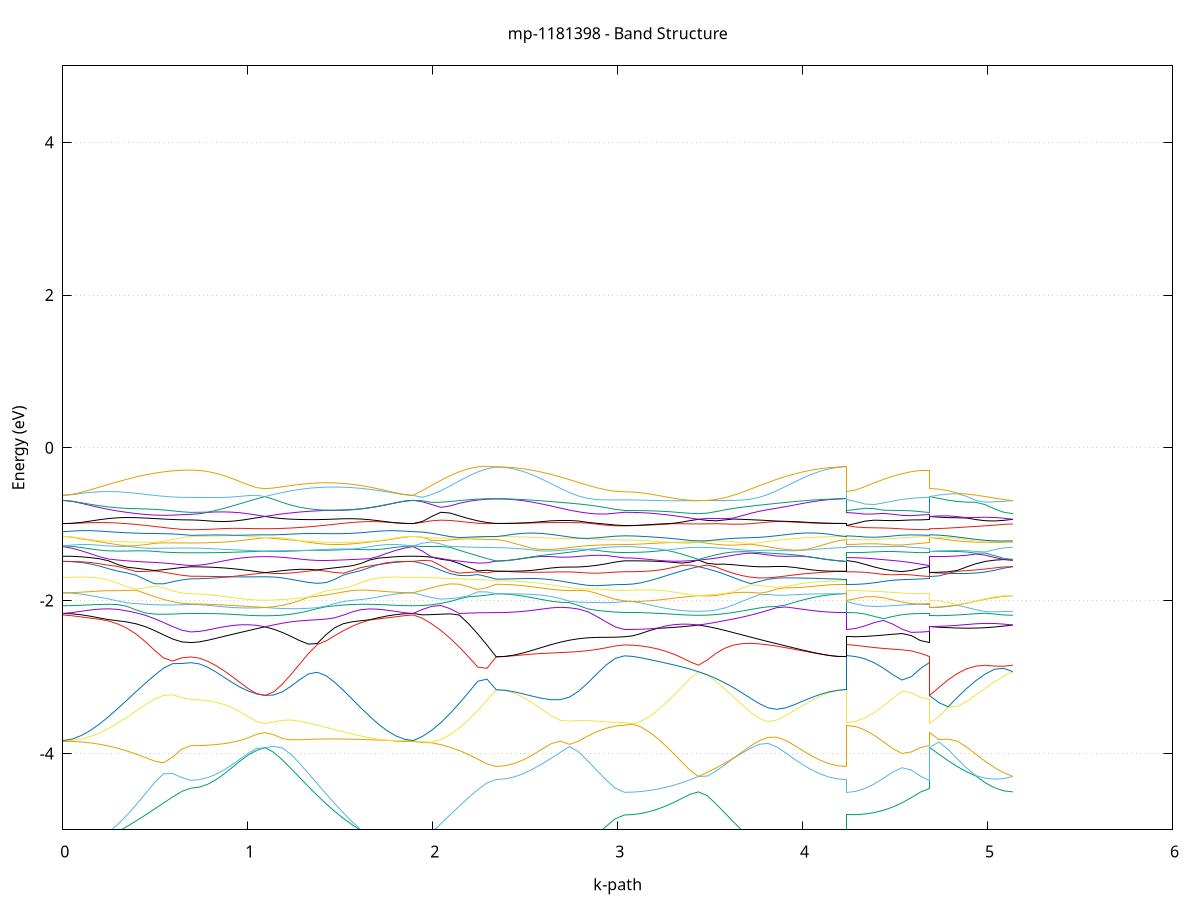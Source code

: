 set title 'mp-1181398 - Band Structure'
set xlabel 'k-path'
set ylabel 'Energy (eV)'
set grid y
set yrange [-5:5]
set terminal png size 800,600
set output 'mp-1181398_bands_gnuplot.png'
plot '-' using 1:2 with lines notitle, '-' using 1:2 with lines notitle, '-' using 1:2 with lines notitle, '-' using 1:2 with lines notitle, '-' using 1:2 with lines notitle, '-' using 1:2 with lines notitle, '-' using 1:2 with lines notitle, '-' using 1:2 with lines notitle, '-' using 1:2 with lines notitle, '-' using 1:2 with lines notitle, '-' using 1:2 with lines notitle, '-' using 1:2 with lines notitle, '-' using 1:2 with lines notitle, '-' using 1:2 with lines notitle, '-' using 1:2 with lines notitle, '-' using 1:2 with lines notitle, '-' using 1:2 with lines notitle, '-' using 1:2 with lines notitle, '-' using 1:2 with lines notitle, '-' using 1:2 with lines notitle, '-' using 1:2 with lines notitle, '-' using 1:2 with lines notitle, '-' using 1:2 with lines notitle, '-' using 1:2 with lines notitle, '-' using 1:2 with lines notitle, '-' using 1:2 with lines notitle, '-' using 1:2 with lines notitle, '-' using 1:2 with lines notitle, '-' using 1:2 with lines notitle, '-' using 1:2 with lines notitle, '-' using 1:2 with lines notitle, '-' using 1:2 with lines notitle, '-' using 1:2 with lines notitle, '-' using 1:2 with lines notitle, '-' using 1:2 with lines notitle, '-' using 1:2 with lines notitle, '-' using 1:2 with lines notitle, '-' using 1:2 with lines notitle, '-' using 1:2 with lines notitle, '-' using 1:2 with lines notitle, '-' using 1:2 with lines notitle, '-' using 1:2 with lines notitle, '-' using 1:2 with lines notitle, '-' using 1:2 with lines notitle, '-' using 1:2 with lines notitle, '-' using 1:2 with lines notitle, '-' using 1:2 with lines notitle, '-' using 1:2 with lines notitle, '-' using 1:2 with lines notitle, '-' using 1:2 with lines notitle, '-' using 1:2 with lines notitle, '-' using 1:2 with lines notitle, '-' using 1:2 with lines notitle, '-' using 1:2 with lines notitle, '-' using 1:2 with lines notitle, '-' using 1:2 with lines notitle, '-' using 1:2 with lines notitle, '-' using 1:2 with lines notitle, '-' using 1:2 with lines notitle, '-' using 1:2 with lines notitle, '-' using 1:2 with lines notitle, '-' using 1:2 with lines notitle, '-' using 1:2 with lines notitle, '-' using 1:2 with lines notitle, '-' using 1:2 with lines notitle, '-' using 1:2 with lines notitle, '-' using 1:2 with lines notitle, '-' using 1:2 with lines notitle, '-' using 1:2 with lines notitle, '-' using 1:2 with lines notitle, '-' using 1:2 with lines notitle, '-' using 1:2 with lines notitle, '-' using 1:2 with lines notitle, '-' using 1:2 with lines notitle, '-' using 1:2 with lines notitle, '-' using 1:2 with lines notitle, '-' using 1:2 with lines notitle, '-' using 1:2 with lines notitle, '-' using 1:2 with lines notitle, '-' using 1:2 with lines notitle, '-' using 1:2 with lines notitle, '-' using 1:2 with lines notitle, '-' using 1:2 with lines notitle, '-' using 1:2 with lines notitle, '-' using 1:2 with lines notitle, '-' using 1:2 with lines notitle, '-' using 1:2 with lines notitle, '-' using 1:2 with lines notitle, '-' using 1:2 with lines notitle, '-' using 1:2 with lines notitle, '-' using 1:2 with lines notitle, '-' using 1:2 with lines notitle, '-' using 1:2 with lines notitle, '-' using 1:2 with lines notitle, '-' using 1:2 with lines notitle, '-' using 1:2 with lines notitle, '-' using 1:2 with lines notitle, '-' using 1:2 with lines notitle, '-' using 1:2 with lines notitle, '-' using 1:2 with lines notitle, '-' using 1:2 with lines notitle, '-' using 1:2 with lines notitle, '-' using 1:2 with lines notitle, '-' using 1:2 with lines notitle, '-' using 1:2 with lines notitle, '-' using 1:2 with lines notitle, '-' using 1:2 with lines notitle, '-' using 1:2 with lines notitle, '-' using 1:2 with lines notitle, '-' using 1:2 with lines notitle, '-' using 1:2 with lines notitle, '-' using 1:2 with lines notitle, '-' using 1:2 with lines notitle, '-' using 1:2 with lines notitle, '-' using 1:2 with lines notitle, '-' using 1:2 with lines notitle, '-' using 1:2 with lines notitle, '-' using 1:2 with lines notitle, '-' using 1:2 with lines notitle, '-' using 1:2 with lines notitle, '-' using 1:2 with lines notitle, '-' using 1:2 with lines notitle, '-' using 1:2 with lines notitle, '-' using 1:2 with lines notitle, '-' using 1:2 with lines notitle, '-' using 1:2 with lines notitle, '-' using 1:2 with lines notitle, '-' using 1:2 with lines notitle
0.000000 -57.285816
0.049513 -57.285816
0.099027 -57.285816
0.148540 -57.285816
0.198054 -57.285816
0.247567 -57.285816
0.297080 -57.285816
0.346594 -57.285816
0.396107 -57.285816
0.445620 -57.285816
0.495134 -57.285816
0.544647 -57.285816
0.594161 -57.285816
0.643674 -57.285816
0.693187 -57.285816
0.693187 -57.285816
0.737655 -57.285816
0.782123 -57.285816
0.826591 -57.285816
0.871059 -57.285816
0.915527 -57.285816
0.959995 -57.285816
1.004463 -57.285816
1.048931 -57.285816
1.093399 -57.285816
1.093399 -57.285816
1.140483 -57.285816
1.187567 -57.285816
1.234650 -57.285816
1.281734 -57.285816
1.328818 -57.285816
1.375902 -57.285816
1.422985 -57.285816
1.470069 -57.285816
1.517153 -57.285816
1.564237 -57.285816
1.611320 -57.285816
1.658404 -57.285816
1.705488 -57.285816
1.752572 -57.285816
1.799655 -57.285816
1.846739 -57.285816
1.893823 -57.285816
1.893823 -57.285816
1.943800 -57.285816
1.993777 -57.285816
2.043754 -57.285816
2.093731 -57.285816
2.143708 -57.285816
2.193685 -57.285816
2.243662 -57.285816
2.293639 -57.285816
2.343616 -57.285816
2.343616 -57.285816
2.393130 -57.285816
2.442643 -57.285816
2.492156 -57.285816
2.541670 -57.285816
2.591183 -57.285816
2.640696 -57.285816
2.690210 -57.285816
2.739723 -57.285816
2.789237 -57.285816
2.838750 -57.285816
2.888263 -57.285816
2.937777 -57.285816
2.987290 -57.285816
3.036803 -57.285816
3.036803 -57.285816
3.081271 -57.285816
3.125739 -57.285816
3.170207 -57.285816
3.214675 -57.285816
3.259143 -57.285816
3.303611 -57.285816
3.348079 -57.285816
3.392547 -57.285816
3.437015 -57.285816
3.437015 -57.285816
3.484099 -57.285816
3.531183 -57.285816
3.578267 -57.285816
3.625350 -57.285816
3.672434 -57.285816
3.719518 -57.285816
3.766602 -57.285816
3.813685 -57.285816
3.860769 -57.285816
3.907853 -57.285816
3.954937 -57.285816
4.002020 -57.285816
4.049104 -57.285816
4.096188 -57.285816
4.143272 -57.285816
4.190355 -57.285816
4.237439 -57.285816
4.237439 -57.285816
4.287416 -57.285816
4.337393 -57.285816
4.387370 -57.285816
4.437347 -57.285816
4.487324 -57.285816
4.537301 -57.285816
4.587278 -57.285816
4.637255 -57.285816
4.687232 -57.285816
4.687232 -57.285816
4.737209 -57.285816
4.787187 -57.285816
4.837164 -57.285816
4.887141 -57.285816
4.937118 -57.285816
4.987095 -57.285816
5.037072 -57.285816
5.087049 -57.285816
5.137026 -57.285816
e
0.000000 -57.285816
0.049513 -57.285716
0.099027 -57.285816
0.148540 -57.285716
0.198054 -57.285716
0.247567 -57.285816
0.297080 -57.285716
0.346594 -57.285716
0.396107 -57.285716
0.445620 -57.285716
0.495134 -57.285716
0.544647 -57.285716
0.594161 -57.285816
0.643674 -57.285716
0.693187 -57.285816
0.693187 -57.285816
0.737655 -57.285816
0.782123 -57.285716
0.826591 -57.285716
0.871059 -57.285716
0.915527 -57.285716
0.959995 -57.285716
1.004463 -57.285716
1.048931 -57.285716
1.093399 -57.285716
1.093399 -57.285716
1.140483 -57.285716
1.187567 -57.285716
1.234650 -57.285716
1.281734 -57.285716
1.328818 -57.285716
1.375902 -57.285816
1.422985 -57.285816
1.470069 -57.285716
1.517153 -57.285816
1.564237 -57.285716
1.611320 -57.285816
1.658404 -57.285716
1.705488 -57.285716
1.752572 -57.285716
1.799655 -57.285816
1.846739 -57.285816
1.893823 -57.285816
1.893823 -57.285816
1.943800 -57.285816
1.993777 -57.285716
2.043754 -57.285716
2.093731 -57.285716
2.143708 -57.285816
2.193685 -57.285816
2.243662 -57.285816
2.293639 -57.285816
2.343616 -57.285816
2.343616 -57.285816
2.393130 -57.285816
2.442643 -57.285816
2.492156 -57.285816
2.541670 -57.285716
2.591183 -57.285816
2.640696 -57.285816
2.690210 -57.285716
2.739723 -57.285716
2.789237 -57.285716
2.838750 -57.285716
2.888263 -57.285716
2.937777 -57.285716
2.987290 -57.285716
3.036803 -57.285816
3.036803 -57.285816
3.081271 -57.285716
3.125739 -57.285716
3.170207 -57.285716
3.214675 -57.285716
3.259143 -57.285716
3.303611 -57.285716
3.348079 -57.285716
3.392547 -57.285816
3.437015 -57.285716
3.437015 -57.285716
3.484099 -57.285816
3.531183 -57.285716
3.578267 -57.285716
3.625350 -57.285716
3.672434 -57.285716
3.719518 -57.285816
3.766602 -57.285716
3.813685 -57.285716
3.860769 -57.285716
3.907853 -57.285816
3.954937 -57.285716
4.002020 -57.285716
4.049104 -57.285716
4.096188 -57.285816
4.143272 -57.285816
4.190355 -57.285816
4.237439 -57.285816
4.237439 -57.285816
4.287416 -57.285816
4.337393 -57.285716
4.387370 -57.285716
4.437347 -57.285716
4.487324 -57.285716
4.537301 -57.285716
4.587278 -57.285716
4.637255 -57.285716
4.687232 -57.285816
4.687232 -57.285716
4.737209 -57.285716
4.787187 -57.285716
4.837164 -57.285816
4.887141 -57.285816
4.937118 -57.285716
4.987095 -57.285716
5.037072 -57.285816
5.087049 -57.285716
5.137026 -57.285716
e
0.000000 -57.199516
0.049513 -57.199516
0.099027 -57.199516
0.148540 -57.199516
0.198054 -57.199516
0.247567 -57.199516
0.297080 -57.199516
0.346594 -57.199516
0.396107 -57.199516
0.445620 -57.199516
0.495134 -57.199516
0.544647 -57.199516
0.594161 -57.199516
0.643674 -57.199516
0.693187 -57.199516
0.693187 -57.199516
0.737655 -57.199516
0.782123 -57.199516
0.826591 -57.199516
0.871059 -57.199516
0.915527 -57.199516
0.959995 -57.199516
1.004463 -57.199516
1.048931 -57.199516
1.093399 -57.199516
1.093399 -57.199516
1.140483 -57.199516
1.187567 -57.199516
1.234650 -57.199516
1.281734 -57.199516
1.328818 -57.199516
1.375902 -57.199516
1.422985 -57.199516
1.470069 -57.199516
1.517153 -57.199516
1.564237 -57.199516
1.611320 -57.199516
1.658404 -57.199516
1.705488 -57.199516
1.752572 -57.199516
1.799655 -57.199516
1.846739 -57.199516
1.893823 -57.199516
1.893823 -57.199516
1.943800 -57.199516
1.993777 -57.199516
2.043754 -57.199516
2.093731 -57.199516
2.143708 -57.199516
2.193685 -57.199516
2.243662 -57.199516
2.293639 -57.199516
2.343616 -57.199516
2.343616 -57.199516
2.393130 -57.199516
2.442643 -57.199516
2.492156 -57.199516
2.541670 -57.199516
2.591183 -57.199516
2.640696 -57.199516
2.690210 -57.199516
2.739723 -57.199516
2.789237 -57.199516
2.838750 -57.199516
2.888263 -57.199516
2.937777 -57.199516
2.987290 -57.199516
3.036803 -57.199516
3.036803 -57.199516
3.081271 -57.199516
3.125739 -57.199516
3.170207 -57.199516
3.214675 -57.199516
3.259143 -57.199516
3.303611 -57.199516
3.348079 -57.199516
3.392547 -57.199516
3.437015 -57.199516
3.437015 -57.199516
3.484099 -57.199516
3.531183 -57.199516
3.578267 -57.199516
3.625350 -57.199516
3.672434 -57.199516
3.719518 -57.199516
3.766602 -57.199516
3.813685 -57.199516
3.860769 -57.199516
3.907853 -57.199516
3.954937 -57.199516
4.002020 -57.199516
4.049104 -57.199516
4.096188 -57.199516
4.143272 -57.199516
4.190355 -57.199516
4.237439 -57.199516
4.237439 -57.199516
4.287416 -57.199516
4.337393 -57.199516
4.387370 -57.199516
4.437347 -57.199516
4.487324 -57.199516
4.537301 -57.199516
4.587278 -57.199516
4.637255 -57.199516
4.687232 -57.199516
4.687232 -57.199516
4.737209 -57.199516
4.787187 -57.199516
4.837164 -57.199516
4.887141 -57.199516
4.937118 -57.199516
4.987095 -57.199516
5.037072 -57.199516
5.087049 -57.199516
5.137026 -57.199516
e
0.000000 -57.071916
0.049513 -57.071916
0.099027 -57.071916
0.148540 -57.071916
0.198054 -57.071916
0.247567 -57.071916
0.297080 -57.071916
0.346594 -57.071916
0.396107 -57.071916
0.445620 -57.071916
0.495134 -57.071916
0.544647 -57.071916
0.594161 -57.071916
0.643674 -57.071916
0.693187 -57.071916
0.693187 -57.071916
0.737655 -57.071916
0.782123 -57.071916
0.826591 -57.071916
0.871059 -57.071916
0.915527 -57.071916
0.959995 -57.071916
1.004463 -57.071916
1.048931 -57.071916
1.093399 -57.071916
1.093399 -57.071916
1.140483 -57.071916
1.187567 -57.071916
1.234650 -57.071916
1.281734 -57.071916
1.328818 -57.071916
1.375902 -57.071916
1.422985 -57.071916
1.470069 -57.071916
1.517153 -57.071916
1.564237 -57.071916
1.611320 -57.071916
1.658404 -57.071916
1.705488 -57.071916
1.752572 -57.071916
1.799655 -57.071916
1.846739 -57.071916
1.893823 -57.071916
1.893823 -57.071916
1.943800 -57.071916
1.993777 -57.071916
2.043754 -57.071916
2.093731 -57.071916
2.143708 -57.071916
2.193685 -57.071916
2.243662 -57.071916
2.293639 -57.071916
2.343616 -57.071916
2.343616 -57.071916
2.393130 -57.071916
2.442643 -57.071916
2.492156 -57.071916
2.541670 -57.071916
2.591183 -57.071916
2.640696 -57.071916
2.690210 -57.071916
2.739723 -57.071916
2.789237 -57.071916
2.838750 -57.071916
2.888263 -57.071916
2.937777 -57.071916
2.987290 -57.071916
3.036803 -57.071916
3.036803 -57.071916
3.081271 -57.071916
3.125739 -57.071916
3.170207 -57.071916
3.214675 -57.071916
3.259143 -57.071916
3.303611 -57.071916
3.348079 -57.071916
3.392547 -57.071916
3.437015 -57.071916
3.437015 -57.071916
3.484099 -57.071916
3.531183 -57.071916
3.578267 -57.071916
3.625350 -57.071916
3.672434 -57.071916
3.719518 -57.071916
3.766602 -57.071916
3.813685 -57.071916
3.860769 -57.071916
3.907853 -57.071916
3.954937 -57.071916
4.002020 -57.071916
4.049104 -57.071916
4.096188 -57.071916
4.143272 -57.071916
4.190355 -57.071916
4.237439 -57.071916
4.237439 -57.071916
4.287416 -57.071916
4.337393 -57.071916
4.387370 -57.071916
4.437347 -57.071916
4.487324 -57.071916
4.537301 -57.071916
4.587278 -57.071916
4.637255 -57.071916
4.687232 -57.071916
4.687232 -57.071916
4.737209 -57.071916
4.787187 -57.071916
4.837164 -57.071916
4.887141 -57.071916
4.937118 -57.071916
4.987095 -57.071916
5.037072 -57.071916
5.087049 -57.071916
5.137026 -57.071916
e
0.000000 -57.071916
0.049513 -57.071916
0.099027 -57.071916
0.148540 -57.071816
0.198054 -57.071816
0.247567 -57.071816
0.297080 -57.071816
0.346594 -57.071716
0.396107 -57.071716
0.445620 -57.071716
0.495134 -57.071616
0.544647 -57.071616
0.594161 -57.071616
0.643674 -57.071516
0.693187 -57.071516
0.693187 -57.071516
0.737655 -57.071516
0.782123 -57.071516
0.826591 -57.071516
0.871059 -57.071516
0.915527 -57.071416
0.959995 -57.071416
1.004463 -57.071416
1.048931 -57.071316
1.093399 -57.071316
1.093399 -57.071316
1.140483 -57.071316
1.187567 -57.071416
1.234650 -57.071416
1.281734 -57.071516
1.328818 -57.071516
1.375902 -57.071616
1.422985 -57.071616
1.470069 -57.071716
1.517153 -57.071716
1.564237 -57.071716
1.611320 -57.071816
1.658404 -57.071816
1.705488 -57.071816
1.752572 -57.071816
1.799655 -57.071916
1.846739 -57.071916
1.893823 -57.071916
1.893823 -57.071916
1.943800 -57.071916
1.993777 -57.071916
2.043754 -57.071916
2.093731 -57.071916
2.143708 -57.071916
2.193685 -57.071916
2.243662 -57.071916
2.293639 -57.071916
2.343616 -57.071916
2.343616 -57.071916
2.393130 -57.071916
2.442643 -57.071916
2.492156 -57.071816
2.541670 -57.071816
2.591183 -57.071816
2.640696 -57.071816
2.690210 -57.071716
2.739723 -57.071716
2.789237 -57.071716
2.838750 -57.071616
2.888263 -57.071616
2.937777 -57.071616
2.987290 -57.071516
3.036803 -57.071516
3.036803 -57.071516
3.081271 -57.071516
3.125739 -57.071516
3.170207 -57.071516
3.214675 -57.071516
3.259143 -57.071416
3.303611 -57.071416
3.348079 -57.071416
3.392547 -57.071316
3.437015 -57.071316
3.437015 -57.071316
3.484099 -57.071316
3.531183 -57.071416
3.578267 -57.071416
3.625350 -57.071516
3.672434 -57.071516
3.719518 -57.071616
3.766602 -57.071616
3.813685 -57.071716
3.860769 -57.071716
3.907853 -57.071816
3.954937 -57.071816
4.002020 -57.071816
4.049104 -57.071816
4.096188 -57.071916
4.143272 -57.071916
4.190355 -57.071916
4.237439 -57.071916
4.237439 -57.071516
4.287416 -57.071516
4.337393 -57.071516
4.387370 -57.071516
4.437347 -57.071516
4.487324 -57.071516
4.537301 -57.071516
4.587278 -57.071516
4.637255 -57.071516
4.687232 -57.071516
4.687232 -57.071316
4.737209 -57.071316
4.787187 -57.071316
4.837164 -57.071316
4.887141 -57.071316
4.937118 -57.071316
4.987095 -57.071316
5.037072 -57.071316
5.087049 -57.071316
5.137026 -57.071316
e
0.000000 -57.070716
0.049513 -57.070716
0.099027 -57.070716
0.148540 -57.070716
0.198054 -57.070716
0.247567 -57.070716
0.297080 -57.070816
0.346594 -57.070816
0.396107 -57.070816
0.445620 -57.070916
0.495134 -57.070916
0.544647 -57.071016
0.594161 -57.071016
0.643674 -57.071016
0.693187 -57.071016
0.693187 -57.071016
0.737655 -57.071016
0.782123 -57.071016
0.826591 -57.071116
0.871059 -57.071116
0.915527 -57.071116
0.959995 -57.071216
1.004463 -57.071216
1.048931 -57.071216
1.093399 -57.071316
1.093399 -57.071316
1.140483 -57.071216
1.187567 -57.071216
1.234650 -57.071116
1.281734 -57.071116
1.328818 -57.071016
1.375902 -57.071016
1.422985 -57.070916
1.470069 -57.070916
1.517153 -57.070816
1.564237 -57.070816
1.611320 -57.070816
1.658404 -57.070716
1.705488 -57.070716
1.752572 -57.070716
1.799655 -57.070716
1.846739 -57.070716
1.893823 -57.070716
1.893823 -57.070716
1.943800 -57.070716
1.993777 -57.070716
2.043754 -57.070716
2.093731 -57.070716
2.143708 -57.070716
2.193685 -57.070716
2.243662 -57.070716
2.293639 -57.070716
2.343616 -57.070716
2.343616 -57.070716
2.393130 -57.070716
2.442643 -57.070716
2.492156 -57.070716
2.541670 -57.070716
2.591183 -57.070716
2.640696 -57.070816
2.690210 -57.070816
2.739723 -57.070816
2.789237 -57.070916
2.838750 -57.070916
2.888263 -57.071016
2.937777 -57.071016
2.987290 -57.071016
3.036803 -57.071016
3.036803 -57.071016
3.081271 -57.071016
3.125739 -57.071016
3.170207 -57.071116
3.214675 -57.071116
3.259143 -57.071116
3.303611 -57.071216
3.348079 -57.071216
3.392547 -57.071216
3.437015 -57.071316
3.437015 -57.071316
3.484099 -57.071216
3.531183 -57.071216
3.578267 -57.071116
3.625350 -57.071116
3.672434 -57.071016
3.719518 -57.071016
3.766602 -57.070916
3.813685 -57.070916
3.860769 -57.070816
3.907853 -57.070816
3.954937 -57.070816
4.002020 -57.070716
4.049104 -57.070716
4.096188 -57.070716
4.143272 -57.070716
4.190355 -57.070716
4.237439 -57.070716
4.237439 -57.071016
4.287416 -57.071016
4.337393 -57.071016
4.387370 -57.071016
4.437347 -57.071016
4.487324 -57.071016
4.537301 -57.071016
4.587278 -57.071016
4.637255 -57.071016
4.687232 -57.071016
4.687232 -57.071316
4.737209 -57.071316
4.787187 -57.071316
4.837164 -57.071316
4.887141 -57.071316
4.937118 -57.071316
4.987095 -57.071316
5.037072 -57.071316
5.087049 -57.071316
5.137026 -57.071316
e
0.000000 -57.070616
0.049513 -57.070616
0.099027 -57.070616
0.148540 -57.070616
0.198054 -57.070616
0.247567 -57.070616
0.297080 -57.070616
0.346594 -57.070616
0.396107 -57.070616
0.445620 -57.070616
0.495134 -57.070616
0.544647 -57.070616
0.594161 -57.070616
0.643674 -57.070616
0.693187 -57.070616
0.693187 -57.070616
0.737655 -57.070616
0.782123 -57.070616
0.826591 -57.070616
0.871059 -57.070616
0.915527 -57.070616
0.959995 -57.070616
1.004463 -57.070616
1.048931 -57.070616
1.093399 -57.070616
1.093399 -57.070616
1.140483 -57.070616
1.187567 -57.070616
1.234650 -57.070616
1.281734 -57.070616
1.328818 -57.070616
1.375902 -57.070616
1.422985 -57.070616
1.470069 -57.070616
1.517153 -57.070616
1.564237 -57.070616
1.611320 -57.070616
1.658404 -57.070616
1.705488 -57.070616
1.752572 -57.070616
1.799655 -57.070616
1.846739 -57.070616
1.893823 -57.070616
1.893823 -57.070616
1.943800 -57.070616
1.993777 -57.070616
2.043754 -57.070616
2.093731 -57.070616
2.143708 -57.070616
2.193685 -57.070716
2.243662 -57.070716
2.293639 -57.070716
2.343616 -57.070716
2.343616 -57.070716
2.393130 -57.070716
2.442643 -57.070716
2.492156 -57.070616
2.541670 -57.070616
2.591183 -57.070616
2.640696 -57.070616
2.690210 -57.070616
2.739723 -57.070616
2.789237 -57.070616
2.838750 -57.070616
2.888263 -57.070616
2.937777 -57.070616
2.987290 -57.070616
3.036803 -57.070616
3.036803 -57.070616
3.081271 -57.070616
3.125739 -57.070616
3.170207 -57.070616
3.214675 -57.070616
3.259143 -57.070616
3.303611 -57.070616
3.348079 -57.070616
3.392547 -57.070616
3.437015 -57.070616
3.437015 -57.070616
3.484099 -57.070616
3.531183 -57.070616
3.578267 -57.070616
3.625350 -57.070616
3.672434 -57.070616
3.719518 -57.070616
3.766602 -57.070616
3.813685 -57.070616
3.860769 -57.070616
3.907853 -57.070616
3.954937 -57.070616
4.002020 -57.070616
4.049104 -57.070616
4.096188 -57.070616
4.143272 -57.070716
4.190355 -57.070716
4.237439 -57.070716
4.237439 -57.070616
4.287416 -57.070616
4.337393 -57.070616
4.387370 -57.070616
4.437347 -57.070616
4.487324 -57.070616
4.537301 -57.070616
4.587278 -57.070616
4.637255 -57.070616
4.687232 -57.070616
4.687232 -57.070616
4.737209 -57.070616
4.787187 -57.070616
4.837164 -57.070616
4.887141 -57.070616
4.937118 -57.070616
4.987095 -57.070616
5.037072 -57.070616
5.087049 -57.070616
5.137026 -57.070616
e
0.000000 -57.051916
0.049513 -57.051916
0.099027 -57.051916
0.148540 -57.051916
0.198054 -57.051916
0.247567 -57.051816
0.297080 -57.051816
0.346594 -57.051816
0.396107 -57.051716
0.445620 -57.051716
0.495134 -57.051616
0.544647 -57.051616
0.594161 -57.051516
0.643674 -57.051516
0.693187 -57.051516
0.693187 -57.051516
0.737655 -57.051516
0.782123 -57.051516
0.826591 -57.051416
0.871059 -57.051416
0.915527 -57.051416
0.959995 -57.051416
1.004463 -57.051316
1.048931 -57.051316
1.093399 -57.051216
1.093399 -57.051216
1.140483 -57.051316
1.187567 -57.051316
1.234650 -57.051416
1.281734 -57.051516
1.328818 -57.051516
1.375902 -57.051616
1.422985 -57.051616
1.470069 -57.051716
1.517153 -57.051716
1.564237 -57.051816
1.611320 -57.051816
1.658404 -57.051916
1.705488 -57.051916
1.752572 -57.051916
1.799655 -57.051916
1.846739 -57.051916
1.893823 -57.051916
1.893823 -57.051916
1.943800 -57.051916
1.993777 -57.051916
2.043754 -57.051916
2.093731 -57.051916
2.143708 -57.051916
2.193685 -57.051916
2.243662 -57.051916
2.293639 -57.051916
2.343616 -57.051916
2.343616 -57.051916
2.393130 -57.051916
2.442643 -57.051916
2.492156 -57.051916
2.541670 -57.051916
2.591183 -57.051816
2.640696 -57.051816
2.690210 -57.051816
2.739723 -57.051716
2.789237 -57.051716
2.838750 -57.051616
2.888263 -57.051616
2.937777 -57.051516
2.987290 -57.051516
3.036803 -57.051516
3.036803 -57.051516
3.081271 -57.051516
3.125739 -57.051516
3.170207 -57.051416
3.214675 -57.051416
3.259143 -57.051416
3.303611 -57.051416
3.348079 -57.051316
3.392547 -57.051316
3.437015 -57.051316
3.437015 -57.051316
3.484099 -57.051316
3.531183 -57.051316
3.578267 -57.051416
3.625350 -57.051516
3.672434 -57.051516
3.719518 -57.051616
3.766602 -57.051616
3.813685 -57.051716
3.860769 -57.051716
3.907853 -57.051816
3.954937 -57.051816
4.002020 -57.051916
4.049104 -57.051916
4.096188 -57.051916
4.143272 -57.051916
4.190355 -57.051916
4.237439 -57.051916
4.237439 -57.051516
4.287416 -57.051516
4.337393 -57.051516
4.387370 -57.051516
4.437347 -57.051516
4.487324 -57.051516
4.537301 -57.051516
4.587278 -57.051516
4.637255 -57.051516
4.687232 -57.051516
4.687232 -57.051216
4.737209 -57.051316
4.787187 -57.051316
4.837164 -57.051316
4.887141 -57.051316
4.937118 -57.051316
4.987095 -57.051316
5.037072 -57.051316
5.087049 -57.051316
5.137026 -57.051316
e
0.000000 -57.050616
0.049513 -57.050616
0.099027 -57.050616
0.148540 -57.050616
0.198054 -57.050716
0.247567 -57.050716
0.297080 -57.050716
0.346594 -57.050816
0.396107 -57.050816
0.445620 -57.050916
0.495134 -57.050916
0.544647 -57.051016
0.594161 -57.051016
0.643674 -57.051016
0.693187 -57.051016
0.693187 -57.051016
0.737655 -57.051016
0.782123 -57.051016
0.826591 -57.051116
0.871059 -57.051116
0.915527 -57.051116
0.959995 -57.051116
1.004463 -57.051216
1.048931 -57.051216
1.093399 -57.051216
1.093399 -57.051216
1.140483 -57.051216
1.187567 -57.051116
1.234650 -57.051116
1.281734 -57.051016
1.328818 -57.051016
1.375902 -57.050916
1.422985 -57.050916
1.470069 -57.050816
1.517153 -57.050816
1.564237 -57.050816
1.611320 -57.050716
1.658404 -57.050716
1.705488 -57.050716
1.752572 -57.050616
1.799655 -57.050616
1.846739 -57.050616
1.893823 -57.050616
1.893823 -57.050616
1.943800 -57.050616
1.993777 -57.050616
2.043754 -57.050616
2.093731 -57.050616
2.143708 -57.050616
2.193685 -57.050616
2.243662 -57.050616
2.293639 -57.050616
2.343616 -57.050616
2.343616 -57.050616
2.393130 -57.050616
2.442643 -57.050616
2.492156 -57.050716
2.541670 -57.050716
2.591183 -57.050716
2.640696 -57.050716
2.690210 -57.050816
2.739723 -57.050816
2.789237 -57.050916
2.838750 -57.050916
2.888263 -57.051016
2.937777 -57.051016
2.987290 -57.051016
3.036803 -57.051016
3.036803 -57.051016
3.081271 -57.051016
3.125739 -57.051016
3.170207 -57.051116
3.214675 -57.051116
3.259143 -57.051116
3.303611 -57.051116
3.348079 -57.051216
3.392547 -57.051216
3.437015 -57.051316
3.437015 -57.051316
3.484099 -57.051216
3.531183 -57.051216
3.578267 -57.051116
3.625350 -57.051016
3.672434 -57.051016
3.719518 -57.050916
3.766602 -57.050916
3.813685 -57.050816
3.860769 -57.050816
3.907853 -57.050816
3.954937 -57.050716
4.002020 -57.050716
4.049104 -57.050716
4.096188 -57.050716
4.143272 -57.050616
4.190355 -57.050616
4.237439 -57.050616
4.237439 -57.051016
4.287416 -57.051016
4.337393 -57.051016
4.387370 -57.051016
4.437347 -57.051016
4.487324 -57.051016
4.537301 -57.051016
4.587278 -57.051016
4.637255 -57.051016
4.687232 -57.051016
4.687232 -57.051216
4.737209 -57.051316
4.787187 -57.051216
4.837164 -57.051316
4.887141 -57.051316
4.937118 -57.051316
4.987095 -57.051316
5.037072 -57.051316
5.087049 -57.051216
5.137026 -57.051316
e
0.000000 -21.469616
0.049513 -21.467616
0.099027 -21.462016
0.148540 -21.452616
0.198054 -21.439716
0.247567 -21.423616
0.297080 -21.404316
0.346594 -21.382216
0.396107 -21.357616
0.445620 -21.331016
0.495134 -21.302716
0.544647 -21.273216
0.594161 -21.242916
0.643674 -21.212616
0.693187 -21.186416
0.693187 -21.186416
0.737655 -21.185516
0.782123 -21.182816
0.826591 -21.178316
0.871059 -21.172116
0.915527 -21.164316
0.959995 -21.155116
1.004463 -21.144616
1.048931 -21.133016
1.093399 -21.123316
1.093399 -21.123316
1.140483 -21.147416
1.187567 -21.174816
1.234650 -21.203216
1.281734 -21.232016
1.328818 -21.260916
1.375902 -21.289316
1.422985 -21.316816
1.470069 -21.343016
1.517153 -21.367616
1.564237 -21.390116
1.611320 -21.410316
1.658404 -21.427816
1.705488 -21.442516
1.752572 -21.454216
1.799655 -21.462716
1.846739 -21.467816
1.893823 -21.469616
1.893823 -21.469616
1.943800 -21.467516
1.993777 -21.460916
2.043754 -21.450316
2.093731 -21.435716
2.143708 -21.417316
2.193685 -21.395416
2.243662 -21.370116
2.293639 -21.342116
2.343616 -21.320116
2.343616 -21.320116
2.393130 -21.318916
2.442643 -21.315416
2.492156 -21.309516
2.541670 -21.301416
2.591183 -21.291716
2.640696 -21.281316
2.690210 -21.270916
2.739723 -21.261216
2.789237 -21.252316
2.838750 -21.244516
2.888263 -21.238216
2.937777 -21.233416
2.987290 -21.230416
3.036803 -21.229416
3.036803 -21.229416
3.081271 -21.227916
3.125739 -21.223516
3.170207 -21.216216
3.214675 -21.206116
3.259143 -21.193416
3.303611 -21.178216
3.348079 -21.160816
3.392547 -21.141516
3.437015 -21.122816
3.437015 -21.122816
3.484099 -21.134516
3.531183 -21.147516
3.578267 -21.161916
3.625350 -21.177216
3.672434 -21.193216
3.719518 -21.209316
3.766602 -21.225316
3.813685 -21.241116
3.860769 -21.256016
3.907853 -21.270016
3.954937 -21.282616
4.002020 -21.293716
4.049104 -21.303016
4.096188 -21.310516
4.143272 -21.315816
4.190355 -21.319016
4.237439 -21.320116
4.237439 -21.229416
4.287416 -21.228916
4.337393 -21.227016
4.387370 -21.224016
4.437347 -21.219716
4.487324 -21.214416
4.537301 -21.207916
4.587278 -21.200516
4.637255 -21.192416
4.687232 -21.186416
4.687232 -21.123316
4.737209 -21.123116
4.787187 -21.122416
4.837164 -21.121216
4.887141 -21.121516
4.937118 -21.121916
4.987095 -21.122216
5.037072 -21.122516
5.087049 -21.122716
5.137026 -21.122816
e
0.000000 -20.969916
0.049513 -20.970716
0.099027 -20.973116
0.148540 -20.977116
0.198054 -20.983116
0.247567 -20.991516
0.297080 -21.002316
0.346594 -21.015916
0.396107 -21.032216
0.445620 -21.051516
0.495134 -21.073416
0.544647 -21.097716
0.594161 -21.124116
0.643674 -21.152216
0.693187 -21.177616
0.693187 -21.177616
0.737655 -21.176816
0.782123 -21.174616
0.826591 -21.170916
0.871059 -21.165816
0.915527 -21.159216
0.959995 -21.151616
1.004463 -21.142816
1.048931 -21.132916
1.093399 -21.120416
1.093399 -21.120416
1.140483 -21.110416
1.187567 -21.098016
1.234650 -21.085316
1.281734 -21.072416
1.328818 -21.059616
1.375902 -21.047216
1.422985 -21.035216
1.470069 -21.023716
1.517153 -21.013216
1.564237 -21.003516
1.611320 -20.994916
1.658404 -20.987416
1.705488 -20.981116
1.752572 -20.976316
1.799655 -20.972816
1.846739 -20.970716
1.893823 -20.969916
1.893823 -20.969916
1.943800 -21.004716
1.993777 -21.042716
2.043754 -21.081816
2.093731 -21.121416
2.143708 -21.160816
2.193685 -21.199716
2.243662 -21.237116
2.293639 -21.272216
2.343616 -21.296616
2.343616 -21.296616
2.393130 -21.295616
2.442643 -21.292616
2.492156 -21.287516
2.541670 -21.280416
2.591183 -21.271116
2.640696 -21.259116
2.690210 -21.244116
2.739723 -21.225916
2.789237 -21.204916
2.838750 -21.181416
2.888263 -21.156016
2.937777 -21.129016
2.987290 -21.101516
3.036803 -21.080816
3.036803 -21.080816
3.081271 -21.081216
3.125739 -21.082416
3.170207 -21.084716
3.214675 -21.087816
3.259143 -21.092116
3.303611 -21.097716
3.348079 -21.104616
3.392547 -21.113016
3.437015 -21.122716
3.437015 -21.122716
3.484099 -21.130416
3.531183 -21.143616
3.578267 -21.157716
3.625350 -21.172216
3.672434 -21.186916
3.719518 -21.201516
3.766602 -21.215616
3.813685 -21.229316
3.860769 -21.242216
3.907853 -21.254116
3.954937 -21.264816
4.002020 -21.274216
4.049104 -21.282116
4.096188 -21.288416
4.143272 -21.293016
4.190355 -21.295716
4.237439 -21.296616
4.237439 -21.080816
4.287416 -21.087016
4.337393 -21.098316
4.387370 -21.110916
4.437347 -21.123516
4.487324 -21.136216
4.537301 -21.148316
4.587278 -21.159916
4.637255 -21.170616
4.687232 -21.177616
4.687232 -21.120416
4.737209 -21.120516
4.787187 -21.120816
4.837164 -21.121116
4.887141 -21.121316
4.937118 -21.121716
4.987095 -21.122016
5.037072 -21.122416
5.087049 -21.122616
5.137026 -21.122716
e
0.000000 -20.965916
0.049513 -20.966416
0.099027 -20.968016
0.148540 -20.970616
0.198054 -20.974016
0.247567 -20.977916
0.297080 -20.981916
0.346594 -20.986116
0.396107 -20.990116
0.445620 -20.993916
0.495134 -20.997216
0.544647 -20.999916
0.594161 -21.002016
0.643674 -21.003216
0.693187 -21.003716
0.693187 -21.003716
0.737655 -21.005316
0.782123 -21.009916
0.826591 -21.017716
0.871059 -21.028516
0.915527 -21.042116
0.959995 -21.058516
1.004463 -21.077316
1.048931 -21.098216
1.093399 -21.120316
1.093399 -21.120316
1.140483 -21.106316
1.187567 -21.091916
1.234650 -21.077216
1.281734 -21.062616
1.328818 -21.048416
1.375902 -21.034916
1.422985 -21.022416
1.470069 -21.011016
1.517153 -21.001016
1.564237 -20.992216
1.611320 -20.984816
1.658404 -20.978816
1.705488 -20.973916
1.752572 -20.970316
1.799655 -20.967816
1.846739 -20.966316
1.893823 -20.965916
1.893823 -20.965916
1.943800 -20.933316
1.993777 -20.901316
2.043754 -20.882716
2.093731 -20.880416
2.143708 -20.877416
2.193685 -20.873716
2.243662 -20.869516
2.293639 -20.865216
2.343616 -20.861816
2.343616 -20.861816
2.393130 -20.861916
2.442643 -20.862416
2.492156 -20.863316
2.541670 -20.864816
2.591183 -20.868216
2.640696 -20.876416
2.690210 -20.890416
2.739723 -20.908916
2.789237 -20.931016
2.838750 -20.955716
2.888263 -20.982616
2.937777 -21.010716
2.987290 -21.039216
3.036803 -21.060216
3.036803 -21.060216
3.081271 -21.060916
3.125739 -21.063016
3.170207 -21.066816
3.214675 -21.071916
3.259143 -21.078516
3.303611 -21.086416
3.348079 -21.095416
3.392547 -21.105416
3.437015 -21.114116
3.437015 -21.114116
3.484099 -21.095116
3.531183 -21.069816
3.578267 -21.043816
3.625350 -21.017316
3.672434 -20.991116
3.719518 -20.965716
3.766602 -20.941516
3.813685 -20.919416
3.860769 -20.899916
3.907853 -20.883916
3.954937 -20.872116
4.002020 -20.865516
4.049104 -20.863916
4.096188 -20.863016
4.143272 -20.862316
4.190355 -20.861916
4.237439 -20.861816
4.237439 -21.060216
4.287416 -21.054616
4.337393 -21.044716
4.387370 -21.034916
4.437347 -21.025916
4.487324 -21.018216
4.537301 -21.012016
4.587278 -21.007316
4.637255 -21.004516
4.687232 -21.003716
4.687232 -21.120316
4.737209 -21.120516
4.787187 -21.120616
4.837164 -21.120916
4.887141 -21.119716
4.937118 -21.118116
4.987095 -21.116516
5.037072 -21.115216
5.087049 -21.114416
5.137026 -21.114116
e
0.000000 -20.884116
0.049513 -20.883816
0.099027 -20.883316
0.148540 -20.882316
0.198054 -20.881116
0.247567 -20.879616
0.297080 -20.878016
0.346594 -20.876516
0.396107 -20.875016
0.445620 -20.873716
0.495134 -20.872516
0.544647 -20.871616
0.594161 -20.871016
0.643674 -20.870616
0.693187 -20.870616
0.693187 -20.870616
0.737655 -20.870216
0.782123 -20.869416
0.826591 -20.868116
0.871059 -20.866416
0.915527 -20.864116
0.959995 -20.861616
1.004463 -20.858816
1.048931 -20.856416
1.093399 -20.855416
1.093399 -20.855416
1.140483 -20.856216
1.187567 -20.858116
1.234650 -20.860316
1.281734 -20.862716
1.328818 -20.865016
1.375902 -20.867416
1.422985 -20.869916
1.470069 -20.872116
1.517153 -20.874316
1.564237 -20.876316
1.611320 -20.878216
1.658404 -20.879916
1.705488 -20.881316
1.752572 -20.882516
1.799655 -20.883416
1.846739 -20.883916
1.893823 -20.884116
1.893823 -20.884116
1.943800 -20.884716
1.993777 -20.884216
2.043754 -20.877216
2.093731 -20.873316
2.143708 -20.869116
2.193685 -20.865016
2.243662 -20.861716
2.293639 -20.860316
2.343616 -20.861816
2.343616 -20.861816
2.393130 -20.861816
2.442643 -20.861816
2.492156 -20.861916
2.541670 -20.862416
2.591183 -20.863816
2.640696 -20.865716
2.690210 -20.867716
2.739723 -20.869716
2.789237 -20.871916
2.838750 -20.873916
2.888263 -20.875716
2.937777 -20.877216
2.987290 -20.878216
3.036803 -20.878516
3.036803 -20.878516
3.081271 -20.878816
3.125739 -20.879816
3.170207 -20.881416
3.214675 -20.883216
3.259143 -20.885116
3.303611 -20.886916
3.348079 -20.888316
3.392547 -20.889216
3.437015 -20.889416
3.437015 -20.889416
3.484099 -20.889216
3.531183 -20.888116
3.578267 -20.886516
3.625350 -20.884316
3.672434 -20.882016
3.719518 -20.879316
3.766602 -20.876416
3.813685 -20.873816
3.860769 -20.871216
3.907853 -20.868916
3.954937 -20.866916
4.002020 -20.865216
4.049104 -20.862816
4.096188 -20.862016
4.143272 -20.861816
4.190355 -20.861816
4.237439 -20.861816
4.237439 -20.878516
4.287416 -20.878016
4.337393 -20.876316
4.387370 -20.874016
4.437347 -20.871416
4.487324 -20.869716
4.537301 -20.869216
4.587278 -20.869616
4.637255 -20.870216
4.687232 -20.870616
4.687232 -20.855416
4.737209 -20.856716
4.787187 -20.860516
4.837164 -20.865816
4.887141 -20.871616
4.937118 -20.877316
4.987095 -20.882316
5.037072 -20.886316
5.087049 -20.888616
5.137026 -20.889416
e
0.000000 -20.884016
0.049513 -20.883816
0.099027 -20.883016
0.148540 -20.881616
0.198054 -20.879716
0.247567 -20.877516
0.297080 -20.874716
0.346594 -20.871516
0.396107 -20.868116
0.445620 -20.864316
0.495134 -20.860116
0.544647 -20.855616
0.594161 -20.850916
0.643674 -20.846116
0.693187 -20.842216
0.693187 -20.842216
0.737655 -20.842316
0.782123 -20.842616
0.826591 -20.843316
0.871059 -20.844016
0.915527 -20.845116
0.959995 -20.846316
1.004463 -20.847416
1.048931 -20.848116
1.093399 -20.847316
1.093399 -20.847316
1.140483 -20.849416
1.187567 -20.851816
1.234650 -20.854416
1.281734 -20.857016
1.328818 -20.859716
1.375902 -20.862516
1.422985 -20.865316
1.470069 -20.868116
1.517153 -20.870916
1.564237 -20.873516
1.611320 -20.875916
1.658404 -20.878216
1.705488 -20.880216
1.752572 -20.881916
1.799655 -20.883116
1.846739 -20.883916
1.893823 -20.884016
1.893823 -20.884016
1.943800 -20.882716
1.993777 -20.880316
2.043754 -20.872416
2.093731 -20.847116
2.143708 -20.826016
2.193685 -20.820116
2.243662 -20.824316
2.293639 -20.825916
2.343616 -20.824016
2.343616 -20.824016
2.393130 -20.824816
2.442643 -20.827416
2.492156 -20.831716
2.541670 -20.837316
2.591183 -20.843216
2.640696 -20.847216
2.690210 -20.848516
2.739723 -20.848516
2.789237 -20.847716
2.838750 -20.846616
2.888263 -20.845516
2.937777 -20.844516
2.987290 -20.843716
3.036803 -20.843516
3.036803 -20.843516
3.081271 -20.843316
3.125739 -20.842816
3.170207 -20.842216
3.214675 -20.841416
3.259143 -20.840616
3.303611 -20.839916
3.348079 -20.839216
3.392547 -20.838616
3.437015 -20.837916
3.437015 -20.837916
3.484099 -20.838616
3.531183 -20.839516
3.578267 -20.840516
3.625350 -20.841616
3.672434 -20.843016
3.719518 -20.844316
3.766602 -20.845516
3.813685 -20.846716
3.860769 -20.847416
3.907853 -20.847316
3.954937 -20.845716
4.002020 -20.841616
4.049104 -20.836116
4.096188 -20.830916
4.143272 -20.827116
4.190355 -20.824816
4.237439 -20.824016
4.237439 -20.843516
4.287416 -20.844516
4.337393 -20.846816
4.387370 -20.849416
4.437347 -20.851116
4.487324 -20.851316
4.537301 -20.849416
4.587278 -20.846316
4.637255 -20.843516
4.687232 -20.842216
4.687232 -20.847316
4.737209 -20.847316
4.787187 -20.846616
4.837164 -20.845616
4.887141 -20.844216
4.937118 -20.842516
4.987095 -20.840916
5.037072 -20.839516
5.087049 -20.838416
5.137026 -20.837916
e
0.000000 -20.789416
0.049513 -20.789716
0.099027 -20.790716
0.148540 -20.792416
0.198054 -20.794816
0.247567 -20.797816
0.297080 -20.801316
0.346594 -20.805416
0.396107 -20.809916
0.445620 -20.814716
0.495134 -20.819716
0.544647 -20.824916
0.594161 -20.830116
0.643674 -20.835316
0.693187 -20.839316
0.693187 -20.839316
0.737655 -20.839416
0.782123 -20.839616
0.826591 -20.840116
0.871059 -20.840616
0.915527 -20.841516
0.959995 -20.842516
1.004463 -20.843916
1.048931 -20.845416
1.093399 -20.847216
1.093399 -20.847216
1.140483 -20.844216
1.187567 -20.840216
1.234650 -20.835716
1.281734 -20.830916
1.328818 -20.826116
1.375902 -20.821316
1.422985 -20.816616
1.470069 -20.812016
1.517153 -20.807716
1.564237 -20.803716
1.611320 -20.800116
1.658404 -20.797016
1.705488 -20.794216
1.752572 -20.792116
1.799655 -20.790616
1.846739 -20.789716
1.893823 -20.789416
1.893823 -20.789416
1.943800 -20.792316
1.993777 -20.796516
2.043754 -20.802016
2.093731 -20.808016
2.143708 -20.814316
2.193685 -20.809216
2.243662 -20.813616
2.293639 -20.819516
2.343616 -20.824016
2.343616 -20.824016
2.393130 -20.824116
2.442643 -20.824616
2.492156 -20.825216
2.541670 -20.826016
2.591183 -20.827016
2.640696 -20.828216
2.690210 -20.829316
2.739723 -20.830416
2.789237 -20.831516
2.838750 -20.832616
2.888263 -20.833716
2.937777 -20.834716
2.987290 -20.835416
3.036803 -20.835716
3.036803 -20.835716
3.081271 -20.835616
3.125739 -20.835616
3.170207 -20.835716
3.214675 -20.835816
3.259143 -20.836116
3.303611 -20.836416
3.348079 -20.836816
3.392547 -20.837316
3.437015 -20.837816
3.437015 -20.837816
3.484099 -20.837216
3.531183 -20.836416
3.578267 -20.835816
3.625350 -20.835116
3.672434 -20.834316
3.719518 -20.833416
3.766602 -20.832516
3.813685 -20.831416
3.860769 -20.830316
3.907853 -20.829216
3.954937 -20.828116
4.002020 -20.826916
4.049104 -20.825916
4.096188 -20.825116
4.143272 -20.824516
4.190355 -20.824116
4.237439 -20.824016
4.237439 -20.835716
4.287416 -20.835216
4.337393 -20.834516
4.387370 -20.834416
4.437347 -20.834716
4.487324 -20.835616
4.537301 -20.836716
4.587278 -20.837716
4.637255 -20.838716
4.687232 -20.839316
4.687232 -20.847216
4.737209 -20.846916
4.787187 -20.845916
4.837164 -20.844516
4.887141 -20.843016
4.937118 -20.841316
4.987095 -20.839816
5.037072 -20.838716
5.087049 -20.838016
5.137026 -20.837816
e
0.000000 -20.789316
0.049513 -20.789416
0.099027 -20.789816
0.148540 -20.790316
0.198054 -20.790916
0.247567 -20.791516
0.297080 -20.792016
0.346594 -20.792316
0.396107 -20.792416
0.445620 -20.792316
0.495134 -20.792116
0.544647 -20.791816
0.594161 -20.791416
0.643674 -20.791216
0.693187 -20.791116
0.693187 -20.791116
0.737655 -20.791116
0.782123 -20.791116
0.826591 -20.791216
0.871059 -20.791216
0.915527 -20.791216
0.959995 -20.791316
1.004463 -20.791316
1.048931 -20.791216
1.093399 -20.791216
1.093399 -20.791216
1.140483 -20.791216
1.187567 -20.791316
1.234650 -20.791516
1.281734 -20.791816
1.328818 -20.792116
1.375902 -20.792416
1.422985 -20.792716
1.470069 -20.792916
1.517153 -20.792816
1.564237 -20.792516
1.611320 -20.792116
1.658404 -20.791516
1.705488 -20.790816
1.752572 -20.790316
1.799655 -20.789816
1.846739 -20.789516
1.893823 -20.789316
1.893823 -20.789316
1.943800 -20.788316
1.993777 -20.789116
2.043754 -20.791616
2.093731 -20.795716
2.143708 -20.801216
2.193685 -20.807416
2.243662 -20.796916
2.293639 -20.789416
2.343616 -20.786916
2.343616 -20.786916
2.393130 -20.786816
2.442643 -20.786716
2.492156 -20.786516
2.541670 -20.786016
2.591183 -20.785516
2.640696 -20.784816
2.690210 -20.783816
2.739723 -20.782916
2.789237 -20.781916
2.838750 -20.781116
2.888263 -20.780516
2.937777 -20.779916
2.987290 -20.779516
3.036803 -20.779416
3.036803 -20.779416
3.081271 -20.779116
3.125739 -20.778016
3.170207 -20.776616
3.214675 -20.774516
3.259143 -20.772316
3.303611 -20.770116
3.348079 -20.768316
3.392547 -20.767116
3.437015 -20.766616
3.437015 -20.766616
3.484099 -20.767116
3.531183 -20.768316
3.578267 -20.770316
3.625350 -20.772416
3.672434 -20.774816
3.719518 -20.777016
3.766602 -20.779016
3.813685 -20.780916
3.860769 -20.782416
3.907853 -20.783816
3.954937 -20.784816
4.002020 -20.785616
4.049104 -20.786116
4.096188 -20.786516
4.143272 -20.786716
4.190355 -20.786816
4.237439 -20.786916
4.237439 -20.779416
4.287416 -20.779516
4.337393 -20.779516
4.387370 -20.780016
4.437347 -20.781016
4.487324 -20.782916
4.537301 -20.785316
4.587278 -20.788016
4.637255 -20.790216
4.687232 -20.791116
4.687232 -20.791216
4.737209 -20.790216
4.787187 -20.787316
4.837164 -20.783316
4.887141 -20.779116
4.937118 -20.774916
4.987095 -20.771316
5.037072 -20.768716
5.087049 -20.767216
5.137026 -20.766616
e
0.000000 -20.673316
0.049513 -20.673816
0.099027 -20.675316
0.148540 -20.677716
0.198054 -20.680916
0.247567 -20.684716
0.297080 -20.688716
0.346594 -20.692816
0.396107 -20.696816
0.445620 -20.700516
0.495134 -20.703716
0.544647 -20.706116
0.594161 -20.708016
0.643674 -20.709116
0.693187 -20.709616
0.693187 -20.709616
0.737655 -20.709616
0.782123 -20.709716
0.826591 -20.709916
0.871059 -20.709916
0.915527 -20.709916
0.959995 -20.709716
1.004463 -20.709316
1.048931 -20.708616
1.093399 -20.707816
1.093399 -20.707816
1.140483 -20.708716
1.187567 -20.709216
1.234650 -20.709216
1.281734 -20.708516
1.328818 -20.707116
1.375902 -20.705016
1.422985 -20.702316
1.470069 -20.699016
1.517153 -20.695416
1.564237 -20.691516
1.611320 -20.687616
1.658404 -20.683716
1.705488 -20.680216
1.752572 -20.677316
1.799655 -20.675216
1.846739 -20.673816
1.893823 -20.673316
1.893823 -20.673316
1.943800 -20.673916
1.993777 -20.673516
2.043754 -20.672316
2.093731 -20.670516
2.143708 -20.668316
2.193685 -20.666016
2.243662 -20.663916
2.293639 -20.662216
2.343616 -20.661116
2.343616 -20.661116
2.393130 -20.662216
2.442643 -20.665416
2.492156 -20.670516
2.541670 -20.676816
2.591183 -20.683916
2.640696 -20.691016
2.690210 -20.697416
2.739723 -20.702916
2.789237 -20.707016
2.838750 -20.709516
2.888263 -20.710616
2.937777 -20.710416
2.987290 -20.708816
3.036803 -20.706616
3.036803 -20.706616
3.081271 -20.706716
3.125739 -20.707116
3.170207 -20.708516
3.214675 -20.710216
3.259143 -20.712116
3.303611 -20.714016
3.348079 -20.715316
3.392547 -20.715716
3.437015 -20.715216
3.437015 -20.715216
3.484099 -20.716216
3.531183 -20.716816
3.578267 -20.716916
3.625350 -20.716516
3.672434 -20.715316
3.719518 -20.713316
3.766602 -20.710316
3.813685 -20.706316
3.860769 -20.701316
3.907853 -20.695516
3.954937 -20.689016
4.002020 -20.682116
4.049104 -20.675516
4.096188 -20.669716
4.143272 -20.665016
4.190355 -20.662116
4.237439 -20.661116
4.237439 -20.706616
4.287416 -20.708516
4.337393 -20.710316
4.387370 -20.711816
4.437347 -20.712516
4.487324 -20.712516
4.537301 -20.711816
4.587278 -20.710816
4.637255 -20.709916
4.687232 -20.709616
4.687232 -20.707816
4.737209 -20.708216
4.787187 -20.708916
4.837164 -20.710016
4.887141 -20.711316
4.937118 -20.712716
4.987095 -20.713816
5.037072 -20.714816
5.087049 -20.715216
5.137026 -20.715216
e
0.000000 -20.673316
0.049513 -20.673616
0.099027 -20.674516
0.148540 -20.675816
0.198054 -20.677716
0.247567 -20.680016
0.297080 -20.682616
0.346594 -20.685316
0.396107 -20.688216
0.445620 -20.691016
0.495134 -20.693616
0.544647 -20.695816
0.594161 -20.697516
0.643674 -20.698616
0.693187 -20.699116
0.693187 -20.699116
0.737655 -20.699216
0.782123 -20.699616
0.826591 -20.700416
0.871059 -20.701516
0.915527 -20.702616
0.959995 -20.704016
1.004463 -20.705316
1.048931 -20.706616
1.093399 -20.707816
1.093399 -20.707816
1.140483 -20.706516
1.187567 -20.704916
1.234650 -20.703016
1.281734 -20.700816
1.328818 -20.698416
1.375902 -20.695816
1.422985 -20.693016
1.470069 -20.690116
1.517153 -20.687316
1.564237 -20.684516
1.611320 -20.681916
1.658404 -20.679516
1.705488 -20.677316
1.752572 -20.675616
1.799655 -20.674416
1.846739 -20.673616
1.893823 -20.673316
1.893823 -20.673316
1.943800 -20.671916
1.993777 -20.670016
2.043754 -20.667516
2.093731 -20.665216
2.143708 -20.663316
2.193685 -20.661916
2.243662 -20.661016
2.293639 -20.660616
2.343616 -20.661116
2.343616 -20.661116
2.393130 -20.661416
2.442643 -20.662416
2.492156 -20.664116
2.541670 -20.666316
2.591183 -20.669216
2.640696 -20.672616
2.690210 -20.676516
2.739723 -20.680616
2.789237 -20.685116
2.838750 -20.689716
2.888263 -20.694316
2.937777 -20.698716
2.987290 -20.702716
3.036803 -20.706016
3.036803 -20.706016
3.081271 -20.706216
3.125739 -20.707016
3.170207 -20.707916
3.214675 -20.708916
3.259143 -20.710116
3.303611 -20.711416
3.348079 -20.712816
3.392547 -20.714116
3.437015 -20.715216
3.437015 -20.715216
3.484099 -20.713516
3.531183 -20.710616
3.578267 -20.706916
3.625350 -20.702616
3.672434 -20.697916
3.719518 -20.693216
3.766602 -20.688316
3.813685 -20.683716
3.860769 -20.679216
3.907853 -20.675316
3.954937 -20.671716
4.002020 -20.668516
4.049104 -20.665916
4.096188 -20.663816
4.143272 -20.662316
4.190355 -20.661416
4.237439 -20.661116
4.237439 -20.706016
4.287416 -20.704116
4.337393 -20.702016
4.387370 -20.700416
4.437347 -20.699216
4.487324 -20.698516
4.537301 -20.698316
4.587278 -20.698516
4.637255 -20.698816
4.687232 -20.699116
4.687232 -20.707816
4.737209 -20.707916
4.787187 -20.708416
4.837164 -20.709316
4.887141 -20.710416
4.937118 -20.711716
4.987095 -20.712916
5.037072 -20.714116
5.087049 -20.714816
5.137026 -20.715216
e
0.000000 -7.925916
0.049513 -7.938016
0.099027 -7.964016
0.148540 -7.993216
0.198054 -8.022016
0.247567 -8.049116
0.297080 -8.073816
0.346594 -8.096016
0.396107 -8.115416
0.445620 -8.131916
0.495134 -8.145516
0.544647 -8.156116
0.594161 -8.163716
0.643674 -8.168216
0.693187 -8.169716
0.693187 -8.169716
0.737655 -8.165616
0.782123 -8.153316
0.826591 -8.132816
0.871059 -8.104316
0.915527 -8.067916
0.959995 -8.023916
1.004463 -7.972516
1.048931 -7.914316
1.093399 -7.850416
1.093399 -7.850416
1.140483 -7.885816
1.187567 -7.921016
1.234650 -7.954016
1.281734 -7.983816
1.328818 -8.009216
1.375902 -8.029616
1.422985 -8.044516
1.470069 -8.053416
1.517153 -8.056216
1.564237 -8.052916
1.611320 -8.043816
1.658404 -8.029116
1.705488 -8.009516
1.752572 -7.986016
1.799655 -7.960416
1.846739 -7.936916
1.893823 -7.925916
1.893823 -7.925916
1.943800 -7.969216
1.993777 -8.015016
2.043754 -8.056516
2.093731 -8.092416
2.143708 -8.121916
2.193685 -8.144616
2.243662 -8.160216
2.293639 -8.168416
2.343616 -8.169116
2.343616 -8.169116
2.393130 -8.167516
2.442643 -8.162816
2.492156 -8.155016
2.541670 -8.144216
2.591183 -8.130416
2.640696 -8.113716
2.690210 -8.094216
2.739723 -8.072216
2.789237 -8.047716
2.838750 -8.021116
2.888263 -7.993016
2.937777 -7.964516
2.987290 -7.939216
3.036803 -7.927516
3.036803 -7.927516
3.081271 -7.929716
3.125739 -7.935716
3.170207 -7.944516
3.214675 -7.954416
3.259143 -7.963916
3.303611 -7.971616
3.348079 -7.976716
3.392547 -7.978816
3.437015 -7.978916
3.437015 -7.978916
3.484099 -7.980516
3.531183 -7.987116
3.578267 -7.998116
3.625350 -8.011516
3.672434 -8.026616
3.719518 -8.042516
3.766602 -8.059016
3.813685 -8.075716
3.860769 -8.092116
3.907853 -8.107916
3.954937 -8.122616
4.002020 -8.135916
4.049104 -8.147316
4.096188 -8.156616
4.143272 -8.163516
4.190355 -8.167716
4.237439 -8.169116
4.237439 -7.927516
4.287416 -7.953316
4.337393 -7.997816
4.387370 -8.041216
4.437347 -8.079416
4.487324 -8.111516
4.537301 -8.136816
4.587278 -8.155016
4.637255 -8.166016
4.687232 -8.169716
4.687232 -7.850416
4.737209 -7.855516
4.787187 -7.869516
4.837164 -7.889416
4.887141 -7.911816
4.937118 -7.933516
4.987095 -7.952316
5.037072 -7.966816
5.087049 -7.975816
5.137026 -7.978916
e
0.000000 -7.925816
0.049513 -7.937216
0.099027 -7.960316
0.148540 -7.983316
0.198054 -8.001416
0.247567 -8.012216
0.297080 -8.014216
0.346594 -8.006416
0.396107 -7.988116
0.445620 -7.959116
0.495134 -7.919216
0.544647 -7.868616
0.594161 -7.807916
0.643674 -7.738716
0.693187 -7.679516
0.693187 -7.679516
0.737655 -7.681616
0.782123 -7.688016
0.826591 -7.698716
0.871059 -7.713916
0.915527 -7.733616
0.959995 -7.757816
1.004463 -7.785816
1.048931 -7.816916
1.093399 -7.849316
1.093399 -7.849316
1.140483 -7.884716
1.187567 -7.918916
1.234650 -7.950616
1.281734 -7.979116
1.328818 -8.003516
1.375902 -8.023216
1.422985 -8.037616
1.470069 -8.046316
1.517153 -8.049216
1.564237 -8.046416
1.611320 -8.037816
1.658404 -8.024016
1.705488 -8.005416
1.752572 -7.983116
1.799655 -7.958716
1.846739 -7.936316
1.893823 -7.925816
1.893823 -7.925816
1.943800 -7.923716
1.993777 -7.968416
2.043754 -8.016316
2.093731 -8.059416
2.143708 -8.096116
2.193685 -8.125616
2.243662 -8.147716
2.293639 -8.162216
2.343616 -8.169116
2.343616 -8.169116
2.393130 -8.163916
2.442643 -8.148516
2.492156 -8.123116
2.541670 -8.088016
2.591183 -8.043916
2.640696 -7.991616
2.690210 -7.931916
2.739723 -7.866816
2.789237 -7.807116
2.838750 -7.817716
2.888263 -7.851816
2.937777 -7.878616
2.987290 -7.894916
3.036803 -7.900016
3.036803 -7.900016
3.081271 -7.900616
3.125739 -7.902216
3.170207 -7.904916
3.214675 -7.908716
3.259143 -7.913516
3.303611 -7.919216
3.348079 -7.929516
3.392547 -7.935716
3.437015 -7.936216
3.437015 -7.936216
3.484099 -7.934816
3.531183 -7.923216
3.578267 -7.902016
3.625350 -7.873116
3.672434 -7.839716
3.719518 -7.804816
3.766602 -7.779616
3.813685 -7.816616
3.860769 -7.882816
3.907853 -7.946816
3.954937 -8.004216
4.002020 -8.053816
4.049104 -8.094916
4.096188 -8.127216
4.143272 -8.150416
4.190355 -8.164416
4.237439 -8.169116
4.237439 -7.900016
4.287416 -7.897716
4.337393 -7.888016
4.387370 -7.871516
4.437347 -7.848816
4.487324 -7.820216
4.537301 -7.786316
4.587278 -7.748216
4.637255 -7.707816
4.687232 -7.679516
4.687232 -7.849316
4.737209 -7.853116
4.787187 -7.862616
4.837164 -7.875916
4.887141 -7.890916
4.937118 -7.905516
4.987095 -7.918316
5.037072 -7.928216
5.087049 -7.934316
5.137026 -7.936216
e
0.000000 -7.818316
0.049513 -7.804116
0.099027 -7.772416
0.148540 -7.735016
0.198054 -7.696416
0.247567 -7.658716
0.297080 -7.623216
0.346594 -7.590516
0.396107 -7.561316
0.445620 -7.536016
0.495134 -7.515016
0.544647 -7.499316
0.594161 -7.500016
0.643674 -7.569616
0.693187 -7.634116
0.693187 -7.634116
0.737655 -7.638316
0.782123 -7.650316
0.826591 -7.668816
0.871059 -7.692316
0.915527 -7.719616
0.959995 -7.749816
1.004463 -7.782016
1.048931 -7.815416
1.093399 -7.849216
1.093399 -7.849216
1.140483 -7.775216
1.187567 -7.696416
1.234650 -7.616816
1.281734 -7.547416
1.328818 -7.511116
1.375902 -7.510416
1.422985 -7.525316
1.470069 -7.546916
1.517153 -7.572716
1.564237 -7.602016
1.611320 -7.634116
1.658404 -7.668516
1.705488 -7.704516
1.752572 -7.741016
1.799655 -7.776116
1.846739 -7.805316
1.893823 -7.818316
1.893823 -7.818316
1.943800 -7.824716
1.993777 -7.774816
2.043754 -7.712516
2.093731 -7.646516
2.143708 -7.580416
2.193685 -7.517216
2.243662 -7.460916
2.293639 -7.416316
2.343616 -7.388016
2.343616 -7.388016
2.393130 -7.393416
2.442643 -7.410016
2.492156 -7.438816
2.541670 -7.479916
2.591183 -7.531116
2.640696 -7.588716
2.690210 -7.648016
2.739723 -7.704316
2.789237 -7.745116
2.838750 -7.715116
2.888263 -7.746616
2.937777 -7.784016
2.987290 -7.815216
3.036803 -7.829316
3.036803 -7.829316
3.081271 -7.834016
3.125739 -7.846816
3.170207 -7.864616
3.214675 -7.884116
3.259143 -7.902616
3.303611 -7.918216
3.348079 -7.925516
3.392547 -7.931716
3.437015 -7.936216
3.437015 -7.936216
3.484099 -7.930116
3.531183 -7.917216
3.578267 -7.897516
3.625350 -7.871416
3.672434 -7.837516
3.719518 -7.796416
3.766602 -7.750716
3.813685 -7.701716
3.860769 -7.650716
3.907853 -7.599516
3.954937 -7.549816
4.002020 -7.503816
4.049104 -7.463716
4.096188 -7.431016
4.143272 -7.407216
4.190355 -7.392816
4.237439 -7.388016
4.237439 -7.829316
4.287416 -7.797716
4.337393 -7.738516
4.387370 -7.672216
4.437347 -7.604316
4.487324 -7.540416
4.537301 -7.519216
4.587278 -7.559816
4.637255 -7.604316
4.687232 -7.634116
4.687232 -7.849216
4.737209 -7.851916
4.787187 -7.860516
4.837164 -7.873416
4.887141 -7.888416
4.937118 -7.903416
4.987095 -7.916716
5.037072 -7.927116
5.087049 -7.933816
5.137026 -7.936216
e
0.000000 -7.818316
0.049513 -7.804016
0.099027 -7.772016
0.148540 -7.732716
0.198054 -7.690416
0.247567 -7.646716
0.297080 -7.602716
0.346594 -7.559616
0.396107 -7.518616
0.445620 -7.481016
0.495134 -7.449016
0.544647 -7.429816
0.594161 -7.464216
0.643674 -7.472216
0.693187 -7.470816
0.693187 -7.470816
0.737655 -7.468716
0.782123 -7.462416
0.826591 -7.452016
0.871059 -7.437716
0.915527 -7.420116
0.959995 -7.399516
1.004463 -7.376716
1.048931 -7.352416
1.093399 -7.327516
1.093399 -7.327516
1.140483 -7.351716
1.187567 -7.371416
1.234650 -7.384716
1.281734 -7.382816
1.328818 -7.366016
1.375902 -7.404816
1.422985 -7.445116
1.470069 -7.486516
1.517153 -7.528616
1.564237 -7.571216
1.611320 -7.613916
1.658404 -7.656416
1.705488 -7.698116
1.752572 -7.738316
1.799655 -7.775416
1.846739 -7.805316
1.893823 -7.818316
1.893823 -7.818316
1.943800 -7.761116
1.993777 -7.692916
2.043754 -7.621516
2.093731 -7.550916
2.143708 -7.485616
2.193685 -7.431416
2.243662 -7.394816
2.293639 -7.380116
2.343616 -7.388016
2.343616 -7.388016
2.393130 -7.392916
2.442643 -7.407016
2.492156 -7.429616
2.541670 -7.459316
2.591183 -7.494416
2.640696 -7.533516
2.690210 -7.575116
2.739723 -7.617816
2.789237 -7.660416
2.838750 -7.690816
2.888263 -7.621816
2.937777 -7.538116
2.987290 -7.451716
3.036803 -7.369916
3.036803 -7.369916
3.081271 -7.366116
3.125739 -7.355116
3.170207 -7.338216
3.214675 -7.316616
3.259143 -7.292116
3.303611 -7.265616
3.348079 -7.238416
3.392547 -7.210916
3.437015 -7.183716
3.437015 -7.183716
3.484099 -7.222916
3.531183 -7.284416
3.578267 -7.363516
3.625350 -7.451316
3.672434 -7.540816
3.719518 -7.626116
3.766602 -7.692816
3.813685 -7.687916
3.860769 -7.644616
3.907853 -7.595516
3.954937 -7.546416
4.002020 -7.500516
4.049104 -7.460516
4.096188 -7.428616
4.143272 -7.405916
4.190355 -7.392416
4.237439 -7.388016
4.237439 -7.369916
4.287416 -7.374116
4.337393 -7.385416
4.387370 -7.402416
4.437347 -7.430016
4.487324 -7.464916
4.537301 -7.472616
4.587278 -7.463816
4.637255 -7.468816
4.687232 -7.470816
4.687232 -7.327516
4.737209 -7.325616
4.787187 -7.314416
4.837164 -7.295816
4.887141 -7.272716
4.937118 -7.248016
4.987095 -7.224516
5.037072 -7.204816
5.087049 -7.190716
5.137026 -7.183716
e
0.000000 -6.976816
0.049513 -6.983716
0.099027 -6.997216
0.148540 -7.012716
0.198054 -7.029716
0.247567 -7.048916
0.297080 -7.072016
0.346594 -7.102816
0.396107 -7.146116
0.445620 -7.206516
0.495134 -7.282616
0.544647 -7.361716
0.594161 -7.386216
0.643674 -7.378216
0.693187 -7.374716
0.693187 -7.374716
0.737655 -7.370516
0.782123 -7.358716
0.826591 -7.340916
0.871059 -7.319116
0.915527 -7.295316
0.959995 -7.271616
1.004463 -7.269916
1.048931 -7.300716
1.093399 -7.327416
1.093399 -7.327416
1.140483 -7.302216
1.187567 -7.286316
1.234650 -7.299716
1.281734 -7.330016
1.328818 -7.345416
1.375902 -7.273816
1.422985 -7.193316
1.470069 -7.120916
1.517153 -7.094416
1.564237 -7.075816
1.611320 -7.058316
1.658404 -7.041616
1.705488 -7.025616
1.752572 -7.010216
1.799655 -6.995716
1.846739 -6.983116
1.893823 -6.976816
1.893823 -6.976816
1.943800 -6.989316
1.993777 -7.003316
2.043754 -7.015716
2.093731 -7.024616
2.143708 -7.028616
2.193685 -7.026416
2.243662 -7.017916
2.293639 -7.022116
2.343616 -7.023516
2.343616 -7.023516
2.393130 -7.022616
2.442643 -7.021616
2.492156 -7.037216
2.541670 -7.056616
2.591183 -7.070316
2.640696 -7.077916
2.690210 -7.081116
2.739723 -7.081716
2.789237 -7.082616
2.838750 -7.089816
2.888263 -7.125316
2.937777 -7.195316
2.987290 -7.277516
3.036803 -7.358316
3.036803 -7.358316
3.081271 -7.350016
3.125739 -7.326616
3.170207 -7.292016
3.214675 -7.251216
3.259143 -7.210516
3.303611 -7.178316
3.348079 -7.162816
3.392547 -7.165216
3.437015 -7.183716
3.437015 -7.183716
3.484099 -7.155816
3.531183 -7.129116
3.578267 -7.104216
3.625350 -7.081716
3.672434 -7.078616
3.719518 -7.086316
3.766602 -7.091316
3.813685 -7.093816
3.860769 -7.093516
3.907853 -7.090016
3.954937 -7.082616
4.002020 -7.070416
4.049104 -7.053416
4.096188 -7.032416
4.143272 -7.020816
4.190355 -7.022716
4.237439 -7.023516
4.237439 -7.358316
4.287416 -7.362516
4.337393 -7.375416
4.387370 -7.395916
4.437347 -7.415416
4.487324 -7.431416
4.537301 -7.440716
4.587278 -7.415616
4.637255 -7.385616
4.687232 -7.374716
4.687232 -7.327416
4.737209 -7.319416
4.787187 -7.302916
4.837164 -7.280416
4.887141 -7.255316
4.937118 -7.230616
4.987095 -7.209216
5.037072 -7.193416
5.087049 -7.184616
5.137026 -7.183716
e
0.000000 -6.976816
0.049513 -6.977816
0.099027 -6.980816
0.148540 -6.985716
0.198054 -6.992216
0.247567 -6.999716
0.297080 -7.007516
0.346594 -7.014216
0.396107 -7.018616
0.445620 -7.019716
0.495134 -7.016916
0.544647 -7.010316
0.594161 -7.002116
0.643674 -6.999316
0.693187 -7.000216
0.693187 -7.000216
0.737655 -7.029116
0.782123 -7.070216
0.826591 -7.113116
0.871059 -7.155916
0.915527 -7.197016
0.959995 -7.235216
1.004463 -7.250816
1.048931 -7.236216
1.093399 -7.231016
1.093399 -7.231016
1.140483 -7.236216
1.187567 -7.243616
1.234650 -7.230616
1.281734 -7.207016
1.328818 -7.182216
1.375902 -7.158216
1.422985 -7.135516
1.470069 -7.114316
1.517153 -7.067016
1.564237 -7.033016
1.611320 -7.012716
1.658404 -7.000016
1.705488 -6.991316
1.752572 -6.985016
1.799655 -6.980516
1.846739 -6.977716
1.893823 -6.976816
1.893823 -6.976816
1.943800 -6.971116
1.993777 -6.975416
2.043754 -6.985616
2.093731 -6.995416
2.143708 -7.001916
2.193685 -7.011016
2.243662 -7.017116
2.293639 -7.001816
2.343616 -6.986216
2.343616 -6.986216
2.393130 -6.993716
2.442643 -7.011216
2.492156 -7.016016
2.541670 -7.016816
2.591183 -7.018116
2.640696 -7.018416
2.690210 -7.017316
2.739723 -7.015416
2.789237 -7.014816
2.838750 -7.025816
2.888263 -7.048416
2.937777 -7.055716
2.987290 -7.057216
3.036803 -7.057516
3.036803 -7.057516
3.081271 -7.057916
3.125739 -7.058916
3.170207 -7.060116
3.214675 -7.060316
3.259143 -7.057316
3.303611 -7.046816
3.348079 -7.025616
3.392547 -7.000716
3.437015 -6.988516
3.437015 -6.988516
3.484099 -7.002716
3.531183 -7.029716
3.578267 -7.052116
3.625350 -7.067816
3.672434 -7.062416
3.719518 -7.047216
3.766602 -7.036516
3.813685 -7.030316
3.860769 -7.027416
3.907853 -7.026416
3.954937 -7.025716
4.002020 -7.024316
4.049104 -7.022016
4.096188 -7.020216
4.143272 -7.010616
4.190355 -6.993116
4.237439 -6.986216
4.237439 -7.057516
4.287416 -7.055316
4.337393 -7.049316
4.387370 -7.041316
4.437347 -7.034116
4.487324 -7.031716
4.537301 -7.027916
4.587278 -7.016516
4.637255 -7.003016
4.687232 -7.000216
4.687232 -7.231016
4.737209 -7.222616
4.787187 -7.199216
4.837164 -7.164716
4.887141 -7.124216
4.937118 -7.082916
4.987095 -7.045316
5.037072 -7.015116
5.087049 -6.995416
5.137026 -6.988516
e
0.000000 -6.953416
0.049513 -6.948316
0.099027 -6.940216
0.148540 -6.933716
0.198054 -6.928916
0.247567 -6.925016
0.297080 -6.921316
0.346594 -6.918316
0.396107 -6.917416
0.445620 -6.923816
0.495134 -6.943516
0.544647 -6.965216
0.594161 -6.978716
0.643674 -6.979016
0.693187 -6.974916
0.693187 -6.974916
0.737655 -6.950016
0.782123 -6.927216
0.826591 -6.924416
0.871059 -6.920716
0.915527 -6.916516
0.959995 -6.911916
1.004463 -6.907316
1.048931 -6.903216
1.093399 -6.901416
1.093399 -6.901416
1.140483 -6.902816
1.187567 -6.905416
1.234650 -6.908616
1.281734 -6.912116
1.328818 -6.915616
1.375902 -6.918916
1.422985 -6.921616
1.470069 -6.923716
1.517153 -6.925116
1.564237 -6.926116
1.611320 -6.927016
1.658404 -6.928316
1.705488 -6.930716
1.752572 -6.934816
1.799655 -6.941016
1.846739 -6.948716
1.893823 -6.953416
1.893823 -6.953416
1.943800 -6.957216
1.993777 -6.966716
2.043754 -6.978616
2.093731 -6.990816
2.143708 -7.000516
2.193685 -6.998116
2.243662 -6.989016
2.293639 -6.981216
2.343616 -6.986216
2.343616 -6.986216
2.393130 -6.988016
2.442643 -6.991616
2.492156 -6.992816
2.541670 -6.987516
2.591183 -6.977016
2.640696 -6.963716
2.690210 -6.949916
2.739723 -6.940116
2.789237 -6.948516
2.838750 -6.976116
2.888263 -6.984016
2.937777 -6.981616
2.987290 -6.978416
3.036803 -6.977116
3.036803 -6.977116
3.081271 -6.974516
3.125739 -6.966916
3.170207 -6.954616
3.214675 -6.938116
3.259143 -6.918316
3.303611 -6.896616
3.348079 -6.876316
3.392547 -6.864616
3.437015 -6.862216
3.437015 -6.862216
3.484099 -6.863616
3.531183 -6.866916
3.578267 -6.871816
3.625350 -6.878016
3.672434 -6.885016
3.719518 -6.892616
3.766602 -6.901716
3.813685 -6.913516
3.860769 -6.928116
3.907853 -6.944116
3.954937 -6.959816
4.002020 -6.974016
4.049104 -6.985016
4.096188 -6.991016
4.143272 -6.990916
4.190355 -6.987816
4.237439 -6.986216
4.237439 -6.977116
4.287416 -6.982616
4.337393 -6.995016
4.387370 -7.007816
4.437347 -7.016016
4.487324 -7.014516
4.537301 -7.008016
4.587278 -7.001616
4.637255 -6.990216
4.687232 -6.974916
4.687232 -6.901416
4.737209 -6.900116
4.787187 -6.896416
4.837164 -6.890616
4.887141 -6.883216
4.937118 -6.875316
4.987095 -6.868416
5.037072 -6.864016
5.087049 -6.862416
5.137026 -6.862216
e
0.000000 -6.861716
0.049513 -6.861416
0.099027 -6.859616
0.148540 -6.855516
0.198054 -6.849216
0.247567 -6.841316
0.297080 -6.832816
0.346594 -6.825516
0.396107 -6.829416
0.445620 -6.864216
0.495134 -6.888116
0.544647 -6.900116
0.594161 -6.911616
0.643674 -6.923416
0.693187 -6.929616
0.693187 -6.929616
0.737655 -6.929016
0.782123 -6.920616
0.826591 -6.896516
0.871059 -6.879016
0.915527 -6.868216
0.959995 -6.863316
1.004463 -6.863016
1.048931 -6.867416
1.093399 -6.870016
1.093399 -6.870016
1.140483 -6.875316
1.187567 -6.880416
1.234650 -6.884516
1.281734 -6.886916
1.328818 -6.886416
1.375902 -6.881316
1.422985 -6.869116
1.470069 -6.847616
1.517153 -6.825816
1.564237 -6.823416
1.611320 -6.831616
1.658404 -6.841316
1.705488 -6.849816
1.752572 -6.856116
1.799655 -6.859916
1.846739 -6.861416
1.893823 -6.861716
1.893823 -6.861716
1.943800 -6.869016
1.993777 -6.862016
2.043754 -6.844516
2.093731 -6.822516
2.143708 -6.800816
2.193685 -6.785216
2.243662 -6.782316
2.293639 -6.786616
2.343616 -6.778716
2.343616 -6.778716
2.393130 -6.776516
2.442643 -6.772416
2.492156 -6.770116
2.541670 -6.772116
2.591183 -6.779016
2.640696 -6.790916
2.690210 -6.807816
2.739723 -6.832916
2.789237 -6.858716
2.838750 -6.860216
2.888263 -6.857916
2.937777 -6.869716
2.987290 -6.877716
3.036803 -6.880616
3.036803 -6.880616
3.081271 -6.878816
3.125739 -6.873616
3.170207 -6.865216
3.214675 -6.853716
3.259143 -6.839416
3.303611 -6.840016
3.348079 -6.837816
3.392547 -6.825616
3.437015 -6.803816
3.437015 -6.803816
3.484099 -6.817716
3.531183 -6.814516
3.578267 -6.809516
3.625350 -6.806416
3.672434 -6.804116
3.719518 -6.809316
3.766602 -6.812616
3.813685 -6.811216
3.860769 -6.804016
3.907853 -6.792916
3.954937 -6.780716
4.002020 -6.770616
4.049104 -6.765616
4.096188 -6.766716
4.143272 -6.771616
4.190355 -6.776616
4.237439 -6.778716
4.237439 -6.880616
4.287416 -6.873216
4.337393 -6.856016
4.387370 -6.841916
4.437347 -6.842416
4.487324 -6.849916
4.537301 -6.863116
4.587278 -6.883716
4.637255 -6.910716
4.687232 -6.929616
4.687232 -6.870016
4.737209 -6.868516
4.787187 -6.864216
4.837164 -6.857316
4.887141 -6.848416
4.937118 -6.838216
4.987095 -6.827616
5.037072 -6.817516
5.087049 -6.808916
5.137026 -6.803816
e
0.000000 -6.861716
0.049513 -6.860016
0.099027 -6.855016
0.148540 -6.846616
0.198054 -6.835216
0.247567 -6.821816
0.297080 -6.807216
0.346594 -6.792916
0.396107 -6.787716
0.445620 -6.790116
0.495134 -6.781816
0.544647 -6.770016
0.594161 -6.756016
0.643674 -6.740116
0.693187 -6.726316
0.693187 -6.726316
0.737655 -6.734916
0.782123 -6.749916
0.826591 -6.767816
0.871059 -6.788016
0.915527 -6.810116
0.959995 -6.832716
1.004463 -6.853216
1.048931 -6.865716
1.093399 -6.870016
1.093399 -6.870016
1.140483 -6.857216
1.187567 -6.832316
1.234650 -6.800616
1.281734 -6.768816
1.328818 -6.751516
1.375902 -6.754416
1.422985 -6.763316
1.470069 -6.774316
1.517153 -6.786716
1.564237 -6.799716
1.611320 -6.813016
1.658404 -6.826116
1.705488 -6.838016
1.752572 -6.848116
1.799655 -6.855716
1.846739 -6.860216
1.893823 -6.861716
1.893823 -6.861716
1.943800 -6.843616
1.993777 -6.820916
2.043754 -6.801616
2.093731 -6.779516
2.143708 -6.756216
2.193685 -6.740816
2.243662 -6.742816
2.293639 -6.758816
2.343616 -6.778716
2.343616 -6.778716
2.393130 -6.775816
2.442643 -6.768916
2.492156 -6.762716
2.541670 -6.761316
2.591183 -6.765016
2.640696 -6.771416
2.690210 -6.781416
2.739723 -6.803916
2.789237 -6.825916
2.838750 -6.843216
2.888263 -6.849416
2.937777 -6.837916
2.987290 -6.829716
3.036803 -6.826716
3.036803 -6.826716
3.081271 -6.827516
3.125739 -6.829516
3.170207 -6.832416
3.214675 -6.835616
3.259143 -6.838416
3.303611 -6.822616
3.348079 -6.804116
3.392547 -6.787016
3.437015 -6.803816
3.437015 -6.803816
3.484099 -6.780716
3.531183 -6.786816
3.578267 -6.793416
3.625350 -6.798916
3.672434 -6.803816
3.719518 -6.800716
3.766602 -6.796716
3.813685 -6.791616
3.860769 -6.785716
3.907853 -6.779316
3.954937 -6.773216
4.002020 -6.768216
4.049104 -6.765616
4.096188 -6.766516
4.143272 -6.770716
4.190355 -6.776216
4.237439 -6.778716
4.237439 -6.826716
4.287416 -6.826916
4.337393 -6.826716
4.387370 -6.819716
4.437347 -6.798316
4.487324 -6.774016
4.537301 -6.752316
4.587278 -6.736316
4.637255 -6.728016
4.687232 -6.726316
4.687232 -6.870016
4.737209 -6.868416
4.787187 -6.863916
4.837164 -6.856516
4.887141 -6.846816
4.937118 -6.835416
4.987095 -6.823516
5.037072 -6.812816
5.087049 -6.805316
5.137026 -6.803816
e
0.000000 -6.840016
0.049513 -6.836916
0.099027 -6.828816
0.148540 -6.817416
0.198054 -6.804216
0.247567 -6.790016
0.297080 -6.775916
0.346594 -6.763116
0.396107 -6.762716
0.445620 -6.755116
0.495134 -6.740816
0.544647 -6.727016
0.594161 -6.721716
0.643674 -6.720216
0.693187 -6.720816
0.693187 -6.720816
0.737655 -6.722316
0.782123 -6.725516
0.826591 -6.728316
0.871059 -6.729216
0.915527 -6.727516
0.959995 -6.723216
1.004463 -6.717416
1.048931 -6.711416
1.093399 -6.706516
1.093399 -6.706516
1.140483 -6.711216
1.187567 -6.716416
1.234650 -6.721316
1.281734 -6.724516
1.328818 -6.730816
1.375902 -6.744116
1.422985 -6.757616
1.470069 -6.769216
1.517153 -6.773616
1.564237 -6.774116
1.611320 -6.782116
1.658404 -6.794116
1.705488 -6.807016
1.752572 -6.819316
1.799655 -6.829716
1.846739 -6.837216
1.893823 -6.840016
1.893823 -6.840016
1.943800 -6.834816
1.993777 -6.820416
2.043754 -6.795616
2.093731 -6.771916
2.143708 -6.752216
2.193685 -6.733016
2.243662 -6.711416
2.293639 -6.694416
2.343616 -6.687516
2.343616 -6.687516
2.393130 -6.689416
2.442643 -6.694616
2.492156 -6.701616
2.541670 -6.708716
2.591183 -6.716416
2.640696 -6.728616
2.690210 -6.751316
2.739723 -6.766916
2.789237 -6.769116
2.838750 -6.765716
2.888263 -6.758416
2.937777 -6.747616
2.987290 -6.734216
3.036803 -6.720416
3.036803 -6.720416
3.081271 -6.722216
3.125739 -6.726616
3.170207 -6.732416
3.214675 -6.738916
3.259143 -6.745816
3.303611 -6.753316
3.348079 -6.761916
3.392547 -6.774216
3.437015 -6.768116
3.437015 -6.768116
3.484099 -6.774916
3.531183 -6.752216
3.578267 -6.737316
3.625350 -6.719116
3.672434 -6.718216
3.719518 -6.724916
3.766602 -6.727316
3.813685 -6.726016
3.860769 -6.722616
3.907853 -6.718516
3.954937 -6.714716
4.002020 -6.711116
4.049104 -6.706516
4.096188 -6.700416
4.143272 -6.694016
4.190355 -6.689216
4.237439 -6.687516
4.237439 -6.720416
4.287416 -6.720516
4.337393 -6.720716
4.387370 -6.720816
4.437347 -6.720916
4.487324 -6.720916
4.537301 -6.721116
4.587278 -6.721816
4.637255 -6.722116
4.687232 -6.720816
4.687232 -6.706516
4.737209 -6.713516
4.787187 -6.722216
4.837164 -6.731616
4.887141 -6.741016
4.937118 -6.749716
4.987095 -6.757316
5.037072 -6.763316
5.087049 -6.767316
5.137026 -6.768116
e
0.000000 -6.511116
0.049513 -6.514516
0.099027 -6.522916
0.148540 -6.535516
0.198054 -6.551816
0.247567 -6.572616
0.297080 -6.618516
0.346594 -6.700216
0.396107 -6.744716
0.445620 -6.737216
0.495134 -6.729516
0.544647 -6.723416
0.594161 -6.711416
0.643674 -6.703416
0.693187 -6.716616
0.693187 -6.716616
0.737655 -6.711916
0.782123 -6.707816
0.826591 -6.705516
0.871059 -6.704116
0.915527 -6.703016
0.959995 -6.702416
1.004463 -6.702316
1.048931 -6.703516
1.093399 -6.706516
1.093399 -6.706516
1.140483 -6.703916
1.187567 -6.705016
1.234650 -6.710316
1.281734 -6.719216
1.328818 -6.715716
1.375902 -6.692016
1.422985 -6.694316
1.470069 -6.702016
1.517153 -6.696116
1.564237 -6.656116
1.611320 -6.593516
1.658404 -6.565216
1.705488 -6.548216
1.752572 -6.533516
1.799655 -6.521916
1.846739 -6.514216
1.893823 -6.511116
1.893823 -6.511116
1.943800 -6.516116
1.993777 -6.524716
2.043754 -6.536516
2.093731 -6.550716
2.143708 -6.574716
2.193685 -6.608716
2.243662 -6.628816
2.293639 -6.625616
2.343616 -6.610516
2.343616 -6.610516
2.393130 -6.612716
2.442643 -6.616416
2.492156 -6.620216
2.541670 -6.626616
2.591183 -6.642516
2.640696 -6.669216
2.690210 -6.690916
2.739723 -6.700916
2.789237 -6.705116
2.838750 -6.706316
2.888263 -6.705016
2.937777 -6.701216
2.987290 -6.702016
3.036803 -6.716816
3.036803 -6.716816
3.081271 -6.716916
3.125739 -6.717816
3.170207 -6.720216
3.214675 -6.724616
3.259143 -6.731116
3.303611 -6.739216
3.348079 -6.748416
3.392547 -6.758316
3.437015 -6.768116
3.437015 -6.768116
3.484099 -6.761016
3.531183 -6.751316
3.578267 -6.728216
3.625350 -6.713916
3.672434 -6.700616
3.719518 -6.683116
3.766602 -6.667516
3.813685 -6.653916
3.860769 -6.642616
3.907853 -6.633516
3.954937 -6.626816
4.002020 -6.622516
4.049104 -6.620016
4.096188 -6.618216
4.143272 -6.615716
4.190355 -6.612516
4.237439 -6.610516
4.237439 -6.716816
4.287416 -6.716616
4.337393 -6.716016
4.387370 -6.715416
4.437347 -6.714816
4.487324 -6.714416
4.537301 -6.713916
4.587278 -6.713616
4.637255 -6.714916
4.687232 -6.716616
4.687232 -6.706516
4.737209 -6.702316
4.787187 -6.702216
4.837164 -6.707016
4.887141 -6.716216
4.937118 -6.728116
4.987095 -6.741016
5.037072 -6.753416
5.087049 -6.763316
5.137026 -6.768116
e
0.000000 -6.511116
0.049513 -6.512316
0.099027 -6.516416
0.148540 -6.523516
0.198054 -6.533716
0.247567 -6.547716
0.297080 -6.574916
0.346594 -6.598816
0.396107 -6.617816
0.445620 -6.635216
0.495134 -6.651816
0.544647 -6.668416
0.594161 -6.685616
0.643674 -6.697716
0.693187 -6.685216
0.693187 -6.685216
0.737655 -6.682816
0.782123 -6.676816
0.826591 -6.669516
0.871059 -6.662716
0.915527 -6.657816
0.959995 -6.657016
1.004463 -6.661816
1.048931 -6.668316
1.093399 -6.671016
1.093399 -6.671016
1.140483 -6.668016
1.187567 -6.659316
1.234650 -6.653216
1.281734 -6.662316
1.328818 -6.672516
1.375902 -6.683616
1.422985 -6.667616
1.470069 -6.644916
1.517153 -6.623616
1.564237 -6.603216
1.611320 -6.583716
1.658404 -6.549616
1.705488 -6.531416
1.752572 -6.521716
1.799655 -6.515616
1.846739 -6.512216
1.893823 -6.511116
1.893823 -6.511116
1.943800 -6.510916
1.993777 -6.516016
2.043754 -6.525016
2.093731 -6.544516
2.143708 -6.566216
2.193685 -6.580616
2.243662 -6.590916
2.293639 -6.598416
2.343616 -6.610516
2.343616 -6.610516
2.393130 -6.609616
2.442643 -6.606816
2.492156 -6.602016
2.541670 -6.598416
2.591183 -6.605016
2.640696 -6.613016
2.690210 -6.621216
2.739723 -6.630716
2.789237 -6.641916
2.838750 -6.655016
2.888263 -6.669616
2.937777 -6.685516
2.987290 -6.694916
3.036803 -6.689916
3.036803 -6.689916
3.081271 -6.687916
3.125739 -6.682716
3.170207 -6.675716
3.214675 -6.667616
3.259143 -6.659016
3.303611 -6.651016
3.348079 -6.653716
3.392547 -6.699216
3.437015 -6.720916
3.437015 -6.720916
3.484099 -6.706316
3.531183 -6.679016
3.578267 -6.674416
3.625350 -6.684616
3.672434 -6.674116
3.719518 -6.657816
3.766602 -6.642616
3.813685 -6.629616
3.860769 -6.618916
3.907853 -6.610816
3.954937 -6.605416
4.002020 -6.603016
4.049104 -6.603216
4.096188 -6.605116
4.143272 -6.607616
4.190355 -6.609716
4.237439 -6.610516
4.237439 -6.689916
4.287416 -6.690016
4.337393 -6.690316
4.387370 -6.690616
4.437347 -6.690616
4.487324 -6.690416
4.537301 -6.690216
4.587278 -6.689716
4.637255 -6.687816
4.687232 -6.685216
4.687232 -6.671016
4.737209 -6.674816
4.787187 -6.683516
4.837164 -6.693916
4.887141 -6.704216
4.937118 -6.713016
4.987095 -6.718916
5.037072 -6.721316
5.087049 -6.721316
5.137026 -6.720916
e
0.000000 -6.509216
0.049513 -6.509616
0.099027 -6.511916
0.148540 -6.515916
0.198054 -6.521616
0.247567 -6.529616
0.297080 -6.555216
0.346594 -6.574116
0.396107 -6.591916
0.445620 -6.609716
0.495134 -6.626816
0.544647 -6.642616
0.594161 -6.657316
0.643674 -6.671116
0.693187 -6.683916
0.693187 -6.683916
0.737655 -6.681716
0.782123 -6.676016
0.826591 -6.668916
0.871059 -6.661516
0.915527 -6.654416
0.959995 -6.648416
1.004463 -6.643616
1.048931 -6.640416
1.093399 -6.639116
1.093399 -6.639116
1.140483 -6.640816
1.187567 -6.645816
1.234650 -6.644916
1.281734 -6.624716
1.328818 -6.602216
1.375902 -6.587616
1.422985 -6.576916
1.470069 -6.566716
1.517153 -6.556616
1.564237 -6.546716
1.611320 -6.537416
1.658404 -6.528916
1.705488 -6.521716
1.752572 -6.515916
1.799655 -6.511716
1.846739 -6.509516
1.893823 -6.509216
1.893823 -6.509216
1.943800 -6.510316
1.993777 -6.514416
2.043754 -6.524316
2.093731 -6.535516
2.143708 -6.549216
2.193685 -6.564716
2.243662 -6.580616
2.293639 -6.594116
2.343616 -6.599916
2.343616 -6.599916
2.393130 -6.598416
2.442643 -6.596316
2.492156 -6.595916
2.541670 -6.595516
2.591183 -6.592016
2.640696 -6.595316
2.690210 -6.601416
2.739723 -6.609416
2.789237 -6.619216
2.838750 -6.630616
2.888263 -6.643316
2.937777 -6.656516
2.987290 -6.669016
3.036803 -6.676216
3.036803 -6.676216
3.081271 -6.675516
3.125739 -6.673116
3.170207 -6.668516
3.214675 -6.661716
3.259143 -6.653016
3.303611 -6.643216
3.348079 -6.632816
3.392547 -6.622316
3.437015 -6.613016
3.437015 -6.613016
3.484099 -6.633116
3.531183 -6.654816
3.578267 -6.650816
3.625350 -6.627216
3.672434 -6.610316
3.719518 -6.599316
3.766602 -6.592516
3.813685 -6.588916
3.860769 -6.587616
3.907853 -6.588116
3.954937 -6.589716
4.002020 -6.591616
4.049104 -6.593216
4.096188 -6.594616
4.143272 -6.596316
4.190355 -6.598516
4.237439 -6.599916
4.237439 -6.676216
4.287416 -6.676116
4.337393 -6.675916
4.387370 -6.675816
4.437347 -6.676016
4.487324 -6.676716
4.537301 -6.677916
4.587278 -6.679616
4.637255 -6.681616
4.687232 -6.683916
4.687232 -6.639116
4.737209 -6.636316
4.787187 -6.630516
4.837164 -6.631016
4.887141 -6.630516
4.937118 -6.628016
4.987095 -6.624516
5.037072 -6.620316
5.087049 -6.615416
5.137026 -6.613016
e
0.000000 -6.211816
0.049513 -6.225716
0.099027 -6.266116
0.148540 -6.329116
0.198054 -6.408916
0.247567 -6.495616
0.297080 -6.535116
0.346594 -6.545516
0.396107 -6.556316
0.445620 -6.567116
0.495134 -6.577116
0.544647 -6.584716
0.594161 -6.589316
0.643674 -6.591216
0.693187 -6.591616
0.693187 -6.591616
0.737655 -6.591916
0.782123 -6.593016
0.826591 -6.594716
0.871059 -6.597216
0.915527 -6.600316
0.959995 -6.608916
1.004463 -6.617916
1.048931 -6.619016
1.093399 -6.616816
1.093399 -6.616816
1.140483 -6.618516
1.187567 -6.616416
1.234650 -6.611116
1.281734 -6.603516
1.328818 -6.594116
1.375902 -6.583716
1.422985 -6.572416
1.470069 -6.560616
1.517153 -6.547916
1.564237 -6.533416
1.611320 -6.510716
1.658404 -6.460016
1.705488 -6.387216
1.752572 -6.317016
1.799655 -6.260716
1.846739 -6.224316
1.893823 -6.211816
1.893823 -6.211816
1.943800 -6.242416
1.993777 -6.287216
2.043754 -6.340216
2.093731 -6.393316
2.143708 -6.437616
2.193685 -6.469516
2.243662 -6.491716
2.293639 -6.506016
2.343616 -6.508416
2.343616 -6.508416
2.393130 -6.512016
2.442643 -6.522516
2.492156 -6.539016
2.541670 -6.557616
2.591183 -6.566116
2.640696 -6.559416
2.690210 -6.548216
2.739723 -6.537116
2.789237 -6.527316
2.838750 -6.519116
2.888263 -6.512716
2.937777 -6.508116
2.987290 -6.505416
3.036803 -6.504516
3.036803 -6.504516
3.081271 -6.505916
3.125739 -6.510416
3.170207 -6.517616
3.214675 -6.527716
3.259143 -6.540216
3.303611 -6.555216
3.348079 -6.609516
3.392547 -6.619016
3.437015 -6.610016
3.437015 -6.610016
3.484099 -6.601816
3.531183 -6.592816
3.578267 -6.585016
3.625350 -6.578616
3.672434 -6.573716
3.719518 -6.570416
3.766602 -6.568416
3.813685 -6.567416
3.860769 -6.566816
3.907853 -6.565616
3.954937 -6.562216
4.002020 -6.555316
4.049104 -6.544716
4.096188 -6.532116
4.143272 -6.520216
4.190355 -6.511616
4.237439 -6.508416
4.237439 -6.504516
4.287416 -6.506516
4.337393 -6.512816
4.387370 -6.523216
4.437347 -6.537616
4.487324 -6.555016
4.537301 -6.572816
4.587278 -6.585916
4.637255 -6.591116
4.687232 -6.591616
4.687232 -6.616816
4.737209 -6.623716
4.787187 -6.628816
4.837164 -6.624416
4.887141 -6.619316
4.937118 -6.615716
4.987095 -6.613616
5.037072 -6.612816
5.087049 -6.612816
5.137026 -6.610016
e
0.000000 -6.211816
0.049513 -6.215516
0.099027 -6.226316
0.148540 -6.243616
0.198054 -6.266516
0.247567 -6.293716
0.297080 -6.323616
0.346594 -6.355016
0.396107 -6.386116
0.445620 -6.415616
0.495134 -6.442016
0.544647 -6.464416
0.594161 -6.481716
0.643674 -6.492716
0.693187 -6.496516
0.693187 -6.496516
0.737655 -6.501916
0.782123 -6.517016
0.826591 -6.539416
0.871059 -6.565216
0.915527 -6.590016
0.959995 -6.604216
1.004463 -6.608516
1.048931 -6.613016
1.093399 -6.616816
1.093399 -6.616816
1.140483 -6.613116
1.187567 -6.608416
1.234650 -6.602616
1.281734 -6.594716
1.328818 -6.580216
1.375902 -6.549116
1.422985 -6.507516
1.470069 -6.462116
1.517153 -6.416216
1.564237 -6.372216
1.611320 -6.331716
1.658404 -6.295916
1.705488 -6.265816
1.752572 -6.242216
1.799655 -6.225216
1.846739 -6.215116
1.893823 -6.211816
1.893823 -6.211816
1.943800 -6.199316
1.993777 -6.206816
2.043754 -6.233616
2.093731 -6.276816
2.143708 -6.331316
2.193685 -6.390716
2.243662 -6.446716
2.293639 -6.489216
2.343616 -6.508416
2.343616 -6.508416
2.393130 -6.504816
2.442643 -6.494016
2.492156 -6.476816
2.541670 -6.453816
2.591183 -6.426216
2.640696 -6.395016
2.690210 -6.362216
2.739723 -6.329416
2.789237 -6.298516
2.838750 -6.271116
2.888263 -6.248316
2.937777 -6.231316
2.987290 -6.220816
3.036803 -6.217316
3.036803 -6.217316
3.081271 -6.228616
3.125739 -6.261516
3.170207 -6.313416
3.214675 -6.380616
3.259143 -6.458316
3.303611 -6.540316
3.348079 -6.572216
3.392547 -6.590916
3.437015 -6.610016
3.437015 -6.610016
3.484099 -6.597916
3.531183 -6.584016
3.578267 -6.567716
3.625350 -6.547716
3.672434 -6.525016
3.719518 -6.502216
3.766602 -6.482216
3.813685 -6.466716
3.860769 -6.456816
3.907853 -6.452816
3.954937 -6.454416
4.002020 -6.461216
4.049104 -6.471716
4.096188 -6.484316
4.143272 -6.496416
4.190355 -6.505216
4.237439 -6.508416
4.237439 -6.217316
4.287416 -6.225516
4.337393 -6.249016
4.387370 -6.285316
4.437347 -6.330016
4.487324 -6.377816
4.537301 -6.423116
4.587278 -6.460816
4.637255 -6.486816
4.687232 -6.496516
4.687232 -6.616816
4.737209 -6.609616
4.787187 -6.603216
4.837164 -6.598316
4.887141 -6.595516
4.937118 -6.594816
4.987095 -6.596416
5.037072 -6.599816
5.087049 -6.604616
5.137026 -6.610016
e
0.000000 -5.316216
0.049513 -5.305616
0.099027 -5.274316
0.148540 -5.223816
0.198054 -5.158816
0.247567 -5.091016
0.297080 -5.025516
0.346594 -4.957416
0.396107 -4.884816
0.445620 -4.808316
0.495134 -4.729216
0.544647 -4.649116
0.594161 -4.570216
0.643674 -4.497116
0.693187 -4.455116
0.693187 -4.455116
0.737655 -4.442516
0.782123 -4.405616
0.826591 -4.347116
0.871059 -4.271616
0.915527 -4.185216
0.959995 -4.096616
1.004463 -4.018016
1.048931 -3.960616
1.093399 -3.925516
1.093399 -3.925516
1.140483 -3.986216
1.187567 -4.086716
1.234650 -4.201216
1.281734 -4.319416
1.328818 -4.436616
1.375902 -4.550116
1.422985 -4.657916
1.470069 -4.758516
1.517153 -4.850716
1.564237 -4.933516
1.611320 -5.006316
1.658404 -5.089616
1.705488 -5.168416
1.752572 -5.231716
1.799655 -5.278216
1.846739 -5.306616
1.893823 -5.316216
1.893823 -5.316216
1.943800 -5.376916
1.993777 -5.463416
2.043754 -5.543916
2.093731 -5.614516
2.143708 -5.673516
2.193685 -5.720216
2.243662 -5.753816
2.293639 -5.774216
2.343616 -5.781016
2.343616 -5.781016
2.393130 -5.773216
2.442643 -5.750516
2.492156 -5.714016
2.541670 -5.665416
2.591183 -5.605916
2.640696 -5.536316
2.690210 -5.457316
2.739723 -5.369616
2.789237 -5.273816
2.838750 -5.171216
2.888263 -5.063416
2.937777 -4.954316
2.987290 -4.855216
3.036803 -4.806016
3.036803 -4.806016
3.081271 -4.801216
3.125739 -4.786916
3.170207 -4.763416
3.214675 -4.730816
3.259143 -4.689916
3.303611 -4.641616
3.348079 -4.587916
3.392547 -4.534616
3.437015 -4.504116
3.437015 -4.504116
3.484099 -4.554416
3.531183 -4.660316
3.578267 -4.777316
3.625350 -4.894416
3.672434 -5.008316
3.719518 -5.117216
3.766602 -5.220016
3.813685 -5.316016
3.860769 -5.404616
3.907853 -5.485316
3.954937 -5.557716
4.002020 -5.621416
4.049104 -5.675816
4.096188 -5.720216
4.143272 -5.753316
4.190355 -5.773916
4.237439 -5.781016
4.237439 -4.806016
4.287416 -4.803016
4.337393 -4.793316
4.387370 -4.774616
4.437347 -4.744716
4.487324 -4.702316
4.537301 -4.647016
4.587278 -4.580116
4.637255 -4.506216
4.687232 -4.455116
4.687232 -3.925516
4.737209 -4.011516
4.787187 -4.096616
4.837164 -4.174116
4.887141 -4.240016
4.937118 -4.297016
4.987095 -4.383816
5.037072 -4.449316
5.087049 -4.490216
5.137026 -4.504116
e
0.000000 -5.210516
0.049513 -5.204216
0.099027 -5.185316
0.148540 -5.153216
0.198054 -5.104916
0.247567 -5.031116
0.297080 -4.929516
0.346594 -4.808616
0.396107 -4.674116
0.445620 -4.530716
0.495134 -4.385616
0.544647 -4.266916
0.594161 -4.264016
0.643674 -4.316416
0.693187 -4.352916
0.693187 -4.352916
0.737655 -4.344016
0.782123 -4.317516
0.826591 -4.274616
0.871059 -4.217216
0.915527 -4.148016
0.959995 -4.071416
1.004463 -3.994916
1.048931 -3.935216
1.093399 -3.925416
1.093399 -3.925416
1.140483 -3.909116
1.187567 -3.929716
1.234650 -4.014616
1.281734 -4.133716
1.328818 -4.263716
1.375902 -4.396616
1.422985 -4.528516
1.470069 -4.656616
1.517153 -4.778816
1.564237 -4.893016
1.611320 -4.997216
1.658404 -5.068416
1.705488 -5.119516
1.752572 -5.159316
1.799655 -5.187716
1.846739 -5.204816
1.893823 -5.210516
1.893823 -5.210516
1.943800 -5.142816
1.993777 -5.035716
2.043754 -4.921616
2.093731 -4.805516
2.143708 -4.690416
2.193685 -4.579016
2.243662 -4.475216
2.293639 -4.386616
2.343616 -4.342816
2.343616 -4.342816
2.393130 -4.333716
2.442643 -4.306816
2.492156 -4.263216
2.541670 -4.205616
2.591183 -4.137716
2.640696 -4.063516
2.690210 -3.986916
2.739723 -3.911016
2.789237 -3.980316
2.838750 -4.099416
2.888263 -4.224916
2.937777 -4.348616
2.987290 -4.457216
3.036803 -4.509616
3.036803 -4.509616
3.081271 -4.507016
3.125739 -4.499016
3.170207 -4.485916
3.214675 -4.467916
3.259143 -4.444816
3.303611 -4.416816
3.348079 -4.383616
3.392547 -4.345216
3.437015 -4.301516
3.437015 -4.301516
3.484099 -4.297516
3.531183 -4.232316
3.578267 -4.150816
3.625350 -4.065116
3.672434 -3.995916
3.719518 -3.931116
3.766602 -3.880216
3.813685 -3.869616
3.860769 -3.915916
3.907853 -3.991916
3.954937 -4.073016
4.002020 -4.149316
4.049104 -4.215916
4.096188 -4.270216
4.143272 -4.310116
4.190355 -4.334616
4.237439 -4.342816
4.237439 -4.509616
4.287416 -4.496716
4.337393 -4.459216
4.387370 -4.400516
4.437347 -4.326016
4.487324 -4.245316
4.537301 -4.187616
4.587278 -4.217716
4.637255 -4.297616
4.687232 -4.352916
4.687232 -3.925416
4.737209 -3.850516
4.787187 -3.948516
4.837164 -4.075116
4.887141 -4.192716
4.937118 -4.290816
4.987095 -4.324016
5.037072 -4.337516
5.087049 -4.330116
5.137026 -4.301516
e
0.000000 -3.842116
0.049513 -3.844516
0.099027 -3.849816
0.148540 -3.862116
0.198054 -3.880216
0.247567 -3.903916
0.297080 -3.933116
0.346594 -3.968016
0.396107 -4.008216
0.445620 -4.053116
0.495134 -4.099316
0.544647 -4.124116
0.594161 -4.046716
0.643674 -3.944016
0.693187 -3.899416
0.693187 -3.899416
0.737655 -3.897816
0.782123 -3.893116
0.826591 -3.884916
0.871059 -3.872716
0.915527 -3.855116
0.959995 -3.829816
1.004463 -3.793316
1.048931 -3.750516
1.093399 -3.728316
1.093399 -3.728316
1.140483 -3.755916
1.187567 -3.805616
1.234650 -3.822416
1.281734 -3.820816
1.328818 -3.816516
1.375902 -3.813016
1.422985 -3.811116
1.470069 -3.810816
1.517153 -3.812116
1.564237 -3.814516
1.611320 -3.817816
1.658404 -3.821316
1.705488 -3.824916
1.752572 -3.828516
1.799655 -3.839116
1.846739 -3.843816
1.893823 -3.842116
1.893823 -3.842116
1.943800 -3.858016
1.993777 -3.861316
2.043754 -3.885416
2.093731 -3.919116
2.143708 -3.962516
2.193685 -4.015116
2.243662 -4.075216
2.293639 -4.136916
2.343616 -4.171516
2.343616 -4.171516
2.393130 -4.161216
2.442643 -4.130816
2.492156 -4.082116
2.541670 -4.018116
2.591183 -3.944316
2.640696 -3.873416
2.690210 -3.838616
2.739723 -3.881716
2.789237 -3.838516
2.838750 -3.772516
2.888263 -3.715816
2.937777 -3.671516
2.987290 -3.641916
3.036803 -3.630716
3.036803 -3.630716
3.081271 -3.617816
3.125739 -3.653716
3.170207 -3.718916
3.214675 -3.802616
3.259143 -3.899816
3.303611 -4.005816
3.348079 -4.115816
3.392547 -4.222316
3.437015 -4.301516
3.437015 -4.301516
3.484099 -4.249616
3.531183 -4.192016
3.578267 -4.129616
3.625350 -4.063516
3.672434 -3.980216
3.719518 -3.900716
3.766602 -3.833216
3.813685 -3.789916
3.860769 -3.787616
3.907853 -3.828616
3.954937 -3.893616
4.002020 -3.965016
4.049104 -4.032716
4.096188 -4.090616
4.143272 -4.134716
4.190355 -4.162216
4.237439 -4.171516
4.237439 -3.630716
4.287416 -3.648316
4.337393 -3.694916
4.387370 -3.764116
4.437347 -3.848416
4.487324 -3.936716
4.537301 -4.001216
4.587278 -3.981516
4.637255 -3.925216
4.687232 -3.899416
4.687232 -3.728316
4.737209 -3.819316
4.787187 -3.812716
4.837164 -3.840116
4.887141 -3.917216
4.937118 -4.011016
4.987095 -4.103316
5.037072 -4.185516
5.087049 -4.252716
5.137026 -4.301516
e
0.000000 -3.832816
0.049513 -3.830916
0.099027 -3.814816
0.148540 -3.780816
0.198054 -3.732516
0.247567 -3.672416
0.297080 -3.602816
0.346594 -3.526416
0.396107 -3.446116
0.445620 -3.366016
0.495134 -3.293016
0.544647 -3.240916
0.594161 -3.232916
0.643674 -3.269516
0.693187 -3.295216
0.693187 -3.295216
0.737655 -3.298816
0.782123 -3.309916
0.826591 -3.329416
0.871059 -3.358916
0.915527 -3.400816
0.959995 -3.456416
1.004463 -3.522416
1.048931 -3.583616
1.093399 -3.609716
1.093399 -3.609716
1.140483 -3.590216
1.187567 -3.566516
1.234650 -3.563416
1.281734 -3.577616
1.328818 -3.601216
1.375902 -3.629116
1.422985 -3.658916
1.470069 -3.689016
1.517153 -3.718316
1.564237 -3.746016
1.611320 -3.771516
1.658404 -3.794116
1.705488 -3.813316
1.752572 -3.828116
1.799655 -3.830616
1.846739 -3.832216
1.893823 -3.832816
1.893823 -3.832816
1.943800 -3.846916
1.993777 -3.852716
2.043754 -3.817516
2.093731 -3.754616
2.143708 -3.667716
2.193685 -3.561016
2.243662 -3.439016
2.293639 -3.305916
2.343616 -3.166216
2.343616 -3.166216
2.393130 -3.177816
2.442643 -3.212616
2.492156 -3.268316
2.541670 -3.340716
2.591183 -3.423916
2.640696 -3.507816
2.690210 -3.567816
2.739723 -3.577916
2.789237 -3.570616
2.838750 -3.571316
2.888263 -3.578116
2.937777 -3.586416
2.987290 -3.593816
3.036803 -3.597616
3.036803 -3.597616
3.081271 -3.612016
3.125739 -3.580016
3.170207 -3.519516
3.214675 -3.439916
3.259143 -3.345216
3.303611 -3.239716
3.348079 -3.128316
3.392547 -3.017316
3.437015 -2.931116
3.437015 -2.931116
3.484099 -2.972016
3.531183 -3.058016
3.578267 -3.154816
3.625350 -3.257016
3.672434 -3.361016
3.719518 -3.460716
3.766602 -3.544216
3.813685 -3.584116
3.860769 -3.562616
3.907853 -3.506416
3.954937 -3.439516
4.002020 -3.371516
4.049104 -3.307416
4.096188 -3.251016
4.143272 -3.206016
4.190355 -3.176616
4.237439 -3.166216
4.237439 -3.597616
4.287416 -3.580916
4.337393 -3.536316
4.387370 -3.467316
4.437347 -3.378816
4.487324 -3.278216
4.537301 -3.189016
4.587278 -3.204716
4.637255 -3.267516
4.687232 -3.295216
4.687232 -3.609716
4.737209 -3.519016
4.787187 -3.393916
4.837164 -3.383716
4.887141 -3.319916
4.937118 -3.235216
4.987095 -3.147216
5.037072 -3.064216
5.087049 -2.991216
5.137026 -2.931116
e
0.000000 -3.832816
0.049513 -3.813016
0.099027 -3.767516
0.148540 -3.700516
0.198054 -3.616116
0.247567 -3.518716
0.297080 -3.412916
0.346594 -3.302816
0.396107 -3.191716
0.445620 -3.082716
0.495134 -2.978816
0.544647 -2.884416
0.594161 -2.825516
0.643674 -2.823416
0.693187 -2.812616
0.693187 -2.812616
0.737655 -2.828316
0.782123 -2.871116
0.826591 -2.932016
0.871059 -3.001816
0.915527 -3.071816
0.959995 -3.134716
1.004463 -3.185316
1.048931 -3.221416
1.093399 -3.240816
1.093399 -3.240816
1.140483 -3.235616
1.187567 -3.194216
1.234650 -3.120116
1.281734 -3.033016
1.328818 -2.960116
1.375902 -2.938116
1.422985 -2.983016
1.470069 -3.069416
1.517153 -3.174916
1.564237 -3.288216
1.611320 -3.402816
1.658404 -3.513316
1.705488 -3.614616
1.752572 -3.701616
1.799655 -3.769516
1.846739 -3.814216
1.893823 -3.832816
1.893823 -3.832816
1.943800 -3.778716
1.993777 -3.699016
2.043754 -3.597516
2.093731 -3.478316
2.143708 -3.345416
2.193685 -3.202716
2.243662 -3.055716
2.293639 -3.027916
2.343616 -3.166216
2.343616 -3.166216
2.393130 -3.174116
2.442643 -3.194916
2.492156 -3.222816
2.541670 -3.252716
2.591183 -3.279616
2.640696 -3.297816
2.690210 -3.297216
2.739723 -3.262716
2.789237 -3.185616
2.838750 -3.077516
2.888263 -2.957616
2.937777 -2.843416
2.987290 -2.756416
3.036803 -2.723116
3.036803 -2.723116
3.081271 -2.730416
3.125739 -2.748316
3.170207 -2.770516
3.214675 -2.793616
3.259143 -2.817216
3.303611 -2.841816
3.348079 -2.868216
3.392547 -2.897716
3.437015 -2.931116
3.437015 -2.931116
3.484099 -2.971516
3.531183 -3.019716
3.578267 -3.075016
3.625350 -3.137716
3.672434 -3.207016
3.719518 -3.279816
3.766602 -3.349616
3.813685 -3.403516
3.860769 -3.423116
3.907853 -3.404016
3.954937 -3.363016
4.002020 -3.315116
4.049104 -3.268516
4.096188 -3.227316
4.143272 -3.194716
4.190355 -3.173616
4.237439 -3.166216
4.237439 -2.723116
4.287416 -2.732616
4.337393 -2.762316
4.387370 -2.813916
4.437347 -2.885416
4.487324 -2.969316
4.537301 -3.039516
4.587278 -2.996816
4.637255 -2.890016
4.687232 -2.812616
4.687232 -3.240816
4.737209 -3.336316
4.787187 -3.390616
4.837164 -3.265316
4.887141 -3.149616
4.937118 -3.047416
4.987095 -2.962616
5.037072 -2.898816
5.087049 -2.885816
5.137026 -2.931116
e
0.000000 -2.187716
0.049513 -2.198216
0.099027 -2.213716
0.148540 -2.228816
0.198054 -2.244016
0.247567 -2.267116
0.297080 -2.306116
0.346594 -2.361216
0.396107 -2.437416
0.445620 -2.536116
0.495134 -2.647916
0.544647 -2.750416
0.594161 -2.791216
0.643674 -2.749116
0.693187 -2.737716
0.693187 -2.737716
0.737655 -2.752816
0.782123 -2.792616
0.826591 -2.849016
0.871059 -2.917116
0.915527 -2.993816
0.959995 -3.075416
1.004463 -3.155116
1.048931 -3.219016
1.093399 -3.240816
1.093399 -3.240816
1.140483 -3.194216
1.187567 -3.092516
1.234650 -2.964616
1.281734 -2.827716
1.328818 -2.691216
1.375902 -2.574516
1.422985 -2.528816
1.470069 -2.460716
1.517153 -2.393616
1.564237 -2.336316
1.611320 -2.290216
1.658404 -2.253616
1.705488 -2.239416
1.752572 -2.226316
1.799655 -2.212216
1.846739 -2.197516
1.893823 -2.187716
1.893823 -2.187716
1.943800 -2.230616
1.993777 -2.304016
2.043754 -2.390516
2.093731 -2.491816
2.143708 -2.607616
2.193685 -2.735716
2.243662 -2.870116
2.293639 -2.886116
2.343616 -2.735616
2.343616 -2.735616
2.393130 -2.731116
2.442643 -2.721116
2.492156 -2.709816
2.541670 -2.699816
2.591183 -2.691916
2.640696 -2.685816
2.690210 -2.680516
2.739723 -2.674716
2.789237 -2.666716
2.838750 -2.655216
2.888263 -2.638916
2.937777 -2.617416
2.987290 -2.593316
3.036803 -2.580316
3.036803 -2.580316
3.081271 -2.583516
3.125739 -2.593016
3.170207 -2.609116
3.214675 -2.632116
3.259143 -2.662616
3.303611 -2.701316
3.348079 -2.748516
3.392547 -2.803116
3.437015 -2.845416
3.437015 -2.845416
3.484099 -2.778116
3.531183 -2.691116
3.578267 -2.624616
3.625350 -2.583016
3.672434 -2.563416
3.719518 -2.559716
3.766602 -2.566516
3.813685 -2.579716
3.860769 -2.596816
3.907853 -2.616216
3.954937 -2.637016
4.002020 -2.658616
4.049104 -2.680216
4.096188 -2.700716
4.143272 -2.718516
4.190355 -2.731016
4.237439 -2.735616
4.237439 -2.580316
4.287416 -2.586216
4.337393 -2.600116
4.387370 -2.614616
4.437347 -2.626316
4.487324 -2.635416
4.537301 -2.644216
4.587278 -2.657816
4.637255 -2.690116
4.687232 -2.737716
4.687232 -3.240816
4.737209 -3.135716
4.787187 -3.036616
4.837164 -2.953316
4.887141 -2.892616
4.937118 -2.857316
4.987095 -2.846416
5.037072 -2.856916
5.087049 -2.859016
5.137026 -2.845416
e
0.000000 -2.168316
0.049513 -2.172816
0.099027 -2.185316
0.148540 -2.204016
0.198054 -2.227316
0.247567 -2.248716
0.297080 -2.263616
0.346594 -2.279716
0.396107 -2.303516
0.445620 -2.340516
0.495134 -2.390716
0.544647 -2.448016
0.594161 -2.503216
0.643674 -2.540416
0.693187 -2.549316
0.693187 -2.549316
0.737655 -2.540616
0.782123 -2.519916
0.826591 -2.494716
0.871059 -2.468616
0.915527 -2.442716
0.959995 -2.417316
1.004463 -2.392116
1.048931 -2.367216
1.093399 -2.342816
1.093399 -2.342816
1.140483 -2.374316
1.187567 -2.417216
1.234650 -2.469316
1.281734 -2.524916
1.328818 -2.569516
1.375902 -2.561716
1.422985 -2.446416
1.470069 -2.355716
1.517153 -2.301916
1.564237 -2.277516
1.611320 -2.263316
1.658404 -2.251516
1.705488 -2.224516
1.752572 -2.201416
1.799655 -2.183816
1.846739 -2.172416
1.893823 -2.168316
1.893823 -2.168316
1.943800 -2.186516
1.993777 -2.183216
2.043754 -2.178516
2.093731 -2.173216
2.143708 -2.188516
2.193685 -2.301916
2.243662 -2.436016
2.293639 -2.582716
2.343616 -2.735616
2.343616 -2.735616
2.393130 -2.729816
2.442643 -2.711816
2.492156 -2.683416
2.541670 -2.648716
2.591183 -2.611816
2.640696 -2.576116
2.690210 -2.544316
2.739723 -2.518316
2.789237 -2.499016
2.838750 -2.486816
2.888263 -2.481316
2.937777 -2.480516
2.987290 -2.478916
3.036803 -2.473316
3.036803 -2.473316
3.081271 -2.461316
3.125739 -2.431316
3.170207 -2.394416
3.214675 -2.364116
3.259143 -2.357616
3.303611 -2.350316
3.348079 -2.342116
3.392547 -2.332216
3.437015 -2.319816
3.437015 -2.319816
3.484099 -2.338016
3.531183 -2.361816
3.578267 -2.389216
3.625350 -2.418516
3.672434 -2.448516
3.719518 -2.478316
3.766602 -2.507716
3.813685 -2.536516
3.860769 -2.564816
3.907853 -2.592816
3.954937 -2.620616
4.002020 -2.648016
4.049104 -2.674116
4.096188 -2.698016
4.143272 -2.717616
4.190355 -2.730916
4.237439 -2.735616
4.237439 -2.473316
4.287416 -2.472616
4.337393 -2.468916
4.387370 -2.461316
4.437347 -2.451316
4.487324 -2.440416
4.537301 -2.431216
4.587278 -2.457616
4.637255 -2.523516
4.687232 -2.549316
4.687232 -2.342816
4.737209 -2.348516
4.787187 -2.354116
4.837164 -2.358716
4.887141 -2.361016
4.937118 -2.359916
4.987095 -2.354816
5.037072 -2.345716
5.087049 -2.333416
5.137026 -2.319816
e
0.000000 -2.168316
0.049513 -2.157116
0.099027 -2.139816
0.148540 -2.123416
0.198054 -2.111216
0.247567 -2.107416
0.297080 -2.115516
0.346594 -2.134516
0.396107 -2.159716
0.445620 -2.191416
0.495134 -2.236216
0.544647 -2.286716
0.594161 -2.339716
0.643674 -2.387816
0.693187 -2.410316
0.693187 -2.410316
0.737655 -2.403216
0.782123 -2.385316
0.826591 -2.363316
0.871059 -2.342616
0.915527 -2.326416
0.959995 -2.316916
1.004463 -2.315816
1.048931 -2.324116
1.093399 -2.342816
1.093399 -2.342816
1.140483 -2.318016
1.187567 -2.295716
1.234650 -2.277716
1.281734 -2.265016
1.328818 -2.256816
1.375902 -2.250316
1.422985 -2.241716
1.470069 -2.224616
1.517153 -2.190316
1.564237 -2.148616
1.611320 -2.119116
1.658404 -2.108516
1.705488 -2.112916
1.752572 -2.125516
1.799655 -2.141516
1.846739 -2.157916
1.893823 -2.168316
1.893823 -2.168316
1.943800 -2.116216
1.993777 -2.076316
2.043754 -2.063816
2.093731 -2.105116
2.143708 -2.168016
2.193685 -2.163616
2.243662 -2.160316
2.293639 -2.158216
2.343616 -2.157516
2.343616 -2.157516
2.393130 -2.155616
2.442643 -2.149816
2.492156 -2.140116
2.541670 -2.126816
2.591183 -2.111016
2.640696 -2.095516
2.690210 -2.087616
2.739723 -2.094116
2.789237 -2.110716
2.838750 -2.145316
2.888263 -2.209016
2.937777 -2.278816
2.987290 -2.344116
3.036803 -2.378616
3.036803 -2.378616
3.081271 -2.377516
3.125739 -2.374516
3.170207 -2.369816
3.214675 -2.359616
3.259143 -2.332416
3.303611 -2.315016
3.348079 -2.307716
3.392547 -2.309616
3.437015 -2.319816
3.437015 -2.319816
3.484099 -2.303216
3.531183 -2.283516
3.578267 -2.262316
3.625350 -2.240616
3.672434 -2.217016
3.719518 -2.190116
3.766602 -2.159816
3.813685 -2.126816
3.860769 -2.092216
3.907853 -2.083416
3.954937 -2.098016
4.002020 -2.114516
4.049104 -2.129516
4.096188 -2.141716
4.143272 -2.150516
4.190355 -2.155816
4.237439 -2.157516
4.237439 -2.378616
4.287416 -2.364816
4.337393 -2.330716
4.387370 -2.288316
4.437347 -2.259516
4.487324 -2.307716
4.537301 -2.373516
4.587278 -2.415716
4.637255 -2.412216
4.687232 -2.410316
4.687232 -2.342816
4.737209 -2.337316
4.787187 -2.331216
4.837164 -2.323216
4.887141 -2.313216
4.937118 -2.303716
4.987095 -2.298316
5.037072 -2.299716
5.087049 -2.307616
5.137026 -2.319816
e
0.000000 -2.067716
0.049513 -2.065716
0.099027 -2.060916
0.148540 -2.055316
0.198054 -2.050616
0.247567 -2.048416
0.297080 -2.051816
0.346594 -2.074316
0.396107 -2.121516
0.445620 -2.161216
0.495134 -2.176416
0.544647 -2.178916
0.594161 -2.175716
0.643674 -2.171116
0.693187 -2.169016
0.693187 -2.169016
0.737655 -2.169116
0.782123 -2.169616
0.826591 -2.171116
0.871059 -2.174316
0.915527 -2.179616
0.959995 -2.186116
1.004463 -2.192416
1.048931 -2.197016
1.093399 -2.198616
1.093399 -2.198616
1.140483 -2.196616
1.187567 -2.190116
1.234650 -2.177916
1.281734 -2.159216
1.328818 -2.134416
1.375902 -2.104816
1.422985 -2.080916
1.470069 -2.068716
1.517153 -2.057916
1.564237 -2.050816
1.611320 -2.047716
1.658404 -2.048216
1.705488 -2.051316
1.752572 -2.056116
1.799655 -2.061516
1.846739 -2.065916
1.893823 -2.067716
1.893823 -2.067716
1.943800 -2.064516
1.993777 -2.054516
2.043754 -2.037216
2.093731 -2.011816
2.143708 -1.977816
2.193685 -1.949716
2.243662 -1.940116
2.293639 -1.927816
2.343616 -1.910516
2.343616 -1.910516
2.393130 -1.914216
2.442643 -1.925016
2.492156 -1.941916
2.541670 -1.963216
2.591183 -1.986316
2.640696 -2.007816
2.690210 -2.021516
2.739723 -2.025816
2.789237 -2.064316
2.838750 -2.108016
2.888263 -2.127416
2.937777 -2.140616
2.987290 -2.150716
3.036803 -2.154916
3.036803 -2.154916
3.081271 -2.155616
3.125739 -2.157716
3.170207 -2.161216
3.214675 -2.166016
3.259143 -2.172016
3.303611 -2.178716
3.348079 -2.185416
3.392547 -2.190416
3.437015 -2.192316
3.437015 -2.192316
3.484099 -2.190016
3.531183 -2.182916
3.578267 -2.171316
3.625350 -2.155716
3.672434 -2.136816
3.719518 -2.116116
3.766602 -2.096216
3.813685 -2.081216
3.860769 -2.076316
3.907853 -2.057316
3.954937 -2.023416
4.002020 -1.991816
4.049104 -1.963816
4.096188 -1.940916
4.143272 -1.924116
4.190355 -1.913916
4.237439 -1.910516
4.237439 -2.154916
4.287416 -2.159116
4.337393 -2.175216
4.387370 -2.206416
4.437347 -2.236616
4.487324 -2.207816
4.537301 -2.184616
4.587278 -2.173016
4.637255 -2.169416
4.687232 -2.169016
4.687232 -2.198616
4.737209 -2.197416
4.787187 -2.193716
4.837164 -2.187816
4.887141 -2.180116
4.937118 -2.171516
4.987095 -2.165716
5.037072 -2.175216
5.087049 -2.187616
5.137026 -2.192316
e
0.000000 -1.897416
0.049513 -1.902116
0.099027 -1.915316
0.148540 -1.934116
0.198054 -1.955516
0.247567 -1.978116
0.297080 -2.004116
0.346594 -2.028916
0.396107 -2.040016
0.445620 -2.047416
0.495134 -2.053516
0.544647 -2.056916
0.594161 -2.056716
0.643674 -2.053516
0.693187 -2.050716
0.693187 -2.050716
0.737655 -2.053416
0.782123 -2.060916
0.826591 -2.071116
0.871059 -2.081516
0.915527 -2.089816
0.959995 -2.094916
1.004463 -2.096616
1.048931 -2.095116
1.093399 -2.090016
1.093399 -2.090016
1.140483 -2.097416
1.187567 -2.103316
1.234650 -2.106216
1.281734 -2.105416
1.328818 -2.100716
1.375902 -2.092216
1.422985 -2.072116
1.470069 -2.039416
1.517153 -2.012616
1.564237 -1.996816
1.611320 -1.986416
1.658404 -1.972016
1.705488 -1.952316
1.752572 -1.931716
1.799655 -1.913916
1.846739 -1.901716
1.893823 -1.897416
1.893823 -1.897416
1.943800 -1.929216
1.993777 -1.960116
2.043754 -1.980516
2.093731 -1.974016
2.143708 -1.960416
2.193685 -1.935316
2.243662 -1.885016
2.293639 -1.886516
2.343616 -1.910416
2.343616 -1.910416
2.393130 -1.910616
2.442643 -1.911616
2.492156 -1.914116
2.541670 -1.919416
2.591183 -1.929116
2.640696 -1.945716
2.690210 -1.972016
2.739723 -2.008916
2.789237 -2.020616
2.838750 -2.023216
2.888263 -2.026316
2.937777 -2.027016
2.987290 -2.022616
3.036803 -2.013916
3.036803 -2.013916
3.081271 -2.012816
3.125739 -2.030316
3.170207 -2.054516
3.214675 -2.078816
3.259143 -2.100516
3.303611 -2.118016
3.348079 -2.130616
3.392547 -2.138116
3.437015 -2.140716
3.437015 -2.140716
3.484099 -2.137216
3.531183 -2.124116
3.578267 -2.097216
3.625350 -2.057116
3.672434 -2.011016
3.719518 -1.965516
3.766602 -1.923016
3.813685 -1.919316
3.860769 -1.929716
3.907853 -1.929516
3.954937 -1.923316
4.002020 -1.917316
4.049104 -1.913716
4.096188 -1.912016
4.143272 -1.911116
4.190355 -1.910616
4.237439 -1.910416
4.237439 -2.013916
4.287416 -2.044016
4.337393 -2.068616
4.387370 -2.076916
4.437347 -2.074016
4.487324 -2.066316
4.537301 -2.057616
4.587278 -2.050216
4.637255 -2.048216
4.687232 -2.050716
4.687232 -2.090016
4.737209 -2.087916
4.787187 -2.077716
4.837164 -2.060016
4.887141 -2.089116
4.937118 -2.119516
4.987095 -2.143216
5.037072 -2.147016
5.087049 -2.142616
5.137026 -2.140716
e
0.000000 -1.897316
0.049513 -1.895416
0.099027 -1.890016
0.148540 -1.882316
0.198054 -1.874616
0.247567 -1.870116
0.297080 -1.869916
0.346594 -1.867216
0.396107 -1.863516
0.445620 -1.905616
0.495134 -1.947816
0.544647 -1.984616
0.594161 -2.014316
0.643674 -2.034916
0.693187 -2.043416
0.693187 -2.043416
0.737655 -2.044416
0.782123 -2.047416
0.826591 -2.052016
0.871059 -2.057716
0.915527 -2.063916
0.959995 -2.070116
1.004463 -2.076316
1.048931 -2.082816
1.093399 -2.090016
1.093399 -2.090016
1.140483 -2.079316
1.187567 -2.061316
1.234650 -2.034616
1.281734 -1.998816
1.328818 -1.955316
1.375902 -1.941616
1.422985 -1.926416
1.470069 -1.907516
1.517153 -1.886216
1.564237 -1.868616
1.611320 -1.861616
1.658404 -1.864816
1.705488 -1.873216
1.752572 -1.882616
1.799655 -1.890516
1.846739 -1.895616
1.893823 -1.897316
1.893823 -1.897316
1.943800 -1.865116
1.993777 -1.832716
2.043754 -1.802416
2.093731 -1.780916
2.143708 -1.785516
2.193685 -1.818016
2.243662 -1.855116
2.293639 -1.829116
2.343616 -1.785916
2.343616 -1.785916
2.393130 -1.788116
2.442643 -1.794716
2.492156 -1.805716
2.541670 -1.820316
2.591183 -1.836316
2.640696 -1.851416
2.690210 -1.863616
2.739723 -1.869416
2.789237 -1.865816
2.838750 -1.873316
2.888263 -1.905816
2.937777 -1.946016
2.987290 -1.982516
3.036803 -2.003216
3.036803 -2.003216
3.081271 -2.011016
3.125739 -2.009216
3.170207 -2.002816
3.214675 -1.993416
3.259143 -1.981616
3.303611 -1.968616
3.348079 -1.956116
3.392547 -1.945016
3.437015 -1.935116
3.437015 -1.935116
3.484099 -1.940116
3.531183 -1.933516
3.578267 -1.914016
3.625350 -1.897616
3.672434 -1.891416
3.719518 -1.892116
3.766602 -1.903116
3.813685 -1.884116
3.860769 -1.849016
3.907853 -1.831716
3.954937 -1.831616
4.002020 -1.825216
4.049104 -1.814616
4.096188 -1.803116
4.143272 -1.793816
4.190355 -1.787916
4.237439 -1.785916
4.237439 -2.003216
4.287416 -1.974016
4.337393 -1.951116
4.387370 -1.947416
4.437347 -1.963216
4.487324 -1.990816
4.537301 -2.018916
4.587278 -2.038416
4.637255 -2.045016
4.687232 -2.043416
4.687232 -2.090016
4.737209 -2.084116
4.787187 -2.071316
4.837164 -2.056816
4.887141 -2.035516
4.937118 -2.006816
4.987095 -1.982716
5.037072 -1.960916
5.087049 -1.943916
5.137026 -1.935116
e
0.000000 -1.695916
0.049513 -1.694516
0.099027 -1.692116
0.148540 -1.693616
0.198054 -1.705816
0.247567 -1.733916
0.297080 -1.773216
0.346594 -1.815316
0.396107 -1.850816
0.445620 -1.833216
0.495134 -1.809416
0.544647 -1.832016
0.594161 -1.872716
0.643674 -1.900516
0.693187 -1.910616
0.693187 -1.910616
0.737655 -1.913416
0.782123 -1.921316
0.826591 -1.932616
0.871059 -1.946016
0.915527 -1.960016
0.959995 -1.973416
1.004463 -1.984716
1.048931 -1.992316
1.093399 -1.994916
1.093399 -1.994916
1.140483 -1.992316
1.187567 -1.985616
1.234650 -1.976516
1.281734 -1.966016
1.328818 -1.954516
1.375902 -1.909416
1.422985 -1.873916
1.470069 -1.857516
1.517153 -1.840816
1.564237 -1.808616
1.611320 -1.766216
1.658404 -1.727616
1.705488 -1.703016
1.752572 -1.693116
1.799655 -1.692316
1.846739 -1.694616
1.893823 -1.695916
1.893823 -1.695916
1.943800 -1.696916
1.993777 -1.699716
2.043754 -1.703916
2.093731 -1.709216
2.143708 -1.714716
2.193685 -1.719916
2.243662 -1.724316
2.293639 -1.728416
2.343616 -1.742616
2.343616 -1.742616
2.393130 -1.743416
2.442643 -1.746516
2.492156 -1.753016
2.541670 -1.763216
2.591183 -1.777216
2.640696 -1.794716
2.690210 -1.813116
2.739723 -1.829516
2.789237 -1.845216
2.838750 -1.849816
2.888263 -1.847816
2.937777 -1.856416
2.987290 -1.864716
3.036803 -1.867916
3.036803 -1.867916
3.081271 -1.864916
3.125739 -1.860116
3.170207 -1.859116
3.214675 -1.863516
3.259143 -1.873416
3.303611 -1.888016
3.348079 -1.905416
3.392547 -1.922316
3.437015 -1.935116
3.437015 -1.935116
3.484099 -1.925416
3.531183 -1.916016
3.578267 -1.906516
3.625350 -1.881816
3.672434 -1.839016
3.719518 -1.792016
3.766602 -1.801616
3.813685 -1.816316
3.860769 -1.826116
3.907853 -1.818616
3.954937 -1.793816
4.002020 -1.774916
4.049104 -1.761216
4.096188 -1.751916
4.143272 -1.746116
4.190355 -1.743316
4.237439 -1.742616
4.237439 -1.867916
4.287416 -1.869416
4.337393 -1.873216
4.387370 -1.877916
4.437347 -1.884416
4.487324 -1.893016
4.537301 -1.901116
4.587278 -1.906816
4.637255 -1.909716
4.687232 -1.910616
4.687232 -1.994916
4.737209 -2.003716
4.787187 -2.026616
4.837164 -2.052916
4.887141 -2.030916
4.937118 -2.006316
4.987095 -1.976416
5.037072 -1.951616
5.087049 -1.937216
5.137026 -1.935116
e
0.000000 -1.486816
0.049513 -1.490116
0.099027 -1.500616
0.148540 -1.519716
0.198054 -1.548116
0.247567 -1.582616
0.297080 -1.614316
0.346594 -1.636816
0.396107 -1.668016
0.445620 -1.723216
0.495134 -1.778916
0.544647 -1.780116
0.594161 -1.753716
0.643674 -1.729016
0.693187 -1.714816
0.693187 -1.714816
0.737655 -1.713416
0.782123 -1.709416
0.826591 -1.702916
0.871059 -1.694416
0.915527 -1.688616
0.959995 -1.689716
1.004463 -1.689816
1.048931 -1.688916
1.093399 -1.688016
1.093399 -1.688016
1.140483 -1.691016
1.187567 -1.702916
1.234650 -1.721816
1.281734 -1.742816
1.328818 -1.762116
1.375902 -1.773816
1.422985 -1.764416
1.470069 -1.722916
1.517153 -1.664916
1.564237 -1.634216
1.611320 -1.607316
1.658404 -1.567316
1.705488 -1.530016
1.752572 -1.512716
1.799655 -1.498616
1.846739 -1.489716
1.893823 -1.486816
1.893823 -1.486816
1.943800 -1.513216
1.993777 -1.553316
2.043754 -1.601916
2.093731 -1.646016
2.143708 -1.671116
2.193685 -1.673316
2.243662 -1.659116
2.293639 -1.686316
2.343616 -1.719016
2.343616 -1.719016
2.393130 -1.717916
2.442643 -1.714816
2.492156 -1.711116
2.541670 -1.710016
2.591183 -1.714916
2.640696 -1.726616
2.690210 -1.743316
2.739723 -1.763116
2.789237 -1.783416
2.838750 -1.800316
2.888263 -1.805116
2.937777 -1.798116
2.987290 -1.791516
3.036803 -1.789116
3.036803 -1.789116
3.081271 -1.783616
3.125739 -1.767116
3.170207 -1.741416
3.214675 -1.710316
3.259143 -1.676916
3.303611 -1.643416
3.348079 -1.611216
3.392547 -1.581516
3.437015 -1.555616
3.437015 -1.555616
3.484099 -1.583116
3.531183 -1.615916
3.578267 -1.654416
3.625350 -1.697816
3.672434 -1.741116
3.719518 -1.777316
3.766602 -1.749916
3.813685 -1.720716
3.860769 -1.706416
3.907853 -1.702116
3.954937 -1.702616
4.002020 -1.704716
4.049104 -1.707516
4.096188 -1.711316
4.143272 -1.715216
4.190355 -1.718016
4.237439 -1.719016
4.237439 -1.789116
4.287416 -1.787316
4.337393 -1.780516
4.387370 -1.766916
4.437347 -1.748716
4.487324 -1.733716
4.537301 -1.726416
4.587278 -1.721816
4.637255 -1.717216
4.687232 -1.714816
4.687232 -1.688016
4.737209 -1.676616
4.787187 -1.646316
4.837164 -1.645316
4.887141 -1.644716
4.937118 -1.638916
4.987095 -1.625716
5.037072 -1.603816
5.087049 -1.575916
5.137026 -1.555616
e
0.000000 -1.486716
0.049513 -1.487816
0.099027 -1.491616
0.148540 -1.500716
0.198054 -1.517316
0.247567 -1.536716
0.297080 -1.552616
0.346594 -1.584716
0.396107 -1.618616
0.445620 -1.618516
0.495134 -1.610916
0.544647 -1.627716
0.594161 -1.648016
0.643674 -1.668416
0.693187 -1.681016
0.693187 -1.681016
0.737655 -1.681416
0.782123 -1.682816
0.826591 -1.684716
0.871059 -1.686816
0.915527 -1.684316
0.959995 -1.672816
1.004463 -1.660416
1.048931 -1.647416
1.093399 -1.634216
1.093399 -1.634216
1.140483 -1.644916
1.187567 -1.645816
1.234650 -1.638316
1.281734 -1.626716
1.328818 -1.613016
1.375902 -1.599716
1.422985 -1.615316
1.470069 -1.631816
1.517153 -1.641116
1.564237 -1.607216
1.611320 -1.567216
1.658404 -1.547216
1.705488 -1.528616
1.752572 -1.503116
1.799655 -1.491716
1.846739 -1.487716
1.893823 -1.486716
1.893823 -1.486716
1.943800 -1.473716
1.993777 -1.479816
2.043754 -1.541816
2.093731 -1.609616
2.143708 -1.640316
2.193685 -1.631016
2.243662 -1.624316
2.293639 -1.637216
2.343616 -1.615116
2.343616 -1.615116
2.393130 -1.617816
2.442643 -1.623616
2.492156 -1.628216
2.541670 -1.629916
2.591183 -1.628916
2.640696 -1.626516
2.690210 -1.624016
2.739723 -1.624216
2.789237 -1.630316
2.838750 -1.639016
2.888263 -1.641416
2.937777 -1.635216
2.987290 -1.626316
3.036803 -1.622316
3.036803 -1.622316
3.081271 -1.621516
3.125739 -1.618816
3.170207 -1.613016
3.214675 -1.602716
3.259143 -1.586416
3.303611 -1.563916
3.348079 -1.538216
3.392547 -1.535716
3.437015 -1.555616
3.437015 -1.555616
3.484099 -1.534716
3.531183 -1.559916
3.578267 -1.605016
3.625350 -1.642816
3.672434 -1.672416
3.719518 -1.693216
3.766602 -1.703316
3.813685 -1.702016
3.860769 -1.691816
3.907853 -1.677616
3.954937 -1.663316
4.002020 -1.650916
4.049104 -1.640816
4.096188 -1.632016
4.143272 -1.624016
4.190355 -1.617716
4.237439 -1.615116
4.237439 -1.622316
4.287416 -1.623916
4.337393 -1.629816
4.387370 -1.642216
4.437347 -1.657416
4.487324 -1.662316
4.537301 -1.656516
4.587278 -1.663716
4.637255 -1.675616
4.687232 -1.681016
4.687232 -1.634216
4.737209 -1.639016
4.787187 -1.642916
4.837164 -1.615916
4.887141 -1.607816
4.937118 -1.598116
4.987095 -1.586416
5.037072 -1.572616
5.087049 -1.558816
5.137026 -1.555616
e
0.000000 -1.418616
0.049513 -1.420316
0.099027 -1.426316
0.148540 -1.437316
0.198054 -1.452016
0.247567 -1.479016
0.297080 -1.527616
0.346594 -1.562416
0.396107 -1.575716
0.445620 -1.590616
0.495134 -1.605616
0.544647 -1.595116
0.594161 -1.581216
0.643674 -1.566916
0.693187 -1.557216
0.693187 -1.557216
0.737655 -1.558116
0.782123 -1.560916
0.826591 -1.565616
0.871059 -1.572516
0.915527 -1.581516
0.959995 -1.592616
1.004463 -1.605616
1.048931 -1.619916
1.093399 -1.634116
1.093399 -1.634116
1.140483 -1.620416
1.187567 -1.607616
1.234650 -1.597116
1.281734 -1.590616
1.328818 -1.590816
1.375902 -1.598516
1.422985 -1.584216
1.470069 -1.570716
1.517153 -1.558116
1.564237 -1.543416
1.611320 -1.514216
1.658404 -1.468716
1.705488 -1.444416
1.752572 -1.434616
1.799655 -1.425416
1.846739 -1.420216
1.893823 -1.418616
1.893823 -1.418616
1.943800 -1.421516
1.993777 -1.430616
2.043754 -1.458316
2.093731 -1.474416
2.143708 -1.513616
2.193685 -1.564616
2.243662 -1.610516
2.293639 -1.602516
2.343616 -1.615116
2.343616 -1.615116
2.393130 -1.615416
2.442643 -1.615116
2.492156 -1.611716
2.541670 -1.602816
2.591183 -1.588616
2.640696 -1.573016
2.690210 -1.562816
2.739723 -1.561016
2.789237 -1.559816
2.838750 -1.551816
2.888263 -1.537516
2.937777 -1.518216
2.987290 -1.495216
3.036803 -1.479116
3.036803 -1.479116
3.081271 -1.479416
3.125739 -1.480216
3.170207 -1.482016
3.214675 -1.485416
3.259143 -1.491116
3.303611 -1.499616
3.348079 -1.509316
3.392547 -1.496616
3.437015 -1.469516
3.437015 -1.469516
3.484099 -1.512116
3.531183 -1.523616
3.578267 -1.523116
3.625350 -1.530316
3.672434 -1.541016
3.719518 -1.551316
3.766602 -1.557416
3.813685 -1.556916
3.860769 -1.552916
3.907853 -1.554016
3.954937 -1.564916
4.002020 -1.581416
4.049104 -1.597416
4.096188 -1.608816
4.143272 -1.614316
4.190355 -1.615316
4.237439 -1.615116
4.237439 -1.479116
4.287416 -1.493216
4.337393 -1.525016
4.387370 -1.559916
4.437347 -1.588416
4.487324 -1.609816
4.537301 -1.620616
4.587278 -1.605416
4.637255 -1.578416
4.687232 -1.557216
4.687232 -1.634116
4.737209 -1.628816
4.787187 -1.622816
4.837164 -1.604516
4.887141 -1.559016
4.937118 -1.517416
4.987095 -1.487416
5.037072 -1.470616
5.087049 -1.462816
5.137026 -1.469516
e
0.000000 -1.293016
0.049513 -1.314016
0.099027 -1.346716
0.148540 -1.385216
0.198054 -1.425116
0.247567 -1.455516
0.297080 -1.468816
0.346594 -1.479016
0.396107 -1.487516
0.445620 -1.494316
0.495134 -1.500316
0.544647 -1.507916
0.594161 -1.518516
0.643674 -1.531516
0.693187 -1.541016
0.693187 -1.541016
0.737655 -1.535816
0.782123 -1.521616
0.826591 -1.501616
0.871059 -1.479716
0.915527 -1.459716
0.959995 -1.443816
1.004463 -1.432816
1.048931 -1.426416
1.093399 -1.424316
1.093399 -1.424316
1.140483 -1.426616
1.187567 -1.433516
1.234650 -1.443916
1.281734 -1.456116
1.328818 -1.467316
1.375902 -1.474016
1.422985 -1.475016
1.470069 -1.472016
1.517153 -1.467216
1.564237 -1.462016
1.611320 -1.456916
1.658404 -1.451516
1.705488 -1.422716
1.752572 -1.380616
1.799655 -1.343316
1.846739 -1.312616
1.893823 -1.293016
1.893823 -1.293016
1.943800 -1.351316
1.993777 -1.429316
2.043754 -1.447516
2.093731 -1.469416
2.143708 -1.482416
2.193685 -1.497116
2.243662 -1.508816
2.293639 -1.505616
2.343616 -1.482416
2.343616 -1.482416
2.393130 -1.477416
2.442643 -1.464516
2.492156 -1.447616
2.541670 -1.431116
2.591183 -1.420816
2.640696 -1.424216
2.690210 -1.431716
2.739723 -1.430316
2.789237 -1.421716
2.838750 -1.412216
2.888263 -1.406216
2.937777 -1.408516
2.987290 -1.424816
3.036803 -1.440316
3.036803 -1.440316
3.081271 -1.442916
3.125739 -1.450216
3.170207 -1.460816
3.214675 -1.471916
3.259143 -1.480516
3.303611 -1.484416
3.348079 -1.483216
3.392547 -1.477716
3.437015 -1.469516
3.437015 -1.469516
3.484099 -1.458516
3.531183 -1.444016
3.578267 -1.425616
3.625350 -1.405816
3.672434 -1.388016
3.719518 -1.378916
3.766602 -1.386916
3.813685 -1.402716
3.860769 -1.416116
3.907853 -1.420616
3.954937 -1.417716
4.002020 -1.419616
4.049104 -1.431716
4.096188 -1.449716
4.143272 -1.466016
4.190355 -1.477916
4.237439 -1.482416
4.237439 -1.440316
4.287416 -1.439416
4.337393 -1.443716
4.387370 -1.453316
4.437347 -1.463916
4.487324 -1.474716
4.537301 -1.487016
4.587278 -1.502716
4.637255 -1.522716
4.687232 -1.541016
4.687232 -1.424316
4.737209 -1.423416
4.787187 -1.420716
4.837164 -1.415516
4.887141 -1.406316
4.937118 -1.389916
4.987095 -1.404916
5.037072 -1.434516
5.087049 -1.460916
5.137026 -1.469516
e
0.000000 -1.284416
0.049513 -1.289816
0.099027 -1.304716
0.148540 -1.323516
0.198054 -1.339016
0.247567 -1.348416
0.297080 -1.352016
0.346594 -1.351016
0.396107 -1.348016
0.445620 -1.348316
0.495134 -1.355416
0.544647 -1.364316
0.594161 -1.370516
0.643674 -1.373416
0.693187 -1.374116
0.693187 -1.374116
0.737655 -1.374016
0.782123 -1.373416
0.826591 -1.372216
0.871059 -1.370216
0.915527 -1.367416
0.959995 -1.363916
1.004463 -1.360116
1.048931 -1.356316
1.093399 -1.352616
1.093399 -1.352616
1.140483 -1.355116
1.187567 -1.354916
1.234650 -1.352316
1.281734 -1.348016
1.328818 -1.342316
1.375902 -1.341616
1.422985 -1.340616
1.470069 -1.338616
1.517153 -1.334216
1.564237 -1.327416
1.611320 -1.331816
1.658404 -1.334016
1.705488 -1.330616
1.752572 -1.319216
1.799655 -1.302716
1.846739 -1.289316
1.893823 -1.284416
1.893823 -1.284416
1.943800 -1.292516
1.993777 -1.291616
2.043754 -1.291016
2.093731 -1.302216
2.143708 -1.341216
2.193685 -1.378016
2.243662 -1.414216
2.293639 -1.449616
2.343616 -1.482316
2.343616 -1.482316
2.393130 -1.477116
2.442643 -1.463216
2.492156 -1.444616
2.541670 -1.424816
2.591183 -1.407616
2.640696 -1.394016
2.690210 -1.381116
2.739723 -1.366716
2.789237 -1.350116
2.838750 -1.334016
2.888263 -1.341616
2.937777 -1.358216
2.987290 -1.368016
3.036803 -1.370216
3.036803 -1.370216
3.081271 -1.369316
3.125739 -1.366316
3.170207 -1.360416
3.214675 -1.351616
3.259143 -1.340216
3.303611 -1.362716
3.348079 -1.391316
3.392547 -1.425716
3.437015 -1.460516
3.437015 -1.460516
3.484099 -1.430516
3.531183 -1.400716
3.578267 -1.377316
3.625350 -1.363216
3.672434 -1.359716
3.719518 -1.363416
3.766602 -1.370316
3.813685 -1.377716
3.860769 -1.384716
3.907853 -1.391516
3.954937 -1.400716
4.002020 -1.414516
4.049104 -1.431416
4.096188 -1.448116
4.143272 -1.464916
4.190355 -1.477616
4.237439 -1.482316
4.237439 -1.370216
4.287416 -1.371016
4.337393 -1.368816
4.387370 -1.362616
4.437347 -1.357416
4.487324 -1.357116
4.537301 -1.361816
4.587278 -1.367816
4.637255 -1.372416
4.687232 -1.374116
4.687232 -1.352616
4.737209 -1.354516
4.787187 -1.355516
4.837164 -1.357216
4.887141 -1.363916
4.937118 -1.379716
4.987095 -1.377916
5.037072 -1.410716
5.087049 -1.446916
5.137026 -1.460516
e
0.000000 -1.284416
0.049513 -1.272216
0.099027 -1.265016
0.148540 -1.266416
0.198054 -1.275316
0.247567 -1.285616
0.297080 -1.290416
0.346594 -1.289016
0.396107 -1.302116
0.445620 -1.313116
0.495134 -1.315616
0.544647 -1.314016
0.594161 -1.312516
0.643674 -1.312016
0.693187 -1.311916
0.693187 -1.311916
0.737655 -1.313516
0.782123 -1.317816
0.826591 -1.323316
0.871059 -1.328816
0.915527 -1.333816
0.959995 -1.338516
1.004463 -1.343416
1.048931 -1.348416
1.093399 -1.352616
1.093399 -1.352616
1.140483 -1.349216
1.187567 -1.346516
1.234650 -1.344516
1.281734 -1.343116
1.328818 -1.342216
1.375902 -1.335916
1.422985 -1.329516
1.470069 -1.324916
1.517153 -1.324216
1.564237 -1.325916
1.611320 -1.312516
1.658404 -1.294716
1.705488 -1.277016
1.752572 -1.266416
1.799655 -1.265516
1.846739 -1.272816
1.893823 -1.284416
1.893823 -1.284416
1.943800 -1.248416
1.993777 -1.232016
2.043754 -1.259716
2.093731 -1.291916
2.143708 -1.294816
2.193685 -1.298816
2.243662 -1.302716
2.293639 -1.305216
2.343616 -1.306116
2.343616 -1.306116
2.393130 -1.308616
2.442643 -1.315416
2.492156 -1.325316
2.541670 -1.336916
2.591183 -1.349916
2.640696 -1.350816
2.690210 -1.341416
2.739723 -1.331616
2.789237 -1.325816
2.838750 -1.326816
2.888263 -1.315516
2.937777 -1.303216
2.987290 -1.295516
3.036803 -1.292916
3.036803 -1.292916
3.081271 -1.295216
3.125739 -1.301116
3.170207 -1.310116
3.214675 -1.322616
3.259143 -1.339916
3.303611 -1.327216
3.348079 -1.314416
3.392547 -1.305016
3.437015 -1.302016
3.437015 -1.302016
3.484099 -1.304316
3.531183 -1.309616
3.578267 -1.316816
3.625350 -1.326116
3.672434 -1.337116
3.719518 -1.345116
3.766602 -1.343416
3.813685 -1.340316
3.860769 -1.341616
3.907853 -1.346116
3.954937 -1.347816
4.002020 -1.339716
4.049104 -1.333116
4.096188 -1.323616
4.143272 -1.314616
4.190355 -1.308316
4.237439 -1.306116
4.237439 -1.292916
4.287416 -1.292616
4.337393 -1.292916
4.387370 -1.294116
4.437347 -1.294016
4.487324 -1.290116
4.537301 -1.290616
4.587278 -1.300716
4.637255 -1.308916
4.687232 -1.311916
4.687232 -1.352616
4.737209 -1.349616
4.787187 -1.346416
4.837164 -1.344516
4.887141 -1.346516
4.937118 -1.356216
4.987095 -1.363616
5.037072 -1.332716
5.087049 -1.309716
5.137026 -1.302016
e
0.000000 -1.159016
0.049513 -1.170216
0.099027 -1.190616
0.148540 -1.210316
0.198054 -1.230616
0.247567 -1.249916
0.297080 -1.268116
0.346594 -1.285216
0.396107 -1.280516
0.445620 -1.267516
0.495134 -1.250516
0.544647 -1.243716
0.594161 -1.244716
0.643674 -1.245616
0.693187 -1.245916
0.693187 -1.245916
0.737655 -1.245016
0.782123 -1.242616
0.826591 -1.239116
0.871059 -1.233916
0.915527 -1.226316
0.959995 -1.215516
1.004463 -1.201916
1.048931 -1.187716
1.093399 -1.175616
1.093399 -1.175616
1.140483 -1.186016
1.187567 -1.196416
1.234650 -1.206316
1.281734 -1.217116
1.328818 -1.236716
1.375902 -1.251816
1.422985 -1.261616
1.470069 -1.265916
1.517153 -1.264116
1.564237 -1.256916
1.611320 -1.246416
1.658404 -1.234316
1.705488 -1.221216
1.752572 -1.206416
1.799655 -1.188616
1.846739 -1.169316
1.893823 -1.159016
1.893823 -1.159016
1.943800 -1.170816
1.993777 -1.209616
2.043754 -1.216416
2.093731 -1.206016
2.143708 -1.195016
2.193685 -1.190816
2.243662 -1.196516
2.293639 -1.199016
2.343616 -1.199616
2.343616 -1.199616
2.393130 -1.218416
2.442643 -1.251216
2.492156 -1.286116
2.541670 -1.316516
2.591183 -1.331216
2.640696 -1.330416
2.690210 -1.320116
2.739723 -1.305516
2.789237 -1.291316
2.838750 -1.280816
2.888263 -1.274116
2.937777 -1.269916
2.987290 -1.267316
3.036803 -1.266416
3.036803 -1.266416
3.081271 -1.264316
3.125739 -1.259416
3.170207 -1.253616
3.214675 -1.247816
3.259143 -1.242416
3.303611 -1.239916
3.348079 -1.244016
3.392547 -1.243016
3.437015 -1.234616
3.437015 -1.234616
3.484099 -1.248816
3.531183 -1.262516
3.578267 -1.272016
3.625350 -1.274416
3.672434 -1.268116
3.719518 -1.261016
3.766602 -1.277316
3.813685 -1.296216
3.860769 -1.314716
3.907853 -1.330316
3.954937 -1.339516
4.002020 -1.337216
4.049104 -1.312716
4.096188 -1.281116
4.143272 -1.247816
4.190355 -1.216916
4.237439 -1.199616
4.237439 -1.266416
4.287416 -1.263216
4.337393 -1.257216
4.387370 -1.255816
4.437347 -1.261516
4.487324 -1.271016
4.537301 -1.272416
4.587278 -1.260916
4.637255 -1.250216
4.687232 -1.245916
4.687232 -1.175616
4.737209 -1.187316
4.787187 -1.202616
4.837164 -1.218016
4.887141 -1.229416
4.937118 -1.233516
4.987095 -1.236516
5.037072 -1.240816
5.087049 -1.239016
5.137026 -1.234616
e
0.000000 -1.159016
0.049513 -1.165516
0.099027 -1.182316
0.148540 -1.201916
0.198054 -1.214616
0.247567 -1.221816
0.297080 -1.226916
0.346594 -1.231116
0.396107 -1.234616
0.445620 -1.237216
0.495134 -1.238316
0.544647 -1.224516
0.594161 -1.199816
0.643674 -1.174816
0.693187 -1.158016
0.693187 -1.158016
0.737655 -1.157516
0.782123 -1.156016
0.826591 -1.153816
0.871059 -1.150916
0.915527 -1.147816
0.959995 -1.150216
1.004463 -1.157516
1.048931 -1.166216
1.093399 -1.175616
1.093399 -1.175616
1.140483 -1.170116
1.187567 -1.177716
1.234650 -1.195716
1.281734 -1.215516
1.328818 -1.223716
1.375902 -1.230416
1.422985 -1.235316
1.470069 -1.238016
1.517153 -1.238316
1.564237 -1.236416
1.611320 -1.232516
1.658404 -1.226416
1.705488 -1.216116
1.752572 -1.199716
1.799655 -1.180316
1.846739 -1.164916
1.893823 -1.159016
1.893823 -1.159016
1.943800 -1.170416
1.993777 -1.178616
2.043754 -1.180516
2.093731 -1.178816
2.143708 -1.179716
2.193685 -1.184116
2.243662 -1.173916
2.293639 -1.165916
2.343616 -1.161416
2.343616 -1.161416
2.393130 -1.162116
2.442643 -1.164016
2.492156 -1.167316
2.541670 -1.171716
2.591183 -1.176916
2.640696 -1.182216
2.690210 -1.186816
2.739723 -1.189616
2.789237 -1.189616
2.838750 -1.192816
2.888263 -1.197716
2.937777 -1.201116
2.987290 -1.204516
3.036803 -1.206016
3.036803 -1.206016
3.081271 -1.207716
3.125739 -1.212316
3.170207 -1.218716
3.214675 -1.226016
3.259143 -1.233316
3.303611 -1.237316
3.348079 -1.232516
3.392547 -1.229116
3.437015 -1.234616
3.437015 -1.234616
3.484099 -1.220316
3.531183 -1.217416
3.578267 -1.221816
3.625350 -1.230416
3.672434 -1.242816
3.719518 -1.253216
3.766602 -1.240316
3.813685 -1.225816
3.860769 -1.212016
3.907853 -1.199616
3.954937 -1.188716
4.002020 -1.179716
4.049104 -1.172516
4.096188 -1.167316
4.143272 -1.163916
4.190355 -1.162016
4.237439 -1.161416
4.237439 -1.206016
4.287416 -1.206016
4.337393 -1.204916
4.387370 -1.200616
4.437347 -1.194116
4.487324 -1.187016
4.537301 -1.178916
4.587278 -1.170516
4.637255 -1.162516
4.687232 -1.158016
4.687232 -1.175616
4.737209 -1.170216
4.787187 -1.173416
4.837164 -1.185716
4.887141 -1.204416
4.937118 -1.223616
4.987095 -1.231916
5.037072 -1.229816
5.087049 -1.230716
5.137026 -1.234616
e
0.000000 -1.097316
0.049513 -1.090816
0.099027 -1.083816
0.148540 -1.084116
0.198054 -1.089816
0.247567 -1.097816
0.297080 -1.105716
0.346594 -1.112216
0.396107 -1.117016
0.445620 -1.120016
0.495134 -1.122016
0.544647 -1.123916
0.594161 -1.127416
0.643674 -1.135116
0.693187 -1.145116
0.693187 -1.145116
0.737655 -1.144016
0.782123 -1.141716
0.826591 -1.140216
0.871059 -1.141016
0.915527 -1.144516
0.959995 -1.144616
1.004463 -1.141716
1.048931 -1.139616
1.093399 -1.138916
1.093399 -1.138916
1.140483 -1.138616
1.187567 -1.135016
1.234650 -1.129316
1.281734 -1.124616
1.328818 -1.122016
1.375902 -1.121916
1.422985 -1.123316
1.470069 -1.124316
1.517153 -1.123116
1.564237 -1.118816
1.611320 -1.111416
1.658404 -1.101816
1.705488 -1.092216
1.752572 -1.085216
1.799655 -1.084516
1.846739 -1.091316
1.893823 -1.097316
1.893823 -1.097316
1.943800 -1.102816
1.993777 -1.118216
2.043754 -1.139716
2.093731 -1.161916
2.143708 -1.174916
2.193685 -1.169816
2.243662 -1.164716
2.293639 -1.161316
2.343616 -1.161416
2.343616 -1.161416
2.393130 -1.147616
2.442643 -1.129516
2.492156 -1.118216
2.541670 -1.115716
2.591183 -1.121416
2.640696 -1.133616
2.690210 -1.149716
2.739723 -1.167216
2.789237 -1.182616
2.838750 -1.185816
2.888263 -1.177916
2.937777 -1.167016
2.987290 -1.156616
3.036803 -1.152116
3.036803 -1.152116
3.081271 -1.153716
3.125739 -1.158116
3.170207 -1.164416
3.214675 -1.171816
3.259143 -1.180016
3.303611 -1.189416
3.348079 -1.200616
3.392547 -1.212616
3.437015 -1.217916
3.437015 -1.217916
3.484099 -1.216816
3.531183 -1.205316
3.578267 -1.193116
3.625350 -1.184816
3.672434 -1.180016
3.719518 -1.176616
3.766602 -1.171616
3.813685 -1.162916
3.860769 -1.150616
3.907853 -1.136916
3.954937 -1.124716
4.002020 -1.116516
4.049104 -1.114116
4.096188 -1.118816
4.143272 -1.130916
4.190355 -1.148616
4.237439 -1.161416
4.237439 -1.152116
4.287416 -1.157816
4.337393 -1.167316
4.387370 -1.170916
4.437347 -1.165316
4.487324 -1.153916
4.537301 -1.143716
4.587278 -1.139616
4.637255 -1.141916
4.687232 -1.145116
4.687232 -1.138916
4.737209 -1.142816
4.787187 -1.153116
4.837164 -1.167316
4.887141 -1.183116
4.937118 -1.198416
4.987095 -1.211116
5.037072 -1.218616
5.087049 -1.219416
5.137026 -1.217916
e
0.000000 -0.991916
0.049513 -0.989616
0.099027 -0.984616
0.148540 -0.980116
0.198054 -0.978016
0.247567 -0.979416
0.297080 -0.984516
0.346594 -0.992816
0.396107 -1.003416
0.445620 -1.015516
0.495134 -1.028716
0.544647 -1.042516
0.594161 -1.056216
0.643674 -1.067316
0.693187 -1.071716
0.693187 -1.071716
0.737655 -1.070816
0.782123 -1.067716
0.826591 -1.062616
0.871059 -1.057016
0.915527 -1.053816
0.959995 -1.054016
1.004463 -1.056016
1.048931 -1.058016
1.093399 -1.058816
1.093399 -1.058816
1.140483 -1.057816
1.187567 -1.054716
1.234650 -1.049616
1.281734 -1.042716
1.328818 -1.034116
1.375902 -1.023916
1.422985 -1.012616
1.470069 -1.000416
1.517153 -0.988216
1.564237 -0.977216
1.611320 -0.968916
1.658404 -0.965316
1.705488 -0.966916
1.752572 -0.973016
1.799655 -0.981516
1.846739 -0.989416
1.893823 -0.991916
1.893823 -0.991916
1.943800 -0.976116
1.993777 -0.955316
2.043754 -0.946716
2.093731 -0.950816
2.143708 -0.962116
2.193685 -0.975616
2.243662 -0.987116
2.293639 -0.992916
2.343616 -0.990216
2.343616 -0.990216
2.393130 -0.989816
2.442643 -0.988516
2.492156 -0.986016
2.541670 -0.983016
2.591183 -0.980216
2.640696 -0.978216
2.690210 -0.977716
2.739723 -0.978516
2.789237 -0.980816
2.838750 -0.985416
2.888263 -0.999116
2.937777 -1.013516
2.987290 -1.020716
3.036803 -1.021316
3.036803 -1.021316
3.081271 -1.019016
3.125739 -1.014816
3.170207 -1.011516
3.214675 -1.006316
3.259143 -0.998416
3.303611 -0.992716
3.348079 -0.993616
3.392547 -0.995516
3.437015 -0.996516
3.437015 -0.996516
3.484099 -0.995116
3.531183 -0.993316
3.578267 -0.996616
3.625350 -1.000516
3.672434 -0.999616
3.719518 -0.993016
3.766602 -0.982616
3.813685 -0.971816
3.860769 -0.964416
3.907853 -0.965516
3.954937 -0.972316
4.002020 -0.978416
4.049104 -0.983316
4.096188 -0.986816
4.143272 -0.988816
4.190355 -0.989916
4.237439 -0.990216
4.237439 -1.021316
4.287416 -1.036616
4.337393 -1.043916
4.387370 -1.046916
4.437347 -1.049216
4.487324 -1.053716
4.537301 -1.060616
4.587278 -1.067216
4.637255 -1.070716
4.687232 -1.071716
4.687232 -1.058816
4.737209 -1.056516
4.787187 -1.050816
4.837164 -1.043716
4.887141 -1.036316
4.937118 -1.028916
4.987095 -1.021116
5.037072 -1.012116
5.087049 -1.002116
5.137026 -0.996516
e
0.000000 -0.991816
0.049513 -0.988116
0.099027 -0.976516
0.148540 -0.959116
0.198054 -0.940916
0.247567 -0.925716
0.297080 -0.915816
0.346594 -0.912316
0.396107 -0.914116
0.445620 -0.919116
0.495134 -0.925616
0.544647 -0.932316
0.594161 -0.938316
0.643674 -0.942416
0.693187 -0.943916
0.693187 -0.943916
0.737655 -0.947716
0.782123 -0.955616
0.826591 -0.962616
0.871059 -0.965016
0.915527 -0.960516
0.959995 -0.949116
1.004463 -0.933316
1.048931 -0.915816
1.093399 -0.898316
1.093399 -0.898316
1.140483 -0.914816
1.187567 -0.926816
1.234650 -0.934016
1.281734 -0.938016
1.328818 -0.939916
1.375902 -0.939716
1.422985 -0.937116
1.470069 -0.932816
1.517153 -0.928816
1.564237 -0.927816
1.611320 -0.931716
1.658404 -0.940816
1.705488 -0.953916
1.752572 -0.968616
1.799655 -0.981416
1.846739 -0.988816
1.893823 -0.991816
1.893823 -0.991816
1.943800 -0.964216
1.993777 -0.899816
2.043754 -0.843716
2.093731 -0.853716
2.143708 -0.890716
2.193685 -0.925916
2.243662 -0.955516
2.293639 -0.977516
2.343616 -0.990116
2.343616 -0.990116
2.393130 -0.989616
2.442643 -0.987616
2.492156 -0.983316
2.541670 -0.975816
2.591183 -0.965816
2.640696 -0.955416
2.690210 -0.948216
2.739723 -0.948216
2.789237 -0.958416
2.838750 -0.975916
2.888263 -0.988016
2.937777 -0.998416
2.987290 -1.010416
3.036803 -1.017316
3.036803 -1.017316
3.081271 -1.016716
3.125739 -1.013016
3.170207 -1.005516
3.214675 -0.998716
3.259143 -0.994316
3.303611 -0.986916
3.348079 -0.971516
3.392547 -0.953116
3.437015 -0.935216
3.437015 -0.935216
3.484099 -0.949816
3.531183 -0.955716
3.578267 -0.944316
3.625350 -0.932116
3.672434 -0.936416
3.719518 -0.940916
3.766602 -0.946016
3.813685 -0.951916
3.860769 -0.958516
3.907853 -0.962316
3.954937 -0.965216
4.002020 -0.971316
4.049104 -0.978116
4.096188 -0.983916
4.143272 -0.987716
4.190355 -0.989616
4.237439 -0.990116
4.237439 -1.017316
4.287416 -0.990116
4.337393 -0.959816
4.387370 -0.947116
4.437347 -0.950616
4.487324 -0.953516
4.537301 -0.949716
4.587278 -0.944116
4.637255 -0.943216
4.687232 -0.943916
4.687232 -0.898316
4.737209 -0.907116
4.787187 -0.913716
4.837164 -0.915916
4.887141 -0.918816
4.937118 -0.939416
4.987095 -0.954116
5.037072 -0.957716
5.087049 -0.949716
5.137026 -0.935216
e
0.000000 -0.687716
0.049513 -0.699916
0.099027 -0.725616
0.148540 -0.754016
0.198054 -0.781416
0.247567 -0.806016
0.297080 -0.827116
0.346594 -0.845016
0.396107 -0.859916
0.445620 -0.871916
0.495134 -0.880216
0.544647 -0.883616
0.594161 -0.881516
0.643674 -0.875016
0.693187 -0.870016
0.693187 -0.870016
0.737655 -0.862916
0.782123 -0.845016
0.826591 -0.839416
0.871059 -0.838916
0.915527 -0.842216
0.959995 -0.850616
1.004463 -0.863916
1.048931 -0.880616
1.093399 -0.898216
1.093399 -0.898216
1.140483 -0.880816
1.187567 -0.865116
1.234650 -0.851616
1.281734 -0.840416
1.328818 -0.831516
1.375902 -0.824716
1.422985 -0.819716
1.470069 -0.818416
1.517153 -0.817016
1.564237 -0.811016
1.611320 -0.799616
1.658404 -0.785816
1.705488 -0.767316
1.752572 -0.744616
1.799655 -0.720216
1.846739 -0.698216
1.893823 -0.687716
1.893823 -0.687716
1.943800 -0.705616
1.993777 -0.741816
2.043754 -0.779416
2.093731 -0.760616
2.143708 -0.726216
2.193685 -0.700716
2.243662 -0.683316
2.293639 -0.672516
2.343616 -0.667316
2.343616 -0.667316
2.393130 -0.670216
2.442643 -0.678916
2.492156 -0.693016
2.541670 -0.712116
2.591183 -0.735416
2.640696 -0.761716
2.690210 -0.789416
2.739723 -0.815616
2.789237 -0.837816
2.838750 -0.855116
2.888263 -0.866016
2.937777 -0.866516
2.987290 -0.855616
3.036803 -0.843916
3.036803 -0.843916
3.081271 -0.845116
3.125739 -0.848716
3.170207 -0.854916
3.214675 -0.863516
3.259143 -0.874616
3.303611 -0.887916
3.348079 -0.903016
3.392547 -0.919216
3.437015 -0.935216
3.437015 -0.935216
3.484099 -0.924316
3.531183 -0.923916
3.578267 -0.927716
3.625350 -0.919516
3.672434 -0.888616
3.719518 -0.857316
3.766602 -0.830316
3.813685 -0.808916
3.860769 -0.789916
3.907853 -0.770016
3.954937 -0.748616
4.002020 -0.727016
4.049104 -0.707116
4.096188 -0.690316
4.143272 -0.677716
4.190355 -0.669916
4.237439 -0.667316
4.237439 -0.843916
4.287416 -0.855516
4.337393 -0.867916
4.387370 -0.865516
4.437347 -0.858816
4.487324 -0.869616
4.537301 -0.884216
4.587278 -0.888716
4.637255 -0.879616
4.687232 -0.870016
4.687232 -0.898216
4.737209 -0.891216
4.787187 -0.890816
4.837164 -0.900516
4.887141 -0.914116
4.937118 -0.910716
4.987095 -0.908916
5.037072 -0.911716
5.087049 -0.920916
5.137026 -0.935216
e
0.000000 -0.687716
0.049513 -0.698416
0.099027 -0.718416
0.148540 -0.739016
0.198054 -0.757816
0.247567 -0.773516
0.297080 -0.785316
0.346594 -0.792716
0.396107 -0.796816
0.445620 -0.800116
0.495134 -0.805016
0.544647 -0.813316
0.594161 -0.824916
0.643674 -0.837616
0.693187 -0.844816
0.693187 -0.844816
0.737655 -0.844016
0.782123 -0.841716
0.826591 -0.820716
0.871059 -0.792716
0.915527 -0.762216
0.959995 -0.730616
1.004463 -0.698916
1.048931 -0.667816
1.093399 -0.638416
1.093399 -0.638416
1.140483 -0.675216
1.187567 -0.715216
1.234650 -0.750316
1.281734 -0.777916
1.328818 -0.797116
1.375902 -0.809216
1.422985 -0.815816
1.470069 -0.815916
1.517153 -0.812216
1.564237 -0.807216
1.611320 -0.798916
1.658404 -0.783516
1.705488 -0.763916
1.752572 -0.742016
1.799655 -0.719316
1.846739 -0.698216
1.893823 -0.687716
1.893823 -0.687716
1.943800 -0.692816
1.993777 -0.714316
2.043754 -0.712416
2.093731 -0.703016
2.143708 -0.690916
2.193685 -0.679716
2.243662 -0.671416
2.293639 -0.667116
2.343616 -0.667316
2.343616 -0.667316
2.393130 -0.668616
2.442643 -0.672316
2.492156 -0.678116
2.541670 -0.685616
2.591183 -0.694316
2.640696 -0.703716
2.690210 -0.713516
2.739723 -0.723816
2.789237 -0.734816
2.838750 -0.747816
2.888263 -0.763916
2.937777 -0.783316
2.987290 -0.805016
3.036803 -0.820016
3.036803 -0.820016
3.081271 -0.820416
3.125739 -0.821716
3.170207 -0.824116
3.214675 -0.827916
3.259143 -0.833316
3.303611 -0.840516
3.348079 -0.849116
3.392547 -0.857516
3.437015 -0.861716
3.437015 -0.861716
3.484099 -0.854616
3.531183 -0.835316
3.578267 -0.813116
3.625350 -0.793716
3.672434 -0.777616
3.719518 -0.763716
3.766602 -0.750816
3.813685 -0.738516
3.860769 -0.726416
3.907853 -0.714716
3.954937 -0.703716
4.002020 -0.693616
4.049104 -0.684716
4.096188 -0.677416
4.143272 -0.671916
4.190355 -0.668516
4.237439 -0.667316
4.237439 -0.820016
4.287416 -0.807116
4.337393 -0.790416
4.387370 -0.796816
4.437347 -0.816316
4.487324 -0.819316
4.537301 -0.819116
4.587278 -0.824716
4.637255 -0.835916
4.687232 -0.844816
4.687232 -0.638416
4.737209 -0.662716
4.787187 -0.685916
4.837164 -0.702816
4.887141 -0.711116
4.937118 -0.712916
4.987095 -0.743416
5.037072 -0.798316
5.087049 -0.842916
5.137026 -0.861716
e
0.000000 -0.622716
0.049513 -0.613216
0.099027 -0.596816
0.148540 -0.583016
0.198054 -0.574716
0.247567 -0.572316
0.297080 -0.575616
0.346594 -0.583816
0.396107 -0.595516
0.445620 -0.609116
0.495134 -0.622616
0.544647 -0.634316
0.594161 -0.642916
0.643674 -0.648016
0.693187 -0.649616
0.693187 -0.649616
0.737655 -0.649916
0.782123 -0.650616
0.826591 -0.650616
0.871059 -0.648616
0.915527 -0.643416
0.959995 -0.634816
1.004463 -0.625016
1.048931 -0.621616
1.093399 -0.638416
1.093399 -0.638416
1.140483 -0.609716
1.187567 -0.584016
1.234650 -0.562016
1.281734 -0.543916
1.328818 -0.529916
1.375902 -0.520116
1.422985 -0.514416
1.470069 -0.512816
1.517153 -0.515016
1.564237 -0.521016
1.611320 -0.530416
1.658404 -0.543016
1.705488 -0.558416
1.752572 -0.576216
1.799655 -0.595516
1.846739 -0.613616
1.893823 -0.622716
1.893823 -0.622716
1.943800 -0.647816
1.993777 -0.612216
2.043754 -0.561616
2.093731 -0.499916
2.143708 -0.433416
2.193685 -0.369916
2.243662 -0.315716
2.293639 -0.274716
2.343616 -0.249416
2.343616 -0.249416
2.393130 -0.256516
2.442643 -0.277516
2.492156 -0.311416
2.541670 -0.356516
2.591183 -0.410416
2.640696 -0.469616
2.690210 -0.529916
2.739723 -0.585816
2.789237 -0.631416
2.838750 -0.662116
2.888263 -0.677616
2.937777 -0.682416
2.987290 -0.682316
3.036803 -0.681716
3.036803 -0.681716
3.081271 -0.682416
3.125739 -0.684516
3.170207 -0.687316
3.214675 -0.690116
3.259143 -0.692116
3.303611 -0.693016
3.348079 -0.692816
3.392547 -0.692016
3.437015 -0.690916
3.437015 -0.690916
3.484099 -0.690016
3.531183 -0.689716
3.578267 -0.689516
3.625350 -0.688316
3.672434 -0.683616
3.719518 -0.671616
3.766602 -0.647616
3.813685 -0.609816
3.860769 -0.561116
3.907853 -0.506216
3.954937 -0.449616
4.002020 -0.395216
4.049104 -0.346316
4.096188 -0.305416
4.143272 -0.274816
4.190355 -0.255816
4.237439 -0.249416
4.237439 -0.681716
4.287416 -0.702516
4.337393 -0.736016
4.387370 -0.742016
4.437347 -0.721216
4.487324 -0.697016
4.537301 -0.676216
4.587278 -0.661216
4.637255 -0.652416
4.687232 -0.649616
4.687232 -0.638416
4.737209 -0.618016
4.787187 -0.604816
4.837164 -0.600716
4.887141 -0.636516
4.937118 -0.687716
4.987095 -0.711016
5.037072 -0.706916
5.087049 -0.700616
5.137026 -0.690916
e
0.000000 -0.622716
0.049513 -0.609816
0.099027 -0.582216
0.148540 -0.549316
0.198054 -0.514216
0.247567 -0.478716
0.297080 -0.444116
0.346594 -0.411316
0.396107 -0.381316
0.445620 -0.354816
0.495134 -0.332416
0.544647 -0.314616
0.594161 -0.301616
0.643674 -0.293716
0.693187 -0.291116
0.693187 -0.291116
0.737655 -0.295816
0.782123 -0.309916
0.826591 -0.332916
0.871059 -0.363816
0.915527 -0.401416
0.959995 -0.443416
1.004463 -0.486216
1.048931 -0.521416
1.093399 -0.534316
1.093399 -0.534316
1.140483 -0.525816
1.187567 -0.509816
1.234650 -0.493216
1.281734 -0.478616
1.328818 -0.467416
1.375902 -0.460216
1.422985 -0.457516
1.470069 -0.459516
1.517153 -0.466316
1.564237 -0.477816
1.611320 -0.493716
1.658404 -0.513516
1.705488 -0.536616
1.752572 -0.561916
1.799655 -0.587916
1.846739 -0.611316
1.893823 -0.622716
1.893823 -0.622716
1.943800 -0.559816
1.993777 -0.492516
2.043754 -0.426016
2.093731 -0.364816
2.143708 -0.312916
2.193685 -0.273516
2.243662 -0.248916
2.293639 -0.240716
2.343616 -0.249416
2.343616 -0.249416
2.393130 -0.252316
2.442643 -0.260916
2.492156 -0.275216
2.541670 -0.294816
2.591183 -0.319416
2.640696 -0.348416
2.690210 -0.381116
2.739723 -0.416516
2.789237 -0.453316
2.838750 -0.489516
2.888263 -0.522916
2.937777 -0.550516
2.987290 -0.569216
3.036803 -0.575816
3.036803 -0.575816
3.081271 -0.579116
3.125739 -0.588616
3.170207 -0.603316
3.214675 -0.621716
3.259143 -0.641616
3.303611 -0.660516
3.348079 -0.676116
3.392547 -0.686616
3.437015 -0.690916
3.437015 -0.690916
3.484099 -0.687916
3.531183 -0.675816
3.578267 -0.653616
3.625350 -0.621516
3.672434 -0.582216
3.719518 -0.539116
3.766602 -0.495216
3.813685 -0.452416
3.860769 -0.412116
3.907853 -0.375316
3.954937 -0.342616
4.002020 -0.314516
4.049104 -0.291216
4.096188 -0.273016
4.143272 -0.259916
4.190355 -0.252016
4.237439 -0.249416
4.237439 -0.575816
4.287416 -0.552416
4.337393 -0.507316
4.387370 -0.459416
4.437347 -0.413816
4.487324 -0.373016
4.537301 -0.338816
4.587278 -0.312816
4.637255 -0.296616
4.687232 -0.291116
4.687232 -0.534316
4.737209 -0.541116
4.787187 -0.561216
4.837164 -0.593516
4.887141 -0.605716
4.937118 -0.618716
4.987095 -0.637316
5.037072 -0.657916
5.087049 -0.676616
5.137026 -0.690916
e
0.000000 6.115384
0.049513 6.131984
0.099027 6.181584
0.148540 6.262984
0.198054 6.374584
0.247567 6.514084
0.297080 6.679184
0.346594 6.867384
0.396107 7.075884
0.445620 7.302284
0.495134 7.544284
0.544647 7.799584
0.594161 8.065684
0.643674 8.339884
0.693187 8.582084
0.693187 8.582084
0.737655 8.590584
0.782123 8.615684
0.826591 8.657384
0.871059 8.715084
0.915527 8.788184
0.959995 8.875984
1.004463 8.977084
1.048931 9.089184
1.093399 9.184484
1.093399 9.184484
1.140483 8.973284
1.187567 8.700084
1.234650 8.429384
1.281734 8.164584
1.328818 7.907484
1.375902 7.659884
1.422985 7.423484
1.470069 7.200084
1.517153 6.991584
1.564237 6.800184
1.611320 6.628084
1.658404 6.477384
1.705488 6.350384
1.752572 6.249084
1.799655 6.175284
1.846739 6.130384
1.893823 6.115384
1.893823 6.115384
1.943800 6.132884
1.993777 6.185084
2.043754 6.270484
2.093731 6.386984
2.143708 6.532084
2.193685 6.702484
2.243662 6.894584
2.293639 7.101384
2.343616 7.258884
2.343616 7.258884
2.393130 7.272184
2.442643 7.311884
2.492156 7.376984
2.541670 7.466484
2.591183 7.578484
2.640696 7.711184
2.690210 7.862184
2.739723 8.028984
2.789237 8.208784
2.838750 8.397684
2.888263 8.589684
2.937777 8.773084
2.987290 8.920284
3.036803 8.980584
3.036803 8.980584
3.081271 8.988184
3.125739 9.010884
3.170207 9.048384
3.214675 9.099984
3.259143 9.164784
3.303611 9.240884
3.348079 9.324184
3.392547 9.403184
3.437015 9.442784
3.437015 9.442784
3.484099 9.387684
3.531183 9.250184
3.578267 9.073984
3.625350 8.882784
3.672434 8.687684
3.719518 8.494784
3.766602 8.307884
3.813685 8.129584
3.860769 7.962484
3.907853 7.808684
3.954937 7.670184
4.002020 7.549084
4.049104 7.447084
4.096188 7.365884
4.143272 7.306784
4.190355 7.270884
4.237439 7.258884
4.237439 8.980584
4.287416 8.964184
4.337393 8.919584
4.387370 8.857284
4.437347 8.788084
4.487324 8.721084
4.537301 8.663084
4.587278 8.618884
4.637255 8.591484
4.687232 8.582084
4.687232 9.184484
4.737209 9.190984
4.787187 9.209884
4.837164 9.239984
4.887141 9.278684
4.937118 9.322784
4.987095 9.367284
5.037072 9.406184
5.087049 9.433084
5.137026 9.442784
e
0.000000 9.686484
0.049513 9.696384
0.099027 9.725684
0.148540 9.773284
0.198054 9.837284
0.247567 9.913884
0.297080 9.996684
0.346594 10.069784
0.396107 10.088684
0.445620 9.979484
0.495134 9.757384
0.544647 9.488484
0.594161 9.204184
0.643674 8.916984
0.693187 8.670084
0.693187 8.670084
0.737655 8.678084
0.782123 8.702384
0.826591 8.742584
0.871059 8.798484
0.915527 8.869884
0.959995 8.956284
1.004463 9.057284
1.048931 9.172084
1.093399 9.299984
1.093399 9.299984
1.140483 9.375784
1.187567 9.526384
1.234650 9.685284
1.281734 9.845284
1.328818 9.996084
1.375902 10.119784
1.422985 10.189284
1.470069 10.189184
1.517153 10.136684
1.564237 10.059284
1.611320 9.975384
1.658404 9.894884
1.705488 9.823684
1.752572 9.765284
1.799655 9.721884
1.846739 9.695384
1.893823 9.686484
1.893823 9.686484
1.943800 9.534884
1.993777 9.267484
2.043754 8.981984
2.093731 8.694884
2.143708 8.411284
2.193685 8.134184
2.243662 7.866984
2.293639 7.615384
2.343616 7.443184
2.343616 7.443184
2.393130 7.456984
2.442643 7.498184
2.492156 7.566084
2.541670 7.659284
2.591183 7.775984
2.640696 7.914184
2.690210 8.071584
2.739723 8.245484
2.789237 8.433084
2.838750 8.630784
2.888263 8.834584
2.937777 9.039884
2.987290 9.241984
3.036803 9.398384
3.036803 9.398384
3.081271 9.404684
3.125739 9.423284
3.170207 9.453284
3.214675 9.493784
3.259143 9.542284
3.303611 9.595084
3.348079 9.645584
3.392547 9.686584
3.437015 9.727984
3.437015 9.727984
3.484099 9.637584
3.531183 9.493684
3.578267 9.316984
3.625350 9.124184
3.672434 8.925484
3.719518 8.727384
3.766602 8.534284
3.813685 8.349384
3.860769 8.175684
3.907853 8.015584
3.954937 7.871384
4.002020 7.745284
4.049104 7.639084
4.096188 7.554484
4.143272 7.492984
4.190355 7.455684
4.237439 7.443184
4.237439 9.398384
4.287416 9.286584
4.337393 9.145484
4.387370 9.019384
4.437347 8.912284
4.487324 8.824984
4.537301 8.757384
4.587278 8.708984
4.637255 8.679784
4.687232 8.670084
4.687232 9.299984
4.737209 9.296384
4.787187 9.309784
4.837164 9.340084
4.887141 9.386484
4.937118 9.447684
4.987095 9.520684
5.037072 9.600084
5.087049 9.675684
5.137026 9.727984
e
0.000000 10.148184
0.049513 10.158884
0.099027 10.190584
0.148540 10.242284
0.198054 10.311984
0.247567 10.396184
0.297080 10.488284
0.346594 10.570284
0.396107 10.600984
0.445620 10.620784
0.495134 10.702884
0.544647 10.820584
0.594161 10.949884
0.643674 11.075184
0.693187 11.151584
0.693187 11.151584
0.737655 11.110784
0.782123 10.989684
0.826591 10.802684
0.871059 10.574884
0.915527 10.325384
0.959995 10.065184
1.004463 9.800384
1.048931 9.535784
1.093399 9.300084
1.093399 9.300084
1.140483 9.448984
1.187567 9.610784
1.234650 9.783784
1.281734 9.966084
1.328818 10.154584
1.375902 10.342984
1.422985 10.515084
1.470069 10.625884
1.517153 10.624684
1.564237 10.552884
1.611320 10.462784
1.658404 10.374784
1.705488 10.297084
1.752572 10.233484
1.799655 10.186584
1.846739 10.157884
1.893823 10.148184
1.893823 10.148184
1.943800 10.300784
1.993777 10.571484
2.043754 10.861384
2.093731 11.152484
2.143708 11.436184
2.193685 11.702084
2.243662 11.931984
2.293639 12.094784
2.343616 12.154284
2.343616 12.154284
2.393130 12.164484
2.442643 12.191184
2.492156 12.118484
2.541670 11.915884
2.591183 11.686684
2.640696 11.442584
2.690210 11.190284
2.739723 10.933784
2.789237 10.676484
2.838750 10.420984
2.888263 10.169484
2.937777 9.925284
2.987290 9.693884
3.036803 9.525284
3.036803 9.525284
3.081271 9.531184
3.125739 9.548384
3.170207 9.576184
3.214675 9.613084
3.259143 9.656484
3.303611 9.701584
3.348079 9.739684
3.392547 9.755484
3.437015 9.727984
3.437015 9.727984
3.484099 9.813884
3.531183 9.943484
3.578267 10.096884
3.625350 10.265084
3.672434 10.444084
3.719518 10.631484
3.766602 10.825284
3.813685 11.023584
3.860769 11.224384
3.907853 11.425584
3.954937 11.624684
4.002020 11.818484
4.049104 12.002984
4.096188 12.171984
4.143272 12.189184
4.190355 12.163584
4.237439 12.154284
4.237439 9.525284
4.287416 9.652384
4.337393 9.839584
4.387370 10.041584
4.437347 10.253584
4.487324 10.471984
4.537301 10.692384
4.587278 10.905184
4.637255 11.081384
4.687232 11.151584
4.687232 9.300084
4.737209 9.320284
4.787187 9.356484
4.837164 9.407384
4.887141 9.470984
4.937118 9.544184
4.987095 9.621284
5.037072 9.691184
5.087049 9.733984
5.137026 9.727984
e
0.000000 12.472684
0.049513 12.422584
0.099027 12.285284
0.148540 12.075184
0.198054 11.821984
0.247567 11.552284
0.297080 11.287484
0.346594 11.063084
0.396107 10.962784
0.445620 11.016284
0.495134 11.128684
0.544647 11.247984
0.594161 11.333184
0.643674 11.325384
0.693187 11.278084
0.693187 11.278084
0.737655 11.282684
0.782123 11.296584
0.826591 11.319484
0.871059 11.350984
0.915527 11.390384
0.959995 11.436584
1.004463 11.487684
1.048931 11.540484
1.093399 11.589084
1.093399 11.589084
1.140483 11.522384
1.187567 11.421984
1.234650 11.305184
1.281734 11.187884
1.328818 11.085184
1.375902 11.017684
1.422985 11.013784
1.470069 11.089784
1.517153 11.228784
1.564237 11.402984
1.611320 11.593384
1.658404 11.788284
1.705488 11.979384
1.752572 12.157884
1.799655 12.313084
1.846739 12.427584
1.893823 12.472684
1.893823 12.472684
1.943800 12.472384
1.993777 12.471484
2.043754 12.470284
2.093731 12.468584
2.143708 12.466684
2.193685 12.464484
2.243662 12.461984
2.293639 12.459384
2.343616 12.457884
2.343616 12.457884
2.393130 12.414984
2.442643 12.301984
2.492156 12.249684
2.541670 12.225584
2.591183 12.045784
2.640696 11.832984
2.690210 11.600484
2.739723 11.357484
2.789237 11.111284
2.838750 10.868384
2.888263 10.637184
2.937777 10.431084
2.987290 10.276484
3.036803 10.215884
3.036803 10.215884
3.081271 10.220284
3.125739 10.233184
3.170207 10.253984
3.214675 10.281384
3.259143 10.313084
3.303611 10.345584
3.348079 10.373884
3.392547 10.395784
3.437015 10.421084
3.437015 10.421084
3.484099 10.427484
3.531183 10.500484
3.578267 10.614484
3.625350 10.753584
3.672434 10.909084
3.719518 11.075984
3.766602 11.250684
3.813685 11.430184
3.860769 11.607684
3.907853 11.782384
3.954937 11.951884
4.002020 12.104884
4.049104 12.208684
4.096188 12.219684
4.143272 12.315984
4.190355 12.418984
4.237439 12.457884
4.237439 10.215884
4.287416 10.243384
4.337393 10.321084
4.387370 10.437684
4.437347 10.581484
4.487324 10.741484
4.537301 10.906984
4.587278 11.064884
4.637255 11.201184
4.687232 11.278084
4.687232 11.589084
4.737209 11.458684
4.787187 11.288284
4.837164 11.107784
4.887141 10.929284
4.937118 10.760284
4.987095 10.608784
5.037072 10.487384
5.087049 10.417384
5.137026 10.421084
e
0.000000 12.727884
0.049513 12.665884
0.099027 12.543084
0.148540 12.424284
0.198054 12.317184
0.247567 12.213584
0.297080 12.109884
0.346594 12.007384
0.396107 11.908484
0.445620 11.815084
0.495134 11.728184
0.544647 11.650084
0.594161 11.598184
0.643674 11.609384
0.693187 11.631784
0.693187 11.631784
0.737655 11.631584
0.782123 11.627284
0.826591 11.617384
0.871059 11.610784
0.915527 11.611084
0.959995 11.615884
1.004463 11.620384
1.048931 11.616184
1.093399 11.589084
1.093399 11.589084
1.140483 11.624384
1.187567 11.624984
1.234650 11.577084
1.281734 11.486984
1.328818 11.374084
1.375902 11.257884
1.422985 11.162584
1.470069 11.137784
1.517153 11.236584
1.564237 11.419284
1.611320 11.634184
1.658404 11.860284
1.705488 12.087884
1.752572 12.308284
1.799655 12.508584
1.846739 12.663584
1.893823 12.727884
1.893823 12.727884
1.943800 12.718884
1.993777 12.701284
2.043754 12.678184
2.093731 12.652684
2.143708 12.627584
2.193685 12.605284
2.243662 12.587784
2.293639 12.576484
2.343616 12.572684
2.343616 12.572684
2.393130 12.550584
2.442643 12.483984
2.492156 12.378184
2.541670 12.303984
2.591183 12.336884
2.640696 12.300384
2.690210 12.238384
2.739723 12.183284
2.789237 12.137184
2.838750 12.101184
2.888263 12.075284
2.937777 12.058784
2.987290 12.050084
3.036803 12.047484
3.036803 12.047484
3.081271 11.895484
3.125739 11.675584
3.170207 11.450884
3.214675 11.228684
3.259143 11.013284
3.303611 10.810784
3.348079 10.631384
3.392547 10.493384
3.437015 10.421084
3.437015 10.421084
3.484099 10.471884
3.531183 10.555884
3.578267 10.666984
3.625350 10.797784
3.672434 10.942784
3.719518 11.098684
3.766602 11.262984
3.813685 11.433484
3.860769 11.611484
3.907853 11.791084
3.954937 11.965284
4.002020 12.129084
4.049104 12.276484
4.096188 12.400684
4.143272 12.494784
4.190355 12.553084
4.237439 12.572684
4.237439 12.047484
4.287416 12.031284
4.337393 11.989984
4.387370 11.937084
4.437347 11.883284
4.487324 11.835284
4.537301 11.796084
4.587278 11.762384
4.637255 11.699984
4.687232 11.631784
4.687232 11.589084
4.737209 11.611984
4.787187 11.501384
4.837164 11.327684
4.887141 11.138784
4.937118 10.952584
4.987095 10.777984
5.037072 10.622384
5.087049 10.496984
5.137026 10.421084
e
0.000000 12.727884
0.049513 12.708684
0.099027 12.644784
0.148540 12.556784
0.198054 12.460584
0.247567 12.366584
0.297080 12.280084
0.346594 12.201484
0.396107 12.128684
0.445620 12.059684
0.495134 11.993684
0.544647 11.933084
0.594161 11.884484
0.643674 11.856984
0.693187 11.851184
0.693187 11.851184
0.737655 11.814984
0.782123 11.766184
0.826591 11.755384
0.871059 11.773684
0.915527 11.805584
0.959995 11.842184
1.004463 11.874784
1.048931 11.893084
1.093399 11.895784
1.093399 11.895784
1.140483 11.901184
1.187567 11.923684
1.234650 11.961884
1.281734 12.010984
1.328818 12.068284
1.375902 12.131984
1.422985 12.200584
1.470069 12.273284
1.517153 12.348584
1.564237 12.425184
1.611320 12.500684
1.658404 12.572384
1.705488 12.635984
1.752572 12.686384
1.799655 12.717984
1.846739 12.728584
1.893823 12.727884
1.893823 12.727884
1.943800 12.725784
1.993777 12.712384
2.043754 12.689984
2.093731 12.662484
2.143708 12.634184
2.193685 12.608784
2.243662 12.589184
2.293639 12.576984
2.343616 12.572684
2.343616 12.572684
2.393130 12.563484
2.442643 12.536384
2.492156 12.492684
2.541670 12.435284
2.591183 12.371084
2.640696 12.351484
2.690210 12.339984
2.739723 12.319484
2.789237 12.297184
2.838750 12.277084
2.888263 12.260584
2.937777 12.248584
2.987290 12.241384
3.036803 12.238984
3.036803 12.238984
3.081271 12.280284
3.125739 12.113384
3.170207 11.915284
3.214675 11.711084
3.259143 11.513584
3.303611 11.334484
3.348079 11.188784
3.392547 11.094684
3.437015 11.063584
3.437015 11.063584
3.484099 11.093184
3.531183 11.168884
3.578267 11.275584
3.625350 11.403984
3.672434 11.548684
3.719518 11.705784
3.766602 11.872184
3.813685 12.044384
3.860769 12.217284
3.907853 12.379884
3.954937 12.487684
4.002020 12.467184
4.049104 12.436784
4.096188 12.476584
4.143272 12.532784
4.190355 12.563884
4.237439 12.572684
4.237439 12.238984
4.287416 12.231884
4.337393 12.218984
4.387370 12.205384
4.437347 12.188684
4.487324 12.160684
4.537301 12.095784
4.587278 11.972684
4.637255 11.870484
4.687232 11.851184
4.687232 11.895784
4.737209 11.857884
4.787187 11.759684
4.837164 11.629584
4.887141 11.489984
4.937118 11.355784
4.987095 11.237584
5.037072 11.144384
5.087049 11.084384
5.137026 11.063584
e
0.000000 12.733384
0.049513 12.751584
0.099027 12.782584
0.148540 12.794684
0.198054 12.779784
0.247567 12.742384
0.297080 12.689884
0.346594 12.628084
0.396107 12.560484
0.445620 12.487484
0.495134 12.406684
0.544647 12.314584
0.594161 12.213884
0.643674 12.121784
0.693187 12.079184
0.693187 12.079184
0.737655 12.085384
0.782123 12.103684
0.826591 12.133384
0.871059 12.172684
0.915527 12.218984
0.959995 12.267284
1.004463 12.309684
1.048931 12.334084
1.093399 12.330284
1.093399 12.330284
1.140483 12.302584
1.187567 12.281484
1.234650 12.296584
1.281734 12.352084
1.328818 12.435184
1.375902 12.531984
1.422985 12.630784
1.470069 12.719884
1.517153 12.786884
1.564237 12.823084
1.611320 12.829584
1.658404 12.816284
1.705488 12.794084
1.752572 12.771084
1.799655 12.751984
1.846739 12.739384
1.893823 12.733384
1.893823 12.733384
1.943800 12.733684
1.993777 12.734784
2.043754 12.736784
2.093731 12.740684
2.143708 12.748784
2.193685 12.766484
2.243662 12.803984
2.293639 12.873484
2.343616 12.936184
2.343616 12.936184
2.393130 12.919484
2.442643 12.876184
2.492156 12.818984
2.541670 12.771784
2.591183 12.760084
2.640696 12.777484
2.690210 12.758884
2.739723 12.690284
2.789237 12.607684
2.838750 12.527284
2.888263 12.456984
2.937777 12.402084
2.987290 12.366884
3.036803 12.354684
3.036803 12.354684
3.081271 12.387484
3.125739 12.596384
3.170207 12.800784
3.214675 12.991284
3.259143 13.160684
3.303611 13.302084
3.348079 13.410584
3.392547 13.485084
3.437015 13.529484
3.437015 13.529484
3.484099 13.490484
3.531183 13.440884
3.578267 13.381084
3.625350 13.310984
3.672434 13.230984
3.719518 13.141684
3.766602 13.043684
3.813685 12.938584
3.860769 12.830384
3.907853 12.729084
3.954937 12.676884
4.002020 12.741084
4.049104 12.809984
4.096188 12.849684
4.143272 12.886084
4.190355 12.921184
4.237439 12.936184
4.237439 12.354684
4.287416 12.368484
4.337393 12.392984
4.387370 12.403984
4.437347 12.383484
4.487324 12.321284
4.537301 12.237284
4.587278 12.170784
4.637255 12.111284
4.687232 12.079184
4.687232 12.330284
4.737209 12.278784
4.787187 12.369684
4.837164 12.532384
4.887141 12.718484
4.937118 12.909084
4.987095 13.094484
5.037072 13.266184
5.087049 13.415184
5.137026 13.529484
e
0.000000 13.368084
0.049513 13.374584
0.099027 13.393384
0.148540 13.419784
0.198054 13.425384
0.247567 13.368184
0.297080 13.253784
0.346594 13.111584
0.396107 12.961884
0.445620 12.817884
0.495134 12.691084
0.544647 12.591584
0.594161 12.524084
0.643674 12.485984
0.693187 12.473784
0.693187 12.473784
0.737655 12.555884
0.782123 12.733684
0.826591 12.803384
0.871059 12.715884
0.915527 12.604784
0.959995 12.493684
1.004463 12.398284
1.048931 12.338484
1.093399 12.330284
1.093399 12.330284
1.140483 12.372484
1.187567 12.448184
1.234650 12.543684
1.281734 12.651684
1.328818 12.768384
1.375902 12.890884
1.422985 13.016284
1.470069 13.141484
1.517153 13.261284
1.564237 13.366584
1.611320 13.438384
1.658404 13.454784
1.705488 13.436084
1.752572 13.410884
1.799655 13.389184
1.846739 13.373784
1.893823 13.368084
1.893823 13.368084
1.943800 13.365884
1.993777 13.359984
2.043754 13.350884
2.093731 13.340084
2.143708 13.328084
2.193685 13.313384
2.243662 13.287584
2.293639 13.217284
2.343616 13.140584
2.343616 13.140584
2.393130 13.163684
2.442643 13.220184
2.492156 13.231484
2.541670 13.148684
2.591183 13.069684
2.640696 13.019884
2.690210 13.050384
2.739723 13.121484
2.789237 13.115084
2.838750 13.079584
2.888263 13.047484
2.937777 13.023784
2.987290 13.009284
3.036803 13.004484
3.036803 13.004484
3.081271 13.072184
3.125739 13.215484
3.170207 13.362184
3.214675 13.474584
3.259143 13.540084
3.303611 13.567484
3.348079 13.569984
3.392547 13.555884
3.437015 13.529584
3.437015 13.529584
3.484099 13.551684
3.531183 13.556884
3.578267 13.551884
3.625350 13.541384
3.672434 13.528184
3.719518 13.513884
3.766602 13.498884
3.813685 13.453384
3.860769 13.323184
3.907853 13.220484
3.954937 13.151084
4.002020 13.127484
4.049104 13.165684
4.096188 13.246984
4.143272 13.212384
4.190355 13.161584
4.237439 13.140584
4.237439 13.004484
4.287416 13.013684
4.337393 13.037284
4.387370 13.061284
4.437347 13.061084
4.487324 12.962384
4.537301 12.776284
4.587278 12.613884
4.637255 12.508484
4.687232 12.473784
4.687232 12.330284
4.737209 12.496984
4.787187 12.710084
4.837164 12.936184
4.887141 13.156984
4.937118 13.354484
4.987095 13.506384
5.037072 13.588984
5.087049 13.593384
5.137026 13.529584
e
0.000000 13.559684
0.049513 13.574084
0.099027 13.606384
0.148540 13.634084
0.198054 13.645784
0.247567 13.643284
0.297080 13.605784
0.346594 13.530484
0.396107 13.434184
0.445620 13.331284
0.495134 13.232384
0.544647 13.146084
0.594161 13.079484
0.643674 13.037584
0.693187 13.023284
0.693187 13.023284
0.737655 13.004784
0.782123 12.964284
0.826591 13.050584
0.871059 13.297884
0.915527 13.464984
0.959995 13.322084
1.004463 13.201184
1.048931 13.118184
1.093399 13.088584
1.093399 13.088584
1.140483 13.119384
1.187567 13.199884
1.234650 13.312184
1.281734 13.441884
1.328818 13.573484
1.375902 13.667584
1.422985 13.670084
1.470069 13.636984
1.517153 13.623784
1.564237 13.646684
1.611320 13.639684
1.658404 13.643284
1.705488 13.653584
1.752572 13.639684
1.799655 13.605984
1.846739 13.572984
1.893823 13.559684
1.893823 13.559684
1.943800 13.536984
1.993777 13.537284
2.043754 13.559384
2.093731 13.600884
2.143708 13.658084
2.193685 13.708584
2.243662 13.541884
2.293639 13.424184
2.343616 13.393584
2.343616 13.393584
2.393130 13.375184
2.442643 13.322084
2.492156 13.306384
2.541670 13.379884
2.591183 13.422384
2.640696 13.376184
2.690210 13.310384
2.739723 13.299484
2.789237 13.421384
2.838750 13.604884
2.888263 13.791984
2.937777 13.912084
2.987290 13.959484
3.036803 13.973284
3.036803 13.973284
3.081271 13.981384
3.125739 14.009584
3.170207 14.068984
3.214675 14.173984
3.259143 14.326184
3.303611 14.336884
3.348079 14.342384
3.392547 14.348384
3.437015 14.351184
3.437015 14.351184
3.484099 14.346584
3.531183 14.331084
3.578267 14.302884
3.625350 14.165284
3.672434 13.967684
3.719518 13.780284
3.766602 13.607284
3.813685 13.482884
3.860769 13.465084
3.907853 13.443184
3.954937 13.414884
4.002020 13.377484
4.049104 13.329684
4.096188 13.272684
4.143272 13.326184
4.190355 13.376884
4.237439 13.393584
4.237439 13.973284
4.287416 13.862184
4.337393 13.652784
4.387370 13.427484
4.437347 13.211484
4.487324 13.078684
4.537301 13.044284
4.587278 13.029184
4.637255 13.024184
4.687232 13.023284
4.687232 13.088584
4.737209 13.134784
4.787187 13.257584
4.837164 13.428284
4.887141 13.623684
4.937118 13.826884
4.987095 14.022284
5.037072 14.190784
5.087049 14.308484
5.137026 14.351184
e
0.000000 13.559684
0.049513 13.608184
0.099027 13.710684
0.148540 13.805484
0.198054 13.870084
0.247567 13.930284
0.297080 14.019384
0.346594 14.125384
0.396107 14.199184
0.445620 14.206484
0.495134 14.172384
0.544647 14.127884
0.594161 14.089284
0.643674 14.063984
0.693187 14.055284
0.693187 14.055284
0.737655 14.014884
0.782123 13.910384
0.826591 13.771084
0.871059 13.618184
0.915527 13.572384
0.959995 13.855884
1.004463 14.143384
1.048931 14.430884
1.093399 14.693184
1.093399 14.693184
1.140483 14.533684
1.187567 14.379984
1.234650 14.235384
1.281734 14.104984
1.328818 13.999884
1.375902 13.958284
1.422985 13.902784
1.470069 13.813384
1.517153 13.735784
1.564237 13.674184
1.611320 13.700684
1.658404 13.763484
1.705488 13.800284
1.752572 13.777584
1.799655 13.697384
1.846739 13.603684
1.893823 13.559684
1.893823 13.559684
1.943800 13.603384
1.993777 13.664784
2.043754 13.738884
2.093731 13.820584
2.143708 13.873084
2.193685 13.727684
2.243662 13.805684
2.293639 13.887084
2.343616 13.962284
2.343616 13.962284
2.393130 13.933784
2.442643 13.856684
2.492156 13.753684
2.541670 13.648184
2.591183 13.581384
2.640696 13.612684
2.690210 13.681284
2.739723 13.751784
2.789237 13.819184
2.838750 13.884884
2.888263 13.961884
2.937777 14.099384
2.987290 14.257084
3.036803 14.313284
3.036803 14.313284
3.081271 14.314884
3.125739 14.319084
3.170207 14.324284
3.214675 14.328984
3.259143 14.332784
3.303611 14.508784
3.348079 14.698984
3.392547 14.874084
3.437015 14.991584
3.437015 14.991584
3.484099 14.790184
3.531183 14.578784
3.578267 14.369684
3.625350 14.262184
3.672434 14.210584
3.719518 14.151184
3.766602 14.087884
3.813685 14.024384
3.860769 13.965084
3.907853 13.914184
3.954937 13.876084
4.002020 13.855384
4.049104 13.854784
4.096188 13.870184
4.143272 13.897484
4.190355 13.939684
4.237439 13.962284
4.237439 14.313284
4.287416 14.276484
4.337393 14.111884
4.387370 13.943484
4.437347 13.836384
4.487324 13.816384
4.537301 13.866284
4.587278 13.948084
4.637255 14.023584
4.687232 14.055284
4.687232 14.693184
4.737209 14.659584
4.787187 14.633084
4.837164 14.614884
4.887141 14.607784
4.937118 14.618484
4.987095 14.658884
5.037072 14.740284
5.087049 14.859484
5.137026 14.991584
e
0.000000 14.585084
0.049513 14.571584
0.099027 14.538484
0.148540 14.482584
0.198054 14.434684
0.247567 14.415684
0.297080 14.424484
0.346594 14.457284
0.396107 14.530484
0.445620 14.646484
0.495134 14.703684
0.544647 14.720284
0.594161 14.731684
0.643674 14.739084
0.693187 14.741684
0.693187 14.741684
0.737655 14.767884
0.782123 14.841784
0.826591 14.950784
0.871059 15.074484
0.915527 15.161884
0.959995 15.127084
1.004463 14.998984
1.048931 14.846384
1.093399 14.693184
1.093399 14.693184
1.140483 14.611884
1.187567 14.478784
1.234650 14.349584
1.281734 14.226284
1.328818 14.110184
1.375902 14.002084
1.422985 14.035284
1.470069 14.177184
1.517153 14.327584
1.564237 14.455584
1.611320 14.526384
1.658404 14.528784
1.705488 14.508084
1.752572 14.516984
1.799655 14.543784
1.846739 14.572784
1.893823 14.585084
1.893823 14.585084
1.943800 14.456584
1.993777 14.308784
2.043754 14.166784
2.093731 14.024284
2.143708 13.902984
2.193685 13.975384
2.243662 14.019084
2.293639 14.013784
2.343616 13.962284
2.343616 13.962284
2.393130 13.948084
2.442643 13.940384
2.492156 13.970984
2.541670 14.037784
2.591183 14.128984
2.640696 14.233784
2.690210 14.340184
2.739723 14.432984
2.789237 14.494884
2.838750 14.517584
2.888263 14.511884
2.937777 14.502684
2.987290 14.537984
3.036803 14.653384
3.036803 14.653384
3.081271 14.654284
3.125739 14.657784
3.170207 14.666384
3.214675 14.683984
3.259143 14.714184
3.303611 14.759584
3.348079 14.821884
3.392547 14.900584
3.437015 14.991584
3.437015 14.991584
3.484099 15.041484
3.531183 14.942184
3.578267 14.794384
3.625350 14.641384
3.672434 14.496784
3.719518 14.365484
3.766602 14.249184
3.813685 14.147884
3.860769 14.061484
3.907853 13.989484
3.954937 13.932284
4.002020 13.891184
4.049104 13.868984
4.096188 13.874484
4.143272 13.909384
4.190355 13.945884
4.237439 13.962284
4.237439 14.653384
4.287416 14.634984
4.337393 14.790684
4.387370 14.986184
4.437347 15.033984
4.487324 14.973184
4.537301 14.902084
4.587278 14.829184
4.637255 14.767784
4.687232 14.741684
4.687232 14.693184
4.737209 14.733684
4.787187 14.781084
4.837164 14.821184
4.887141 14.849784
4.937118 14.885384
4.987095 14.926384
5.037072 14.968284
5.087049 15.002084
5.137026 14.991584
e
0.000000 14.660484
0.049513 14.630284
0.099027 14.566784
0.148540 14.541884
0.198054 14.576884
0.247567 14.653384
0.297080 14.730384
0.346594 14.761584
0.396107 14.753884
0.445620 14.767184
0.495134 14.894184
0.544647 15.081684
0.594161 15.151184
0.643674 15.144884
0.693187 15.141584
0.693187 15.141584
0.737655 15.186784
0.782123 15.302884
0.826591 15.431984
0.871059 15.401484
0.915527 15.285184
0.959995 15.147184
1.004463 15.017784
1.048931 14.891284
1.093399 14.783884
1.093399 14.783884
1.140483 15.022184
1.187567 15.291384
1.234650 15.468484
1.281734 15.449384
1.328818 15.344684
1.375902 15.219784
1.422985 15.089384
1.470069 14.959484
1.517153 14.834384
1.564237 14.719084
1.611320 14.620584
1.658404 14.548884
1.705488 14.514084
1.752572 14.518984
1.799655 14.571584
1.846739 14.632884
1.893823 14.660484
1.893823 14.660484
1.943800 14.803684
1.993777 14.993684
2.043754 15.026384
2.093731 14.894284
2.143708 14.767984
2.193685 14.661984
2.243662 14.596684
2.293639 14.592984
2.343616 14.647384
2.343616 14.647384
2.393130 14.669784
2.442643 14.715184
2.492156 14.766284
2.541670 14.825884
2.591183 14.896484
2.640696 14.976784
2.690210 15.056784
2.739723 15.107984
2.789237 15.128284
2.838750 15.153984
2.888263 15.185084
2.937777 15.144184
2.987290 14.925784
3.036803 14.742084
3.036803 14.742084
3.081271 14.750284
3.125739 14.774884
3.170207 14.815584
3.214675 14.871884
3.259143 14.943484
3.303611 15.028884
3.348079 15.120884
3.392547 15.153684
3.437015 15.015384
3.437015 15.015384
3.484099 15.085084
3.531183 15.129584
3.578267 15.109984
3.625350 15.071984
3.672434 15.035384
3.719518 15.003884
3.766602 14.976784
3.813685 14.951284
3.860769 14.925184
3.907853 14.896284
3.954937 14.863684
4.002020 14.827484
4.049104 14.788484
4.096188 14.748284
4.143272 14.707584
4.190355 14.667584
4.237439 14.647384
4.237439 14.742084
4.287416 14.899484
4.337393 15.055084
4.387370 15.082084
4.437347 15.180584
4.487324 15.328684
4.537301 15.332584
4.587278 15.236784
4.637255 15.166684
4.687232 15.141584
4.687232 14.783884
4.737209 14.788084
4.787187 14.800584
4.837164 14.835884
4.887141 14.897584
4.937118 14.965584
4.987095 15.036984
5.037072 15.099284
5.087049 15.094684
5.137026 15.015384
e
0.000000 15.313984
0.049513 15.335284
0.099027 15.385784
0.148540 15.420784
0.198054 15.370184
0.247567 15.263184
0.297080 15.177684
0.346594 15.162984
0.396107 15.196384
0.445620 15.210484
0.495134 15.201184
0.544647 15.193484
0.594161 15.320084
0.643674 15.523984
0.693187 15.665084
0.693187 15.665084
0.737655 15.651984
0.782123 15.613784
0.826591 15.575684
0.871059 15.527584
0.915527 15.470584
0.959995 15.535584
1.004463 15.663984
1.048931 15.780884
1.093399 15.847484
1.093399 15.847484
1.140483 15.807684
1.187567 15.759184
1.234650 15.701484
1.281734 15.634384
1.328818 15.558684
1.375902 15.475684
1.422985 15.387784
1.470069 15.299184
1.517153 15.217984
1.564237 15.162684
1.611320 15.165684
1.658404 15.241584
1.705488 15.348384
1.752572 15.410584
1.799655 15.386784
1.846739 15.333584
1.893823 15.313984
1.893823 15.313984
1.943800 15.253184
1.993777 15.151184
2.043754 15.196384
2.093731 15.139684
2.143708 15.046484
2.193685 14.944884
2.243662 14.839084
2.293639 14.736084
2.343616 14.647384
2.343616 14.647384
2.393130 14.707884
2.442643 14.853384
2.492156 15.017284
2.541670 15.174084
2.591183 15.288084
2.640696 15.307484
2.690210 15.290784
2.739723 15.316984
2.789237 15.410984
2.838750 15.536884
2.888263 15.412184
2.937777 15.253384
2.987290 15.254884
3.036803 15.259884
3.036803 15.259884
3.081271 15.254484
3.125739 15.242984
3.170207 15.234384
3.214675 15.237284
3.259143 15.255584
3.303611 15.287784
3.348079 15.324584
3.392547 15.332484
3.437015 15.345684
3.437015 15.345684
3.484099 15.331684
3.531183 15.364284
3.578267 15.455084
3.625350 15.477784
3.672434 15.489984
3.719518 15.503984
3.766602 15.525684
3.813685 15.555984
3.860769 15.564584
3.907853 15.534784
3.954937 15.457884
4.002020 15.329384
4.049104 15.175684
4.096188 15.022084
4.143272 14.843484
4.190355 14.702684
4.237439 14.647384
4.237439 15.259884
4.287416 15.264084
4.337393 15.316884
4.387370 15.478584
4.437347 15.586084
4.487324 15.501084
4.537301 15.502084
4.587278 15.583284
4.637255 15.641884
4.687232 15.665084
4.687232 15.847484
4.737209 15.807484
4.787187 15.743884
4.837164 15.665184
4.887141 15.578784
4.937118 15.489284
4.987095 15.399684
5.037072 15.317284
5.087049 15.291084
5.137026 15.345684
e
0.000000 15.313984
0.049513 15.341484
0.099027 15.402084
0.148540 15.453784
0.198054 15.470984
0.247567 15.463884
0.297080 15.445684
0.346594 15.435284
0.396107 15.462784
0.445620 15.554784
0.495134 15.689984
0.544647 15.837884
0.594161 15.969384
0.643674 15.925684
0.693187 15.816084
0.693187 15.816084
0.737655 15.790584
0.782123 15.721884
0.826591 15.627184
0.871059 15.684984
0.915527 15.835484
0.959995 15.900784
1.004463 15.898984
1.048931 15.877684
1.093399 15.847484
1.093399 15.847484
1.140483 15.848084
1.187567 15.804684
1.234650 15.805684
1.281734 15.955684
1.328818 16.108784
1.375902 16.125184
1.422985 16.053884
1.470069 15.965884
1.517153 15.877484
1.564237 15.792084
1.611320 15.709084
1.658404 15.626684
1.705488 15.543384
1.752572 15.460884
1.799655 15.389584
1.846739 15.338684
1.893823 15.313984
1.893823 15.313984
1.943800 15.322584
1.993777 15.286184
2.043754 15.221384
2.093731 15.335784
2.143708 15.168384
2.193685 14.999284
2.243662 14.876884
2.293639 14.804784
2.343616 14.781184
2.343616 14.781184
2.393130 14.810184
2.442643 14.906384
2.492156 15.071984
2.541670 15.255384
2.591183 15.408084
2.640696 15.551284
2.690210 15.678584
2.739723 15.761884
2.789237 15.751484
2.838750 15.614084
2.888263 15.670284
2.937777 15.788584
2.987290 15.870384
3.036803 15.899284
3.036803 15.899284
3.081271 15.909284
3.125739 15.931984
3.170207 15.951484
3.214675 15.953884
3.259143 15.867484
3.303611 15.666684
3.348079 15.468384
3.392547 15.348084
3.437015 15.345684
3.437015 15.345684
3.484099 15.357384
3.531183 15.408584
3.578267 15.465684
3.625350 15.582084
3.672434 15.620984
3.719518 15.602584
3.766602 15.586284
3.813685 15.575784
3.860769 15.591984
3.907853 15.620584
3.954937 15.590884
4.002020 15.442284
4.049104 15.238784
4.096188 15.031084
4.143272 14.890984
4.190355 14.807284
4.237439 14.781184
4.237439 15.899284
4.287416 15.883284
4.337393 15.835484
4.387370 15.761984
4.437347 15.751784
4.487324 15.896484
4.537301 15.940084
4.587278 15.885184
4.637255 15.836684
4.687232 15.816084
4.687232 15.847484
4.737209 15.857084
4.787187 15.834684
4.837164 15.785184
4.887141 15.717884
4.937118 15.642184
4.987095 15.565684
5.037072 15.491484
5.087049 15.418384
5.137026 15.345684
e
0.000000 15.949784
0.049513 15.946184
0.099027 15.889484
0.148540 15.812584
0.198054 15.839684
0.247567 15.934784
0.297080 16.025684
0.346594 16.092084
0.396107 16.136784
0.445620 16.162284
0.495134 16.165484
0.544647 16.138284
0.594161 16.077784
0.643674 16.116684
0.693187 16.163684
0.693187 16.163684
0.737655 16.151284
0.782123 16.120884
0.826591 16.086684
0.871059 16.062984
0.915527 16.075184
0.959995 16.175884
1.004463 16.318084
1.048931 16.420584
1.093399 16.452984
1.093399 16.452984
1.140483 16.428084
1.187567 16.373784
1.234650 16.309684
1.281734 16.245584
1.328818 16.185784
1.375902 16.131284
1.422985 16.081384
1.470069 16.034784
1.517153 15.989284
1.564237 15.942884
1.611320 15.892884
1.658404 15.839684
1.705488 15.796684
1.752572 15.806984
1.799655 15.887484
1.846739 15.944184
1.893823 15.949784
1.893823 15.949784
1.943800 15.922484
1.993777 15.881784
2.043754 15.652284
2.093731 15.495784
2.143708 15.682984
2.193685 15.726584
2.243662 15.702384
2.293639 15.698784
2.343616 15.716184
2.343616 15.716184
2.393130 15.722484
2.442643 15.736784
2.492156 15.749484
2.541670 15.768484
2.591183 15.842984
2.640696 15.977884
2.690210 16.048784
2.739723 16.040184
2.789237 16.003784
2.838750 16.025884
2.888263 16.097584
2.937777 16.202784
2.987290 16.320784
3.036803 16.379784
3.036803 16.379784
3.081271 16.365484
3.125739 16.316984
3.170207 16.213884
3.214675 16.055984
3.259143 15.935784
3.303611 15.905684
3.348079 15.873984
3.392547 15.744684
3.437015 15.685584
3.437015 15.685584
3.484099 15.730584
3.531183 15.789984
3.578267 15.745484
3.625350 15.710484
3.672434 15.768584
3.719518 15.887384
3.766602 15.991284
3.813685 16.039084
3.860769 15.995784
3.907853 15.907084
3.954937 15.838384
4.002020 15.804884
4.049104 15.783784
4.096188 15.761184
4.143272 15.738584
4.190355 15.722184
4.237439 15.716184
4.237439 16.379784
4.287416 16.386884
4.337393 16.406184
4.387370 16.308684
4.437347 16.189084
4.487324 16.090984
4.537301 16.082584
4.587278 16.131984
4.637255 16.156784
4.687232 16.163684
4.687232 16.452984
4.737209 16.333084
4.787187 16.185784
4.837164 16.046884
4.887141 15.920884
4.937118 15.812184
4.987095 15.727384
5.037072 15.676584
5.087049 15.670184
5.137026 15.685584
e
0.000000 15.949884
0.049513 15.956084
0.099027 15.957584
0.148540 15.981884
0.198054 16.041784
0.247567 16.139184
0.297080 16.260784
0.346594 16.373384
0.396107 16.465384
0.445620 16.536484
0.495134 16.581284
0.544647 16.592384
0.594161 16.567284
0.643674 16.521784
0.693187 16.495484
0.693187 16.495484
0.737655 16.508984
0.782123 16.541984
0.826591 16.579584
0.871059 16.609484
0.915527 16.622384
0.959995 16.613284
1.004463 16.584884
1.048931 16.553484
1.093399 16.540584
1.093399 16.540584
1.140483 16.548384
1.187567 16.545984
1.234650 16.509884
1.281734 16.448884
1.328818 16.405684
1.375902 16.443884
1.422985 16.483084
1.470069 16.474284
1.517153 16.387384
1.564237 16.293384
1.611320 16.204084
1.658404 16.126784
1.705488 16.066984
1.752572 16.026184
1.799655 15.986684
1.846739 15.958484
1.893823 15.949884
1.893823 15.949884
1.943800 15.994284
1.993777 15.899884
2.043754 15.865684
2.093731 15.818284
2.143708 15.767884
2.193685 15.877984
2.243662 15.808784
2.293639 15.753684
2.343616 15.716284
2.343616 15.716284
2.393130 15.735684
2.442643 15.788584
2.492156 15.862684
2.541670 15.945684
2.591183 16.026884
2.640696 16.096184
2.690210 16.137084
2.739723 16.126484
2.789237 16.156884
2.838750 16.216684
2.888263 16.283284
2.937777 16.350084
2.987290 16.416584
3.036803 16.472184
3.036803 16.472184
3.081271 16.451684
3.125739 16.395384
3.170207 16.323684
3.214675 16.245984
3.259143 16.147384
3.303611 16.017484
3.348079 15.882084
3.392547 15.889684
3.437015 15.927184
3.437015 15.927184
3.484099 15.870484
3.531183 15.802884
3.578267 15.862284
3.625350 15.963784
3.672434 16.078884
3.719518 16.184284
3.766602 16.249484
3.813685 16.237584
3.860769 16.140984
3.907853 15.996084
3.954937 15.876584
4.002020 15.851784
4.049104 15.853084
4.096188 15.827384
4.143272 15.778184
4.190355 15.733684
4.237439 15.716284
4.237439 16.472184
4.287416 16.471584
4.337393 16.423084
4.387370 16.424884
4.437347 16.388084
4.487324 16.373184
4.537301 16.397584
4.587278 16.444784
4.637255 16.482384
4.687232 16.495484
4.687232 16.540584
4.737209 16.664184
4.787187 16.742484
4.837164 16.607984
4.887141 16.453384
4.937118 16.296284
4.987095 16.153084
5.037072 16.040584
5.087049 15.977584
5.137026 15.927184
e
0.000000 16.073684
0.049513 16.036284
0.099027 16.029084
0.148540 16.084084
0.198054 16.158084
0.247567 16.247084
0.297080 16.360384
0.346594 16.511484
0.396107 16.686584
0.445620 16.864584
0.495134 16.900984
0.544647 16.877584
0.594161 16.843284
0.643674 16.817784
0.693187 16.808484
0.693187 16.808484
0.737655 16.815384
0.782123 16.831884
0.826591 16.850084
0.871059 16.863984
0.915527 16.870784
0.959995 16.871684
1.004463 16.873284
1.048931 16.885484
1.093399 16.905284
1.093399 16.905284
1.140483 16.887984
1.187567 16.861584
1.234650 16.821284
1.281734 16.779084
1.328818 16.725384
1.375902 16.650584
1.422985 16.568684
1.470069 16.480384
1.517153 16.437784
1.564237 16.381484
1.611320 16.303384
1.658404 16.208584
1.705488 16.114784
1.752572 16.038484
1.799655 16.007684
1.846739 16.038684
1.893823 16.073684
1.893823 16.073684
1.943800 16.037384
1.993777 16.042384
2.043754 16.059484
2.093731 16.023584
2.143708 15.954384
2.193685 15.920084
2.243662 16.156484
2.293639 16.366284
2.343616 16.500384
2.343616 16.500384
2.393130 16.479284
2.442643 16.424384
2.492156 16.352384
2.541670 16.280084
2.591183 16.219284
2.640696 16.184784
2.690210 16.241284
2.739723 16.381284
2.789237 16.504484
2.838750 16.601484
2.888263 16.673384
2.937777 16.722084
2.987290 16.688684
3.036803 16.607384
3.036803 16.607384
3.081271 16.591284
3.125739 16.545784
3.170207 16.477684
3.214675 16.360984
3.259143 16.242484
3.303611 16.148884
3.348079 16.072984
3.392547 16.013084
3.437015 15.981184
3.437015 15.981184
3.484099 16.015084
3.531183 16.149884
3.578267 16.334884
3.625350 16.465984
3.672434 16.515884
3.719518 16.496284
3.766602 16.432184
3.813685 16.373784
3.860769 16.365284
3.907853 16.373984
3.954937 16.366384
4.002020 16.353184
4.049104 16.357484
4.096188 16.388084
4.143272 16.436184
4.190355 16.481384
4.237439 16.500384
4.237439 16.607384
4.287416 16.579384
4.337393 16.531084
4.387370 16.469984
4.437347 16.499584
4.487324 16.558184
4.537301 16.631484
4.587278 16.713384
4.637255 16.781884
4.687232 16.808484
4.687232 16.905284
4.737209 16.843084
4.787187 16.819284
4.837164 16.834784
4.887141 16.708084
4.937118 16.543984
4.987095 16.363984
5.037072 16.192584
5.087049 16.013484
5.137026 15.981184
e
0.000000 16.362384
0.049513 16.371484
0.099027 16.397684
0.148540 16.440784
0.198054 16.501284
0.247567 16.578584
0.297080 16.668184
0.346594 16.760284
0.396107 16.839984
0.445620 16.890984
0.495134 17.031084
0.544647 17.165384
0.594161 17.249784
0.643674 17.287284
0.693187 17.296684
0.693187 17.296684
0.737655 17.284284
0.782123 17.248284
0.826591 17.193184
0.871059 17.126284
0.915527 17.057184
0.959995 16.996984
1.004463 16.952984
1.048931 16.924284
1.093399 16.905384
1.093399 16.905384
1.140483 16.910584
1.187567 16.889584
1.234650 16.847884
1.281734 16.791784
1.328818 16.747684
1.375902 16.739884
1.422985 16.761084
1.470069 16.770484
1.517153 16.731684
1.564237 16.656484
1.611320 16.576484
1.658404 16.511784
1.705488 16.462784
1.752572 16.423984
1.799655 16.392584
1.846739 16.370584
1.893823 16.362384
1.893823 16.362384
1.943800 16.297384
1.993777 16.247484
2.043754 16.264984
2.093731 16.311784
2.143708 16.373884
2.193685 16.442684
2.243662 16.505584
2.293639 16.539884
2.343616 16.508684
2.343616 16.508684
2.393130 16.488984
2.442643 16.452784
2.492156 16.443184
2.541670 16.485884
2.591183 16.577184
2.640696 16.699184
2.690210 16.833884
2.739723 16.943484
2.789237 16.987484
2.838750 16.966084
2.888263 16.900484
2.937777 16.808984
2.987290 16.762284
3.036803 16.775684
3.036803 16.775684
3.081271 16.731784
3.125739 16.623784
3.170207 16.492284
3.214675 16.394884
3.259143 16.304884
3.303611 16.213084
3.348079 16.123284
3.392547 16.038784
3.437015 15.981284
3.437015 15.981284
3.484099 16.074084
3.531183 16.214484
3.578267 16.355584
3.625350 16.514784
3.672434 16.655484
3.719518 16.736584
3.766602 16.764884
3.813685 16.772484
3.860769 16.765084
3.907853 16.713784
3.954937 16.619984
4.002020 16.517084
4.049104 16.443084
4.096188 16.423784
4.143272 16.450984
4.190355 16.490584
4.237439 16.508684
4.237439 16.775684
4.287416 16.680584
4.337393 16.599384
4.387370 16.636484
4.437347 16.717084
4.487324 16.822884
4.537301 16.950384
4.587278 17.092784
4.637255 17.229084
4.687232 17.296684
4.687232 16.905384
4.737209 16.929484
4.787187 16.909084
4.837164 16.942884
4.887141 16.894384
4.937118 16.677584
4.987095 16.433684
5.037072 16.202484
5.087049 16.056784
5.137026 15.981284
e
0.000000 16.890284
0.049513 16.914084
0.099027 16.981084
0.148540 17.064884
0.198054 17.117884
0.247567 17.181384
0.297080 17.261084
0.346594 17.357984
0.396107 17.467284
0.445620 17.576184
0.495134 17.670584
0.544647 17.739884
0.594161 17.714284
0.643674 17.680084
0.693187 17.668484
0.693187 17.668484
0.737655 17.665684
0.782123 17.657084
0.826591 17.641284
0.871059 17.617184
0.915527 17.585984
0.959995 17.554284
1.004463 17.537784
1.048931 17.559084
1.093399 17.639184
1.093399 17.639184
1.140483 17.551984
1.187567 17.542284
1.234650 17.612084
1.281734 17.726584
1.328818 17.726684
1.375902 17.682884
1.422985 17.609084
1.470069 17.514384
1.517153 17.413084
1.564237 17.316984
1.611320 17.232484
1.658404 17.162084
1.705488 17.104884
1.752572 17.055784
1.799655 16.975884
1.846739 16.912084
1.893823 16.890284
1.893823 16.890284
1.943800 16.765084
1.993777 16.667984
2.043754 16.635284
2.093731 16.684784
2.143708 16.792084
2.193685 16.925384
2.243662 17.063384
2.293639 17.190684
2.343616 17.293784
2.343616 17.293784
2.393130 17.255884
2.442643 17.222284
2.492156 17.182284
2.541670 17.134484
2.591183 17.084284
2.640696 17.046384
2.690210 17.045884
2.739723 17.095884
2.789237 17.116084
2.838750 17.103384
2.888263 17.067684
2.937777 17.000784
2.987290 16.924284
3.036803 16.884984
3.036803 16.884984
3.081271 16.892384
3.125739 16.918184
3.170207 16.971384
3.214675 17.060684
3.259143 17.187884
3.303611 17.347284
3.348079 17.527984
3.392547 17.710284
3.437015 17.814384
3.437015 17.814384
3.484099 17.738284
3.531183 17.623084
3.578267 17.516484
3.625350 17.435684
3.672434 17.389584
3.719518 17.359484
3.766602 17.304584
3.813685 17.218284
3.860769 17.132884
3.907853 17.080984
3.954937 17.074884
4.002020 17.102984
4.049104 17.145484
4.096188 17.188484
4.143272 17.225684
4.190355 17.257484
4.237439 17.293784
4.237439 16.884984
4.287416 16.987584
4.337393 17.126784
4.387370 17.260684
4.437347 17.384784
4.487324 17.497184
4.537301 17.595184
4.587278 17.666884
4.637255 17.685084
4.687232 17.668484
4.687232 17.639184
4.737209 17.596584
4.787187 17.510384
4.837164 17.328884
4.887141 17.293884
4.937118 17.415184
4.987095 17.558384
5.037072 17.687184
5.087049 17.779884
5.137026 17.814384
e
0.000000 16.890284
0.049513 16.930884
0.099027 17.008284
0.148540 17.082484
0.198054 17.204684
0.247567 17.339084
0.297080 17.475684
0.346594 17.606684
0.396107 17.726584
0.445620 17.828984
0.495134 17.859584
0.544647 17.819984
0.594161 17.892584
0.643674 18.010884
0.693187 18.077384
0.693187 18.077384
0.737655 18.063184
0.782123 18.024084
0.826591 17.968484
0.871059 17.906884
0.915527 17.849084
0.959995 17.801984
1.004463 17.767684
1.048931 17.745584
1.093399 17.639184
1.093399 17.639184
1.140483 17.722484
1.187567 17.732284
1.234650 17.740784
1.281734 17.742484
1.328818 17.843984
1.375902 17.920884
1.422985 17.913384
1.470069 17.840084
1.517153 17.741884
1.564237 17.625384
1.611320 17.491184
1.658404 17.346784
1.705488 17.204284
1.752572 17.076484
1.799655 16.999684
1.846739 16.927184
1.893823 16.890284
1.893823 16.890284
1.943800 17.010884
1.993777 17.103184
2.043754 17.175884
2.093731 17.247984
2.143708 17.317084
2.193685 17.368084
2.243662 17.385784
2.293639 17.361184
2.343616 17.293784
2.343616 17.293784
2.393130 17.320084
2.442643 17.382984
2.492156 17.449184
2.541670 17.486484
2.591183 17.469084
2.640696 17.408884
2.690210 17.344284
2.739723 17.328984
2.789237 17.459884
2.838750 17.681384
2.888263 17.886284
2.937777 17.877884
2.987290 17.819484
3.036803 17.795584
3.036803 17.795584
3.081271 17.839684
3.125739 17.946284
3.170207 18.060884
3.214675 18.131184
3.259143 18.157284
3.303611 18.155584
3.348079 18.131684
3.392547 18.062784
3.437015 18.030284
3.437015 18.030284
3.484099 17.956084
3.531183 17.873584
3.578267 17.787484
3.625350 17.702884
3.672434 17.625484
3.719518 17.558384
3.766602 17.496784
3.813685 17.437384
3.860769 17.397784
3.907853 17.404084
3.954937 17.448484
4.002020 17.492584
4.049104 17.494384
4.096188 17.446484
4.143272 17.377584
4.190355 17.317784
4.237439 17.293784
4.237439 17.795584
4.287416 17.845284
4.337393 17.963384
4.387370 18.070984
4.437347 18.119284
4.487324 18.152984
4.537301 18.190984
4.587278 18.166684
4.637255 18.097284
4.687232 18.077384
4.687232 17.639184
4.737209 17.671484
4.787187 17.584684
4.837164 17.614884
4.887141 17.679784
4.937118 17.764184
4.987095 17.852984
5.037072 17.933184
5.087049 17.994684
5.137026 18.030284
e
0.000000 17.073784
0.049513 17.088084
0.099027 17.149684
0.148540 17.281284
0.198054 17.452584
0.247567 17.637984
0.297080 17.816484
0.346594 17.962584
0.396107 18.048284
0.445620 18.057284
0.495134 18.079384
0.544647 18.193484
0.594161 18.320884
0.643674 18.383084
0.693187 18.367284
0.693187 18.367284
0.737655 18.363084
0.782123 18.349184
0.826591 18.320084
0.871059 18.265184
0.915527 18.175184
0.959995 18.052284
1.004463 17.909884
1.048931 17.765584
1.093399 17.736484
1.093399 17.736484
1.140483 17.807584
1.187567 18.003184
1.234650 18.204984
1.281734 18.353284
1.328818 18.384484
1.375902 18.334084
1.422985 18.263084
1.470069 18.174384
1.517153 18.058484
1.564237 17.912484
1.611320 17.745684
1.658404 17.572284
1.705488 17.404384
1.752572 17.253384
1.799655 17.139684
1.846739 17.086584
1.893823 17.073784
1.893823 17.073784
1.943800 17.176284
1.993777 17.381184
2.043754 17.577584
2.093731 17.705584
2.143708 17.731084
2.193685 17.656384
2.243662 17.515784
2.293639 17.365884
2.343616 17.294884
2.343616 17.294884
2.393130 17.359184
2.442643 17.460384
2.492156 17.586684
2.541670 17.703484
2.591183 17.757884
2.640696 17.805084
2.690210 17.863084
2.739723 17.920384
2.789237 17.960084
2.838750 17.970484
2.888263 17.958484
2.937777 18.061184
2.987290 18.143884
3.036803 18.172384
3.036803 18.172384
3.081271 18.181684
3.125739 18.211784
3.170207 18.276484
3.214675 18.397484
3.259143 18.358884
3.303611 18.271784
3.348079 18.167484
3.392547 18.088684
3.437015 18.030284
3.437015 18.030284
3.484099 18.159584
3.531183 18.273484
3.578267 18.291184
3.625350 18.216484
3.672434 18.105584
3.719518 18.014584
3.766602 17.977884
3.813685 17.981084
3.860769 17.982084
3.907853 17.952784
3.954937 17.887984
4.002020 17.794284
4.049104 17.681784
4.096188 17.561684
4.143272 17.447684
4.190355 17.354984
4.237439 17.294884
4.237439 18.172384
4.287416 18.173284
4.337393 18.183284
4.387370 18.230684
4.437347 18.308484
4.487324 18.337884
4.537301 18.300984
4.587278 18.295584
4.637255 18.352284
4.687232 18.367284
4.687232 17.736484
4.737209 17.690084
4.787187 17.738284
4.837164 17.789184
4.887141 17.848484
4.937118 17.912384
4.987095 17.971484
5.037072 18.015684
5.087049 18.036984
5.137026 18.030284
e
0.000000 17.546684
0.049513 17.562884
0.099027 17.610484
0.148540 17.687384
0.198054 17.790384
0.247567 17.916384
0.297080 18.061884
0.346594 18.216084
0.396107 18.342784
0.445620 18.401584
0.495134 18.439684
0.544647 18.479084
0.594161 18.505484
0.643674 18.537084
0.693187 18.587884
0.693187 18.587884
0.737655 18.595384
0.782123 18.615984
0.826591 18.646584
0.871059 18.684684
0.915527 18.728884
0.959995 18.777984
1.004463 18.830984
1.048931 18.887584
1.093399 18.943984
1.093399 18.943984
1.140483 18.892984
1.187567 18.808784
1.234650 18.697184
1.281734 18.566384
1.328818 18.433784
1.375902 18.335084
1.422985 18.312784
1.470069 18.339084
1.517153 18.308684
1.564237 18.189384
1.611320 18.041584
1.658404 17.899784
1.705488 17.776584
1.752572 17.677484
1.799655 17.605184
1.846739 17.561384
1.893823 17.546684
1.893823 17.546684
1.943800 17.508084
1.993777 17.561984
2.043754 17.692184
2.093731 17.858184
2.143708 18.032584
2.193685 18.198184
2.243662 18.114884
2.293639 17.985084
2.343616 17.939384
2.343616 17.939384
2.393130 17.927484
2.442643 17.894984
2.492156 17.853984
2.541670 17.845384
2.591183 17.935684
2.640696 18.052484
2.690210 18.137784
2.739723 18.182584
2.789237 18.207084
2.838750 18.229284
2.888263 18.257184
2.937777 18.326884
2.987290 18.407484
3.036803 18.439284
3.036803 18.439284
3.081271 18.443684
3.125739 18.451084
3.170207 18.447484
3.214675 18.418784
3.259143 18.553784
3.303611 18.714784
3.348079 18.861984
3.392547 18.972384
3.437015 19.011784
3.437015 19.011784
3.484099 18.981084
3.531183 18.914084
3.578267 18.832384
3.625350 18.747484
3.672434 18.657684
3.719518 18.535184
3.766602 18.373984
3.813685 18.215084
3.860769 18.080584
3.907853 17.972684
3.954937 17.889084
4.002020 17.835484
4.049104 17.827384
4.096188 17.858484
4.143272 17.898784
4.190355 17.928584
4.237439 17.939384
4.237439 18.439284
4.287416 18.451784
4.337393 18.488384
4.387370 18.547984
4.437347 18.619484
4.487324 18.643084
4.537301 18.596184
4.587278 18.538784
4.637255 18.522484
4.687232 18.587884
4.687232 18.943984
4.737209 18.944784
4.787187 18.970484
4.837164 19.009084
4.887141 19.053784
4.937118 19.101684
4.987095 19.152084
5.037072 19.133884
5.087049 19.045284
5.137026 19.011784
e
0.000000 17.546684
0.049513 17.582284
0.099027 17.684084
0.148540 17.837584
0.198054 18.021784
0.247567 18.215784
0.297080 18.402884
0.346594 18.570484
0.396107 18.661984
0.445620 18.705884
0.495134 18.778084
0.544647 18.803784
0.594161 18.766984
0.643674 18.704384
0.693187 18.657584
0.693187 18.657584
0.737655 18.674884
0.782123 18.722284
0.826591 18.788084
0.871059 18.855884
0.915527 18.910084
0.959995 18.943284
1.004463 18.957484
1.048931 18.957284
1.093399 18.944084
1.093399 18.944084
1.140483 18.914084
1.187567 18.865784
1.234650 18.806884
1.281734 18.772484
1.328818 18.810084
1.375902 18.863184
1.422985 18.852784
1.470069 18.770984
1.517153 18.646284
1.564237 18.498984
1.611320 18.334884
1.658404 18.158384
1.705488 17.978684
1.752572 17.810184
1.799655 17.670884
1.846739 17.578784
1.893823 17.546684
1.893823 17.546684
1.943800 17.652784
1.993777 17.797584
2.043754 17.960284
2.093731 18.124184
2.143708 18.275984
2.193685 18.310984
2.243662 18.341584
2.293639 18.451184
2.343616 18.516284
2.343616 18.516284
2.393130 18.526484
2.442643 18.555484
2.492156 18.599184
2.541670 18.653184
2.591183 18.715184
2.640696 18.789884
2.690210 18.885084
2.739723 18.962784
2.789237 18.884084
2.838750 18.785884
2.888263 18.771884
2.937777 18.850184
2.987290 18.964384
3.036803 19.022484
3.036803 19.022484
3.081271 19.036484
3.125739 19.076584
3.170207 19.137384
3.214675 19.208284
3.259143 19.276284
3.303611 19.306984
3.348079 19.277884
3.392547 19.271684
3.437015 19.311484
3.437015 19.311484
3.484099 19.235084
3.531183 19.172184
3.578267 19.168284
3.625350 19.208984
3.672434 19.027684
3.719518 18.916784
3.766602 18.914584
3.813685 18.977684
3.860769 18.934684
3.907853 18.862984
3.954937 18.794884
4.002020 18.725584
4.049104 18.657884
4.096188 18.598584
4.143272 18.553484
4.190355 18.525684
4.237439 18.516284
4.237439 19.022484
4.287416 19.031184
4.337393 19.055584
4.387370 19.091384
4.437347 19.129984
4.487324 19.175384
4.537301 19.129884
4.587278 18.979684
4.637255 18.795284
4.687232 18.657584
4.687232 18.944084
4.737209 18.980784
4.787187 19.058884
4.837164 19.165284
4.887141 19.274184
4.937118 19.355884
4.987095 19.250784
5.037072 19.204884
5.087049 19.258984
5.137026 19.311484
e
0.000000 19.463484
0.049513 19.449084
0.099027 19.405684
0.148540 19.332684
0.198054 19.229884
0.247567 19.099384
0.297080 18.950084
0.346594 18.808884
0.396107 18.788184
0.445620 18.930684
0.495134 19.086284
0.544647 19.222184
0.594161 19.332684
0.643674 19.421384
0.693187 19.469384
0.693187 19.469384
0.737655 19.439684
0.782123 19.359384
0.826591 19.253784
0.871059 19.153484
0.915527 19.079084
0.959995 19.033784
1.004463 19.006884
1.048931 18.983484
1.093399 18.953784
1.093399 18.953784
1.140483 19.015484
1.187567 19.084484
1.234650 19.148684
1.281734 19.190284
1.328818 19.176884
1.375902 19.086984
1.422985 18.946784
1.470069 18.815884
1.517153 18.781184
1.564237 18.865784
1.611320 18.998684
1.658404 19.134284
1.705488 19.252384
1.752572 19.345284
1.799655 19.411284
1.846739 19.450484
1.893823 19.463484
1.893823 19.463484
1.943800 19.410084
1.993777 19.263084
2.043754 19.051384
2.093731 18.804784
2.143708 18.549584
2.193685 18.402084
2.243662 18.489984
2.293639 18.529784
2.343616 18.516284
2.343616 18.516284
2.393130 18.536684
2.442643 18.598284
2.492156 18.699684
2.541670 18.831584
2.591183 18.971784
2.640696 19.082884
2.690210 19.121384
2.739723 19.111884
2.789237 19.227084
2.838750 19.386684
2.888263 19.526184
2.937777 19.611484
2.987290 19.576284
3.036803 19.536284
3.036803 19.536284
3.081271 19.522684
3.125739 19.487784
3.170207 19.441884
3.214675 19.393084
3.259143 19.346784
3.303611 19.330384
3.348079 19.360884
3.392547 19.356384
3.437015 19.311484
3.437015 19.311484
3.484099 19.384184
3.531183 19.424284
3.578267 19.367584
3.625350 19.210784
3.672434 19.232584
3.719518 19.192484
3.766602 19.109384
3.813685 19.017384
3.860769 19.047584
3.907853 19.069484
3.954937 19.017984
4.002020 18.912684
4.049104 18.789584
4.096188 18.676384
4.143272 18.588984
4.190355 18.534584
4.237439 18.516284
4.237439 19.536284
4.287416 19.492784
4.337393 19.397184
4.387370 19.284784
4.437347 19.198184
4.487324 19.185684
4.537301 19.288584
4.587278 19.389984
4.637255 19.447984
4.687232 19.469384
4.687232 18.953784
4.737209 19.009384
4.787187 19.143484
4.837164 19.295284
4.887141 19.390684
4.937118 19.359084
4.987095 19.392284
5.037072 19.387884
5.087049 19.357084
5.137026 19.311484
e
0.000000 20.598484
0.049513 20.568184
0.099027 20.483584
0.148540 20.361484
0.198054 20.219984
0.247567 20.071384
0.297080 19.925484
0.346594 19.789784
0.396107 19.669284
0.445620 19.570084
0.495134 19.507684
0.544647 19.501384
0.594161 19.526484
0.643674 19.529384
0.693187 19.511284
0.693187 19.511284
0.737655 19.505284
0.782123 19.494184
0.826591 19.493484
0.871059 19.519684
0.915527 19.584084
0.959995 19.685484
1.004463 19.810484
1.048931 19.940484
1.093399 20.045684
1.093399 20.045684
1.140483 19.952484
1.187567 19.872384
1.234650 19.824284
1.281734 19.800584
1.328818 19.776884
1.375902 19.745684
1.422985 19.738784
1.470069 19.774184
1.517153 19.840884
1.564237 19.926584
1.611320 20.026984
1.658404 20.140284
1.705488 20.262384
1.752572 20.385084
1.799655 20.494384
1.846739 20.570984
1.893823 20.598484
1.893823 20.598484
1.943800 20.481084
1.993777 20.266684
2.043754 20.087184
2.093731 20.004084
2.143708 20.047784
2.193685 20.208584
2.243662 20.211884
2.293639 20.256284
2.343616 20.352584
2.343616 20.352584
2.393130 20.333984
2.442643 20.283584
2.492156 20.214184
2.541670 20.141984
2.591183 20.081784
2.640696 20.044084
2.690210 20.028184
2.739723 20.016584
2.789237 19.993484
2.838750 19.945484
2.888263 19.828384
2.937777 19.684984
2.987290 19.643784
3.036803 19.650284
3.036803 19.650284
3.081271 19.643084
3.125739 19.629184
3.170207 19.627984
3.214675 19.660984
3.259143 19.739984
3.303611 19.859784
3.348079 20.003884
3.392547 20.150684
3.437015 20.236484
3.437015 20.236484
3.484099 20.196584
3.531183 20.107684
3.578267 20.022184
3.625350 19.924384
3.672434 19.868384
3.719518 19.876184
3.766602 19.924384
3.813685 19.979084
3.860769 20.021984
3.907853 20.049984
3.954937 20.074884
4.002020 20.111184
4.049104 20.163984
4.096188 20.227684
4.143272 20.289984
4.190355 20.335784
4.237439 20.352584
4.237439 19.650284
4.287416 19.659284
4.337393 19.657084
4.387370 19.626784
4.437347 19.565984
4.487324 19.481184
4.537301 19.427184
4.587278 19.453684
4.637255 19.497084
4.687232 19.511284
4.687232 20.045684
4.737209 19.958084
4.787187 19.892884
4.837164 19.852584
4.887141 19.841684
4.937118 19.872684
4.987095 19.947784
5.037072 20.057784
5.087049 20.190084
5.137026 20.236484
e
0.000000 20.784384
0.049513 20.753184
0.099027 20.666884
0.148540 20.545384
0.198054 20.413384
0.247567 20.294484
0.297080 20.206884
0.346594 20.160484
0.396107 20.156884
0.445620 20.179084
0.495134 20.177984
0.544647 20.122584
0.594161 20.063284
0.643674 20.035784
0.693187 20.030584
0.693187 20.030584
0.737655 20.016984
0.782123 19.996384
0.826591 19.988884
0.871059 19.993984
0.915527 20.005784
0.959995 20.019784
1.004463 20.032384
1.048931 20.041584
1.093399 20.045684
1.093399 20.045684
1.140483 20.043184
1.187567 20.031784
1.234650 20.007084
1.281734 19.970084
1.328818 19.948184
1.375902 19.975184
1.422985 20.031084
1.470069 20.060684
1.517153 20.071684
1.564237 20.107084
1.611320 20.180784
1.658404 20.289384
1.705488 20.420884
1.752572 20.556784
1.799655 20.675384
1.846739 20.755984
1.893823 20.784384
1.893823 20.784384
1.943800 20.691684
1.993777 20.584584
2.043754 20.471684
2.093731 20.364284
2.143708 20.275784
2.193685 20.220684
2.243662 20.443684
2.293639 20.491984
2.343616 20.352584
2.343616 20.352584
2.393130 20.344684
2.442643 20.323584
2.492156 20.297084
2.541670 20.274884
2.591183 20.264084
2.640696 20.265984
2.690210 20.250884
2.739723 20.204984
2.789237 20.147684
2.838750 20.050784
2.888263 19.983784
2.937777 19.947584
2.987290 19.902684
3.036803 19.872884
3.036803 19.872884
3.081271 19.894284
3.125739 19.952584
3.170207 20.038384
3.214675 20.143284
3.259143 20.255384
3.303611 20.352884
3.348079 20.403984
3.392547 20.346584
3.437015 20.338684
3.437015 20.338684
3.484099 20.233284
3.531183 20.121884
3.578267 20.030784
3.625350 20.036084
3.672434 20.082584
3.719518 20.135184
3.766602 20.176584
3.813685 20.196984
3.860769 20.194484
3.907853 20.187684
3.954937 20.201184
4.002020 20.231184
4.049104 20.265084
4.096188 20.297484
4.143272 20.325584
4.190355 20.345384
4.237439 20.352584
4.237439 19.872884
4.287416 19.873284
4.337393 19.872384
4.387370 19.865384
4.437347 19.852084
4.487324 19.845384
4.537301 19.867084
4.587278 19.926984
4.637255 19.998884
4.687232 20.030584
4.687232 20.045684
4.737209 20.046684
4.787187 19.976584
4.837164 19.888684
4.887141 19.842484
4.937118 19.902484
4.987095 20.021584
5.037072 20.133484
5.087049 20.209684
5.137026 20.338684
e
0.000000 20.784384
0.049513 20.763384
0.099027 20.710684
0.148540 20.641384
0.198054 20.565784
0.247567 20.493784
0.297080 20.436484
0.346594 20.403984
0.396107 20.400984
0.445620 20.422284
0.495134 20.429784
0.544647 20.415384
0.594161 20.399084
0.643674 20.365684
0.693187 20.344784
0.693187 20.344784
0.737655 20.366784
0.782123 20.420584
0.826591 20.473684
0.871059 20.488184
0.915527 20.451784
0.959995 20.377584
1.004463 20.280084
1.048931 20.170984
1.093399 20.072984
1.093399 20.072984
1.140483 20.155084
1.187567 20.206684
1.234650 20.214384
1.281734 20.197884
1.328818 20.201484
1.375902 20.256784
1.422985 20.335684
1.470069 20.388684
1.517153 20.411484
1.564237 20.432884
1.611320 20.470384
1.658404 20.524884
1.705488 20.589684
1.752572 20.656684
1.799655 20.718184
1.846739 20.765384
1.893823 20.784384
1.893823 20.784384
1.943800 20.857384
1.993777 20.908684
2.043754 20.938684
2.093731 20.949684
2.143708 20.935184
2.193685 20.834584
2.243662 20.660784
2.293639 20.688484
2.343616 20.815184
2.343616 20.815184
2.393130 20.798784
2.442643 20.767084
2.492156 20.732684
2.541670 20.669684
2.591183 20.544984
2.640696 20.400284
2.690210 20.330484
2.739723 20.373884
2.789237 20.442384
2.838750 20.489484
2.888263 20.535584
2.937777 20.615484
2.987290 20.746984
3.036803 20.850484
3.036803 20.850484
3.081271 20.838184
3.125739 20.810284
3.170207 20.771084
3.214675 20.713584
3.259143 20.632084
3.303611 20.532084
3.348079 20.429884
3.392547 20.395784
3.437015 20.338684
3.437015 20.338684
3.484099 20.453784
3.531183 20.577684
3.578267 20.710484
3.625350 20.850484
3.672434 20.929084
3.719518 20.899784
3.766602 20.832984
3.813685 20.739484
3.860769 20.667984
3.907853 20.658584
3.954937 20.703884
4.002020 20.707384
4.049104 20.721984
4.096188 20.743184
4.143272 20.770484
4.190355 20.800184
4.237439 20.815184
4.237439 20.850484
4.287416 20.825284
4.337393 20.766384
4.387370 20.688884
4.437347 20.601084
4.487324 20.511984
4.537301 20.433784
4.587278 20.376284
4.637255 20.348284
4.687232 20.344784
4.687232 20.072984
4.737209 20.153484
4.787187 20.278384
4.837164 20.415384
4.887141 20.559084
4.937118 20.702184
4.987095 20.804584
5.037072 20.671784
5.087049 20.500784
5.137026 20.338684
e
0.000000 21.435384
0.049513 21.403784
0.099027 21.325284
0.148540 21.224484
0.198054 21.115084
0.247567 21.002784
0.297080 20.889584
0.346594 20.775584
0.396107 20.661384
0.445620 20.559684
0.495134 20.531884
0.544647 20.575184
0.594161 20.578884
0.643674 20.560684
0.693187 20.555384
0.693187 20.555384
0.737655 20.602884
0.782123 20.716384
0.826591 20.852084
0.871059 20.979384
0.915527 21.079584
0.959995 21.156984
1.004463 21.221284
1.048931 21.271184
1.093399 21.292884
1.093399 21.292884
1.140483 21.256984
1.187567 21.131084
1.234650 20.950384
1.281734 20.795184
1.328818 20.644284
1.375902 20.500784
1.422985 20.417384
1.470069 20.442384
1.517153 20.555584
1.564237 20.701484
1.611320 20.851684
1.658404 20.994184
1.705488 21.123284
1.752572 21.236984
1.799655 21.333984
1.846739 21.406584
1.893823 21.435384
1.893823 21.435384
1.943800 21.559484
1.993777 21.712884
2.043754 21.526284
2.093731 21.322484
2.143708 21.134084
2.193685 21.038984
2.243662 21.044484
2.293639 21.092184
2.343616 21.174884
2.343616 21.174884
2.393130 21.157184
2.442643 21.105384
2.492156 21.027484
2.541670 20.958884
2.591183 20.950884
2.640696 20.993784
2.690210 20.982884
2.739723 20.863884
2.789237 20.797984
2.838750 20.854084
2.888263 20.950584
2.937777 20.962484
2.987290 20.904084
3.036803 20.890384
3.036803 20.890384
3.081271 20.886384
3.125739 20.875484
3.170207 20.860184
3.214675 20.845184
3.259143 20.838984
3.303611 20.860684
3.348079 20.938384
3.392547 21.078484
3.437015 21.245384
3.437015 21.245384
3.484099 21.092584
3.531183 20.992084
3.578267 20.949784
3.625350 20.937784
3.672434 20.962984
3.719518 20.995784
3.766602 20.948984
3.813685 20.861384
3.860769 20.776484
3.907853 20.722884
3.954937 20.713684
4.002020 20.813784
4.049104 20.929184
4.096188 21.033184
4.143272 21.111184
4.190355 21.158884
4.237439 21.174884
4.237439 20.890384
4.287416 20.884084
4.337393 20.848384
4.387370 20.776884
4.437347 20.693684
4.487324 20.628584
4.537301 20.592784
4.587278 20.578484
4.637255 20.566184
4.687232 20.555384
4.687232 21.292884
4.737209 21.263184
4.787187 21.209584
4.837164 21.164984
4.887141 21.136984
4.937118 21.058484
4.987095 20.916384
5.037072 21.004784
5.087049 21.129384
5.137026 21.245384
e
0.000000 21.655484
0.049513 21.682484
0.099027 21.743184
0.148540 21.789584
0.198054 21.774384
0.247567 21.699084
0.297080 21.598684
0.346594 21.498284
0.396107 21.408184
0.445620 21.248184
0.495134 21.055584
0.544647 20.909384
0.594161 20.851284
0.643674 20.877384
0.693187 20.899584
0.693187 20.899584
0.737655 20.900884
0.782123 20.908084
0.826591 20.936384
0.871059 21.009184
0.915527 21.129084
0.959995 21.277084
1.004463 21.436284
1.048931 21.595984
1.093399 21.708084
1.093399 21.708084
1.140483 21.512684
1.187567 21.272984
1.234650 21.081984
1.281734 20.922784
1.328818 20.856784
1.375902 20.893984
1.422985 20.997684
1.470069 21.119784
1.517153 21.294784
1.564237 21.499484
1.611320 21.684184
1.658404 21.801884
1.705488 21.831084
1.752572 21.798284
1.799655 21.738084
1.846739 21.680084
1.893823 21.655484
1.893823 21.655484
1.943800 21.720984
1.993777 21.724684
2.043754 21.831484
2.093731 21.910384
2.143708 21.749884
2.193685 21.586284
2.243662 21.429784
2.293639 21.289684
2.343616 21.174984
2.343616 21.174984
2.393130 21.207884
2.442643 21.281684
2.492156 21.356484
2.541670 21.387784
2.591183 21.332784
2.640696 21.225984
2.690210 21.192884
2.739723 21.296884
2.789237 21.335984
2.838750 21.294884
2.888263 21.255084
2.937777 21.229984
2.987290 21.172784
3.036803 21.062384
3.036803 21.062384
3.081271 21.090984
3.125739 21.150284
3.170207 21.174984
3.214675 21.159684
3.259143 21.149484
3.303611 21.157584
3.348079 21.183484
3.392547 21.221984
3.437015 21.245384
3.437015 21.245384
3.484099 21.214584
3.531183 21.203784
3.578267 21.222584
3.625350 21.261084
3.672434 21.331584
3.719518 21.447384
3.766602 21.528684
3.813685 21.457984
3.860769 21.435084
3.907853 21.443684
3.954937 21.468884
4.002020 21.467284
4.049104 21.419784
4.096188 21.352684
4.143272 21.274584
4.190355 21.204984
4.237439 21.174984
4.237439 21.062384
4.287416 21.063884
4.337393 21.068684
4.387370 21.077084
4.437347 21.080484
4.487324 21.061384
4.537301 21.020384
4.587278 20.964384
4.637255 20.913784
4.687232 20.899584
4.687232 21.708084
4.737209 21.662684
4.787187 21.543684
4.837164 21.398484
4.887141 21.233684
4.937118 21.126984
4.987095 21.136584
5.037072 21.168984
5.087049 21.225484
5.137026 21.245384
e
0.000000 22.061084
0.049513 22.071984
0.099027 22.081784
0.148540 22.062684
0.198054 22.010184
0.247567 21.916584
0.297080 21.780584
0.346594 21.616084
0.396107 21.437684
0.445620 21.307284
0.495134 21.148784
0.544647 21.041984
0.594161 20.989484
0.643674 20.970184
0.693187 21.039584
0.693187 21.039584
0.737655 21.048084
0.782123 21.074184
0.826591 21.121484
0.871059 21.199184
0.915527 21.315484
0.959995 21.431384
1.004463 21.548084
1.048931 21.655184
1.093399 21.750284
1.093399 21.750284
1.140483 21.637384
1.187567 21.488284
1.234650 21.330984
1.281734 21.193684
1.328818 21.087384
1.375902 21.022584
1.422985 21.024084
1.470069 21.145584
1.517153 21.321284
1.564237 21.507884
1.611320 21.688284
1.658404 21.846884
1.705488 21.971384
1.752572 22.050784
1.799655 22.079384
1.846739 22.071084
1.893823 22.061084
1.893823 22.061084
1.943800 21.907584
1.993777 21.989984
2.043754 22.054084
2.093731 21.926584
2.143708 21.969984
2.193685 21.932584
2.243662 21.804784
2.293639 21.624184
2.343616 21.517884
2.343616 21.517884
2.393130 21.522884
2.442643 21.532284
2.492156 21.536984
2.541670 21.548584
2.591183 21.599884
2.640696 21.675784
2.690210 21.735184
2.739723 21.663184
2.789237 21.737584
2.838750 21.930184
2.888263 21.786384
2.937777 21.574584
2.987290 21.371284
3.036803 21.319684
3.036803 21.319684
3.081271 21.312384
3.125739 21.303784
3.170207 21.345784
3.214675 21.441884
3.259143 21.542284
3.303611 21.596484
3.348079 21.532084
3.392547 21.424784
3.437015 21.278584
3.437015 21.278584
3.484099 21.423684
3.531183 21.539784
3.578267 21.675684
3.625350 21.768484
3.672434 21.728384
3.719518 21.638384
3.766602 21.532884
3.813685 21.536084
3.860769 21.521784
3.907853 21.509984
3.954937 21.494984
4.002020 21.498784
4.049104 21.522984
4.096188 21.533884
4.143272 21.531184
4.190355 21.522384
4.237439 21.517884
4.237439 21.319684
4.287416 21.304584
4.337393 21.269184
4.387370 21.230684
4.437347 21.200784
4.487324 21.187284
4.537301 21.174484
4.587278 21.072984
4.637255 21.031184
4.687232 21.039584
4.687232 21.750284
4.737209 21.770884
4.787187 21.805884
4.837164 21.770684
4.887141 21.707984
4.937118 21.628884
4.987095 21.541384
5.037072 21.448784
5.087049 21.351184
5.137026 21.278584
e
0.000000 22.061084
0.049513 22.077684
0.099027 22.123784
0.148540 22.192684
0.198054 22.283684
0.247567 22.348484
0.297080 22.112784
0.346594 21.835984
0.396107 21.562384
0.445620 21.351484
0.495134 21.274084
0.544647 21.220084
0.594161 21.195684
0.643674 21.151484
0.693187 21.041184
0.693187 21.041184
0.737655 21.051584
0.782123 21.084684
0.826591 21.141984
0.871059 21.221684
0.915527 21.319984
0.959995 21.459484
1.004463 21.612384
1.048931 21.749484
1.093399 21.750284
1.093399 21.750284
1.140483 21.902884
1.187567 22.044984
1.234650 22.129084
1.281734 22.202484
1.328818 22.286684
1.375902 22.374384
1.422985 22.463484
1.470069 22.450284
1.517153 22.381484
1.564237 22.314784
1.611320 22.266984
1.658404 22.245884
1.705488 22.227284
1.752572 22.178384
1.799655 22.118884
1.846739 22.076184
1.893823 22.061084
1.893823 22.061084
1.943800 22.156884
1.993777 22.152384
2.043754 22.375984
2.093731 22.788884
2.143708 22.983484
2.193685 23.084384
2.243662 23.182584
2.293639 23.276484
2.343616 23.362584
2.343616 23.362584
2.393130 23.244184
2.442643 23.009584
2.492156 22.755584
2.541670 22.496284
2.591183 22.236684
2.640696 21.997884
2.690210 21.832984
2.739723 21.891984
2.789237 21.988684
2.838750 22.022384
2.888263 21.838384
2.937777 21.752584
2.987290 21.882484
3.036803 22.058384
3.036803 22.058384
3.081271 22.062284
3.125739 22.067084
3.170207 22.049284
3.214675 21.975984
3.259143 21.880684
3.303611 21.808884
3.348079 21.652484
3.392547 21.460584
3.437015 21.364784
3.437015 21.364784
3.484099 21.476284
3.531183 21.678184
3.578267 21.771284
3.625350 21.792984
3.672434 21.838484
3.719518 21.815984
3.766602 21.839984
3.813685 21.967484
3.860769 22.123484
3.907853 22.284784
3.954937 22.401084
4.002020 22.508784
4.049104 22.647184
4.096188 22.826484
4.143272 23.040984
4.190355 23.254584
4.237439 23.362584
4.237439 22.058384
4.287416 21.939584
4.337393 21.818684
4.387370 21.724984
4.437347 21.574584
4.487324 21.360684
4.537301 21.186784
4.587278 21.142284
4.637255 21.088084
4.687232 21.041184
4.687232 21.750284
4.737209 21.800284
4.787187 21.896384
4.837164 21.928684
4.887141 21.867984
4.937118 21.775584
4.987095 21.666884
5.037072 21.550584
5.087049 21.437684
5.137026 21.364784
e
0.000000 22.829984
0.049513 22.811084
0.099027 22.756684
0.148540 22.670984
0.198054 22.547184
0.247567 22.407084
0.297080 22.506184
0.346594 22.590984
0.396107 22.613884
0.445620 22.549084
0.495134 22.375884
0.544647 22.103884
0.594161 21.890584
0.643674 21.819984
0.693187 21.881784
0.693187 21.881784
0.737655 21.890284
0.782123 21.914484
0.826591 21.950184
0.871059 21.991584
0.915527 22.031684
0.959995 22.064384
1.004463 22.084984
1.048931 22.088284
1.093399 22.078584
1.093399 22.078584
1.140483 22.064184
1.187567 22.078584
1.234650 22.176484
1.281734 22.295084
1.328818 22.395584
1.375902 22.466684
1.422985 22.488584
1.470069 22.554584
1.517153 22.649984
1.564237 22.749184
1.611320 22.708084
1.658404 22.659384
1.705488 22.652984
1.752572 22.701384
1.799655 22.765484
1.846739 22.812984
1.893823 22.829984
1.893823 22.829984
1.943800 22.733884
1.993777 22.721384
2.043754 22.786084
2.093731 22.881584
2.143708 23.191984
2.193685 23.485184
2.243662 23.478584
2.293639 23.433684
2.343616 23.362684
2.343616 23.362684
2.393130 23.351484
2.442643 23.302084
2.492156 23.175184
2.541670 23.051684
2.591183 23.001284
2.640696 22.983784
2.690210 22.867984
2.739723 22.621184
2.789237 22.325184
2.838750 22.071884
2.888263 22.286984
2.937777 22.481684
2.987290 22.300984
3.036803 22.112884
3.036803 22.112884
3.081271 22.108984
3.125739 22.091584
3.170207 22.055984
3.214675 22.012184
3.259143 21.929984
3.303611 21.810484
3.348079 21.841484
3.392547 21.919684
3.437015 21.999284
3.437015 21.999284
3.484099 21.938484
3.531183 21.928384
3.578267 22.045484
3.625350 22.251584
3.672434 22.256284
3.719518 22.141084
3.766602 22.124684
3.813685 22.165284
3.860769 22.231884
3.907853 22.311184
3.954937 22.460484
4.002020 22.660584
4.049104 22.886484
4.096188 23.120984
4.143272 23.294884
4.190355 23.351984
4.237439 23.362684
4.237439 22.112884
4.287416 22.189284
4.337393 22.082584
4.387370 21.842684
4.437347 21.685684
4.487324 21.654284
4.537301 21.663184
4.587278 21.712884
4.637255 21.798784
4.687232 21.881784
4.687232 22.078584
4.737209 22.075084
4.787187 22.076684
4.837164 22.058584
4.887141 22.033584
4.937118 22.007884
4.987095 21.987184
5.037072 21.976284
5.087049 21.979484
5.137026 21.999284
e
0.000000 22.829984
0.049513 22.831684
0.099027 22.843884
0.148540 22.874284
0.198054 22.916684
0.247567 22.963384
0.297080 22.985384
0.346594 22.924884
0.396107 22.834684
0.445620 22.687584
0.495134 22.478584
0.544647 22.379484
0.594161 22.252784
0.643674 22.093684
0.693187 21.964084
0.693187 21.964084
0.737655 21.966484
0.782123 21.973984
0.826591 21.987284
0.871059 22.007384
0.915527 22.033984
0.959995 22.064684
1.004463 22.089284
1.048931 22.089784
1.093399 22.078584
1.093399 22.078584
1.140483 22.153684
1.187567 22.307884
1.234650 22.465884
1.281734 22.591584
1.328818 22.718284
1.375902 22.846184
1.422985 22.848784
1.470069 22.810884
1.517153 22.791084
1.564237 22.758684
1.611320 22.839484
1.658404 22.892084
1.705488 22.893084
1.752572 22.865784
1.799655 22.841184
1.846739 22.831384
1.893823 22.829984
1.893823 22.829984
1.943800 22.966384
1.993777 23.112484
2.043754 23.250684
2.093731 23.366284
2.143708 23.447184
2.193685 23.538884
2.243662 23.757084
2.293639 23.847784
2.343616 23.883584
2.343616 23.883584
2.393130 23.757684
2.442643 23.544184
2.492156 23.412184
2.541670 23.336184
2.591183 23.248384
2.640696 23.131384
2.690210 23.013484
2.739723 22.836684
2.789237 22.583984
2.838750 22.388384
2.888263 22.422584
2.937777 22.559284
2.987290 22.752884
3.036803 22.908584
3.036803 22.908584
3.081271 22.911784
3.125739 22.919384
3.170207 22.917684
3.214675 22.849384
3.259143 22.672584
3.303611 22.450484
3.348079 22.248284
3.392547 22.097684
3.437015 21.999284
3.437015 21.999284
3.484099 22.076584
3.531183 22.146484
3.578267 22.213184
3.625350 22.288484
3.672434 22.390584
3.719518 22.517784
3.766602 22.663384
3.813685 22.842384
3.860769 23.040384
3.907853 23.215284
3.954937 23.336884
4.002020 23.403984
4.049104 23.437684
4.096188 23.471184
4.143272 23.572284
4.190355 23.767984
4.237439 23.883584
4.237439 22.908584
4.287416 22.751184
4.337393 22.768784
4.387370 22.733684
4.437347 22.619284
4.487324 22.490184
4.537301 22.351284
4.587278 22.207184
4.637255 22.065584
4.687232 21.964084
4.687232 22.078584
4.737209 22.082884
4.787187 22.089684
4.837164 22.125484
4.887141 22.162784
4.937118 22.167984
4.987095 22.133884
5.037072 22.083484
5.087049 22.035384
5.137026 21.999284
e
0.000000 24.531484
0.049513 24.436684
0.099027 24.205484
0.148540 23.936784
0.198054 23.691884
0.247567 23.496284
0.297080 23.367284
0.346594 23.319884
0.396107 23.030084
0.445620 22.833684
0.495134 22.820184
0.544647 22.826784
0.594161 22.848884
0.643674 22.862484
0.693187 22.863884
0.693187 22.863884
0.737655 22.873984
0.782123 22.903584
0.826591 22.948884
0.871059 22.997984
0.915527 23.011584
0.959995 22.873884
1.004463 22.571784
1.048931 22.265484
1.093399 22.105984
1.093399 22.105984
1.140483 22.198984
1.187567 22.335884
1.234650 22.498284
1.281734 22.705384
1.328818 22.892984
1.375902 22.918884
1.422985 22.972884
1.470069 23.094984
1.517153 23.207384
1.564237 23.307284
1.611320 23.406084
1.658404 23.539684
1.705488 23.734484
1.752572 23.976884
1.799655 24.232284
1.846739 24.445484
1.893823 24.531484
1.893823 24.531484
1.943800 24.477784
1.993777 24.447784
2.043754 24.442784
2.093731 24.457684
2.143708 24.302184
2.193685 24.129784
2.243662 24.057984
2.293639 24.027984
2.343616 24.001084
2.343616 24.001084
2.393130 24.058084
2.442643 24.076684
2.492156 24.001084
2.541670 23.885984
2.591183 23.748684
2.640696 23.592684
2.690210 23.431984
2.739723 23.252684
2.789237 23.073384
2.838750 22.899584
2.888263 22.722984
2.937777 22.631784
2.987290 22.825684
3.036803 22.941384
3.036803 22.941384
3.081271 22.942784
3.125739 22.953284
3.170207 22.987284
3.214675 23.023784
3.259143 23.093784
3.303611 23.181884
3.348079 23.269884
3.392547 23.348984
3.437015 23.405084
3.437015 23.405084
3.484099 23.325884
3.531183 23.086984
3.578267 22.803184
3.625350 22.531884
3.672434 22.524584
3.719518 22.734184
3.766602 22.916584
3.813685 23.109484
3.860769 23.267884
3.907853 23.417484
3.954937 23.566084
4.002020 23.715884
4.049104 23.863184
4.096188 23.994684
4.143272 24.076184
4.190355 24.054484
4.237439 24.001084
4.237439 22.941384
4.287416 22.900184
4.337393 22.836184
4.387370 22.958484
4.437347 23.092684
4.487324 23.054984
4.537301 22.981484
4.587278 22.918784
4.637255 22.877984
4.687232 22.863884
4.687232 22.105984
4.737209 22.100584
4.787187 22.107884
4.837164 22.239284
4.887141 22.475384
4.937118 22.607684
4.987095 22.743284
5.037072 22.939284
5.087049 23.170384
5.137026 23.405084
e
0.000000 24.531484
0.049513 24.506684
0.099027 24.432484
0.148540 24.319684
0.198054 24.198884
0.247567 24.014184
0.297080 23.688184
0.346594 23.384184
0.396107 23.380484
0.445620 23.375184
0.495134 23.324684
0.544647 23.258784
0.594161 23.219284
0.643674 23.227484
0.693187 23.243284
0.693187 23.243284
0.737655 23.241384
0.782123 23.231184
0.826591 23.200284
0.871059 23.132984
0.915527 23.023984
0.959995 22.887684
1.004463 22.756984
1.048931 22.680684
1.093399 22.696584
1.093399 22.696584
1.140483 22.676784
1.187567 22.743184
1.234650 22.877684
1.281734 23.053584
1.328818 23.177084
1.375902 23.269484
1.422985 23.478384
1.470069 23.661284
1.517153 23.760184
1.564237 23.841184
1.611320 23.938484
1.658404 24.058384
1.705488 24.194184
1.752572 24.328884
1.799655 24.439784
1.846739 24.508884
1.893823 24.531484
1.893823 24.531484
1.943800 24.602484
1.993777 24.674684
2.043754 24.715984
2.093731 24.547384
2.143708 24.475684
2.193685 24.476784
2.243662 24.475384
2.293639 24.498584
2.343616 24.552284
2.343616 24.552284
2.393130 24.545784
2.442643 24.513484
2.492156 24.430484
2.541670 24.285084
2.591183 24.091484
2.640696 23.855184
2.690210 23.629884
2.739723 23.538284
2.789237 23.541984
2.838750 23.558284
2.888263 23.564584
2.937777 23.488884
2.987290 23.224284
3.036803 23.014684
3.036803 23.014684
3.081271 23.007984
3.125739 22.994384
3.170207 22.990984
3.214675 23.054984
3.259143 23.152484
3.303611 23.260984
3.348079 23.351884
3.392547 23.402784
3.437015 23.405084
3.437015 23.405084
3.484099 23.338584
3.531183 23.189484
3.578267 22.991284
3.625350 22.808684
3.672434 22.715484
3.719518 22.759684
3.766602 22.932884
3.813685 23.131984
3.860769 23.386484
3.907853 23.677884
3.954937 23.979884
4.002020 24.230484
4.049104 24.407384
4.096188 24.537184
4.143272 24.533284
4.190355 24.546484
4.237439 24.552284
4.237439 23.014684
4.287416 23.229484
4.337393 23.359384
4.387370 23.331684
4.437347 23.344784
4.487324 23.464684
4.537301 23.441184
4.587278 23.345684
4.637255 23.270684
4.687232 23.243284
4.687232 22.696584
4.737209 22.648884
4.787187 22.606684
4.837164 22.567884
4.887141 22.554184
4.937118 22.743884
4.987095 23.017284
5.037072 23.266284
5.087049 23.448584
5.137026 23.405084
e
0.000000 25.132984
0.049513 24.973084
0.099027 24.864784
0.148540 24.631484
0.198054 24.335784
0.247567 24.110684
0.297080 24.059084
0.346594 24.041884
0.396107 24.060684
0.445620 24.129284
0.495134 24.220384
0.544647 24.236384
0.594161 24.184384
0.643674 24.106784
0.693187 24.068084
0.693187 24.068084
0.737655 24.053184
0.782123 24.002084
0.826591 23.897784
0.871059 23.675484
0.915527 23.353384
0.959995 23.096984
1.004463 22.934384
1.048931 22.791884
1.093399 22.696584
1.093399 22.696584
1.140483 22.796984
1.187567 22.940584
1.234650 23.089084
1.281734 23.185584
1.328818 23.249484
1.375902 23.450684
1.422985 23.643584
1.470069 23.810384
1.517153 23.935984
1.564237 24.035984
1.611320 24.147184
1.658404 24.290984
1.705488 24.469184
1.752572 24.672684
1.799655 24.859284
1.846739 24.978784
1.893823 25.132984
1.893823 25.132984
1.943800 25.060984
1.993777 24.995884
2.043754 24.815384
2.093731 24.713884
2.143708 24.699284
2.193685 24.691684
2.243662 24.683684
2.293639 24.627084
2.343616 24.552284
2.343616 24.552284
2.393130 24.658184
2.442643 24.648284
2.492156 24.591184
2.541670 24.553184
2.591183 24.474584
2.640696 24.316984
2.690210 24.173584
2.739723 24.064984
2.789237 23.976884
2.838750 23.892584
2.888263 23.743284
2.937777 23.560484
2.987290 23.550684
3.036803 23.544484
3.036803 23.544484
3.081271 23.546384
3.125739 23.552584
3.170207 23.420384
3.214675 23.283784
3.259143 23.256084
3.303611 23.303084
3.348079 23.385284
3.392547 23.472684
3.437015 23.516784
3.437015 23.516784
3.484099 23.522584
3.531183 23.563884
3.578267 23.607684
3.625350 23.657684
3.672434 23.723784
3.719518 23.817284
3.766602 23.947984
3.813685 24.119284
3.860769 24.256384
3.907853 24.318384
3.954937 24.425684
4.002020 24.607684
4.049104 24.562584
4.096188 24.542284
4.143272 24.642884
4.190355 24.650984
4.237439 24.552284
4.237439 23.544484
4.287416 23.549184
4.337393 23.631684
4.387370 23.818884
4.437347 23.904884
4.487324 23.877484
4.537301 24.033784
4.587278 24.147184
4.637255 24.092384
4.687232 24.068084
4.687232 22.696584
4.737209 22.762484
4.787187 22.856884
4.837164 22.980784
4.887141 23.126684
4.937118 23.281884
4.987095 23.429784
5.037072 23.544884
5.087049 23.564884
5.137026 23.516784
e
0.000000 25.132984
0.049513 25.125784
0.099027 24.917784
0.148540 24.807084
0.198054 24.727684
0.247567 24.645184
0.297080 24.559484
0.346594 24.473684
0.396107 24.396984
0.445620 24.344184
0.495134 24.338984
0.544647 24.424384
0.594161 24.525884
0.643674 24.597384
0.693187 24.624184
0.693187 24.624184
0.737655 24.551184
0.782123 24.398284
0.826591 24.080284
0.871059 23.825884
0.915527 23.681384
0.959995 23.623384
1.004463 23.661484
1.048931 23.744884
1.093399 23.833384
1.093399 23.833384
1.140483 23.753184
1.187567 23.679984
1.234650 23.596184
1.281734 23.526284
1.328818 23.553284
1.375902 23.632584
1.422985 23.714784
1.470069 23.835384
1.517153 24.046484
1.564237 24.291984
1.611320 24.546584
1.658404 24.696484
1.705488 24.787284
1.752572 24.862584
1.799655 24.965884
1.846739 25.133784
1.893823 25.132984
1.893823 25.132984
1.943800 25.147084
1.993777 25.052984
2.043754 24.971684
2.093731 24.862184
2.143708 24.772184
2.193685 24.729984
2.243662 24.719984
2.293639 24.740184
2.343616 24.749084
2.343616 24.749084
2.393130 24.720684
2.442643 24.819284
2.492156 24.979684
2.541670 24.876684
2.591183 24.699884
2.640696 24.568584
2.690210 24.424384
2.739723 24.299084
2.789237 24.193784
2.838750 24.062084
2.888263 23.917984
2.937777 23.850584
2.987290 23.811384
3.036803 23.795384
3.036803 23.795384
3.081271 23.742484
3.125739 23.600284
3.170207 23.563084
3.214675 23.579584
3.259143 23.604484
3.303611 23.642684
3.348079 23.699084
3.392547 23.762384
3.437015 23.802284
3.437015 23.802284
3.484099 23.812484
3.531183 23.825384
3.578267 23.862084
3.625350 23.919584
3.672434 23.990084
3.719518 24.065784
3.766602 24.138684
3.813685 24.201984
3.860769 24.323884
3.907853 24.537884
3.954937 24.649784
4.002020 24.624684
4.049104 24.879984
4.096188 24.943784
4.143272 24.803084
4.190355 24.727084
4.237439 24.749084
4.237439 23.795384
4.287416 23.807884
4.337393 23.854584
4.387370 23.937684
4.437347 24.028184
4.487324 24.126484
4.537301 24.175284
4.587278 24.281984
4.637255 24.510784
4.687232 24.624184
4.687232 23.833384
4.737209 23.710584
4.787187 23.625884
4.837164 23.588784
4.887141 23.595884
4.937118 23.634584
4.987095 23.689184
5.037072 23.743784
5.087049 23.783784
5.137026 23.802284
e
0.000000 25.156184
0.049513 25.144684
0.099027 25.145184
0.148540 25.169784
0.198054 25.207484
0.247567 25.247984
0.297080 25.149184
0.346594 25.031184
0.396107 24.937184
0.445620 24.870584
0.495134 24.827284
0.544647 24.801584
0.594161 24.788884
0.643674 24.790184
0.693187 24.797184
0.693187 24.797184
0.737655 24.672484
0.782123 24.409584
0.826591 24.275284
0.871059 24.181784
0.915527 24.134984
0.959995 24.101884
1.004463 24.026784
1.048931 23.925584
1.093399 23.833384
1.093399 23.833384
1.140483 23.912784
1.187567 23.972684
1.234650 24.017084
1.281734 24.052884
1.328818 24.085984
1.375902 24.120384
1.422985 24.162084
1.470069 24.224884
1.517153 24.324484
1.564237 24.453084
1.611320 24.583284
1.658404 24.806784
1.705488 25.072684
1.752572 25.169384
1.799655 25.143084
1.846739 25.146284
1.893823 25.156184
1.893823 25.156184
1.943800 25.162184
1.993777 25.104984
2.043754 24.986884
2.093731 24.942684
2.143708 24.822384
2.193685 24.740684
2.243662 24.747084
2.293639 24.753984
2.343616 24.749084
2.343616 24.749084
2.393130 24.749884
2.442643 24.908484
2.492156 25.020584
2.541670 25.060484
2.591183 24.919884
2.640696 24.791984
2.690210 24.734084
2.739723 24.665684
2.789237 24.548284
2.838750 24.402384
2.888263 24.317684
2.937777 24.283484
2.987290 24.268484
3.036803 24.263784
3.036803 24.263784
3.081271 24.189584
3.125739 24.131284
3.170207 24.098584
3.214675 24.073884
3.259143 24.046284
3.303611 24.007684
3.348079 23.949784
3.392547 23.868784
3.437015 23.802284
3.437015 23.802284
3.484099 23.848984
3.531183 23.974984
3.578267 24.132384
3.625350 24.310184
3.672434 24.503284
3.719518 24.706984
3.766602 24.898684
3.813685 24.928784
3.860769 24.875284
3.907853 24.810284
3.954937 24.839284
4.002020 24.982184
4.049104 25.027384
4.096188 25.007584
4.143272 24.889584
4.190355 24.742084
4.237439 24.749084
4.237439 24.263784
4.287416 24.264384
4.337393 24.198484
4.387370 24.098584
4.437347 24.121184
4.487324 24.316284
4.537301 24.530684
4.587278 24.710584
4.637255 24.781384
4.687232 24.797184
4.687232 23.833384
4.737209 23.974084
4.787187 24.108184
4.837164 24.208984
4.887141 24.252784
4.937118 24.227084
4.987095 24.132784
5.037072 23.984584
5.087049 23.842684
5.137026 23.802284
e
0.000000 25.300684
0.049513 25.447884
0.099027 25.646184
0.148540 25.488684
0.198054 25.371284
0.247567 25.270684
0.297080 25.288284
0.346594 25.317784
0.396107 25.303184
0.445620 25.236484
0.495134 25.130384
0.544647 25.045784
0.594161 25.039084
0.643674 25.027684
0.693187 25.003484
0.693187 25.003484
0.737655 25.025884
0.782123 24.992484
0.826591 24.859784
0.871059 24.683884
0.915527 24.511684
0.959995 24.387984
1.004463 24.357884
1.048931 24.384884
1.093399 24.404084
1.093399 24.404084
1.140483 24.373984
1.187567 24.296784
1.234650 24.230884
1.281734 24.231584
1.328818 24.310884
1.375902 24.454484
1.422985 24.640884
1.470069 24.846784
1.517153 25.046484
1.564237 25.202084
1.611320 25.267584
1.658404 25.253784
1.705488 25.211884
1.752572 25.346284
1.799655 25.614584
1.846739 25.434884
1.893823 25.300684
1.893823 25.300684
1.943800 25.239584
1.993777 25.131084
2.043754 25.053384
2.093731 24.973484
2.143708 24.936584
2.193685 24.854084
2.243662 24.766684
2.293639 24.804484
2.343616 24.861484
2.343616 24.861484
2.393130 24.964084
2.442643 25.142484
2.492156 25.358084
2.541670 25.528984
2.591183 25.601884
2.640696 25.543284
2.690210 25.353484
2.739723 25.064884
2.789237 24.801284
2.838750 24.623084
2.888263 24.504884
2.937777 24.417284
2.987290 24.360884
3.036803 24.341584
3.036803 24.341584
3.081271 24.445484
3.125739 24.579684
3.170207 24.699084
3.214675 24.797584
3.259143 24.875584
3.303611 24.936384
3.348079 24.981884
3.392547 25.010884
3.437015 25.020484
3.437015 25.020484
3.484099 25.012884
3.531183 25.000084
3.578267 24.991584
3.625350 24.990684
3.672434 24.994784
3.719518 24.998284
3.766602 25.008884
3.813685 25.158384
3.860769 25.351784
3.907853 25.460584
3.954937 25.518984
4.002020 25.571684
4.049104 25.534384
4.096188 25.327584
4.143272 25.123684
4.190355 24.956684
4.237439 24.861484
4.237439 24.341584
4.287416 24.372184
4.337393 24.518484
4.387370 24.715884
4.437347 24.878684
4.487324 24.907184
4.537301 24.824084
4.587278 24.848284
4.637255 25.024684
4.687232 25.003484
4.687232 24.404084
4.737209 24.406184
4.787187 24.416784
4.837164 24.443784
4.887141 24.492684
4.937118 24.564284
4.987095 24.658384
5.037072 24.777084
5.087049 24.921784
5.137026 25.020484
e
0.000000 25.875984
0.049513 25.815284
0.099027 25.736384
0.148540 25.710284
0.198054 25.565784
0.247567 25.460484
0.297080 25.416284
0.346594 25.396084
0.396107 25.375984
0.445620 25.320684
0.495134 25.246984
0.544647 25.182584
0.594161 25.133584
0.643674 25.141284
0.693187 25.155284
0.693187 25.155284
0.737655 25.123884
0.782123 25.058484
0.826591 25.003684
0.871059 24.992184
0.915527 25.031184
0.959995 25.110484
1.004463 25.209784
1.048931 25.291184
1.093399 25.314984
1.093399 25.314984
1.140483 25.309984
1.187567 25.319084
1.234650 25.351384
1.281734 25.402784
1.328818 25.468484
1.375902 25.546184
1.422985 25.634984
1.470069 25.731984
1.517153 25.831784
1.564237 25.781584
1.611320 25.811784
1.658404 25.897284
1.705488 25.972384
1.752572 25.897984
1.799655 25.693984
1.846739 25.819084
1.893823 25.875984
1.893823 25.875984
1.943800 25.804284
1.993777 25.808484
2.043754 25.743184
2.093731 25.689184
2.143708 25.742384
2.193685 25.889684
2.243662 26.086584
2.293639 26.141684
2.343616 26.145884
2.343616 26.145884
2.393130 26.011584
2.442643 25.783784
2.492156 25.598784
2.541670 25.600584
2.591183 25.675084
2.640696 25.602384
2.690210 25.500984
2.739723 25.501284
2.789237 25.550684
2.838750 25.625784
2.888263 25.700384
2.937777 25.739284
2.987290 25.686884
3.036803 25.635984
3.036803 25.635984
3.081271 25.643684
3.125739 25.664184
3.170207 25.690384
3.214675 25.711884
3.259143 25.711284
3.303611 25.668584
3.348079 25.602784
3.392547 25.543284
3.437015 25.517184
3.437015 25.517184
3.484099 25.546384
3.531183 25.590484
3.578267 25.592984
3.625350 25.573884
3.672434 25.544184
3.719518 25.505084
3.766602 25.462784
3.813685 25.431584
3.860769 25.428284
3.907853 25.502884
3.954937 25.577884
4.002020 25.600684
4.049104 25.574484
4.096188 25.609384
4.143272 25.800884
4.190355 26.021484
4.237439 26.145884
4.237439 25.635984
4.287416 25.674484
4.337393 25.745484
4.387370 25.612884
4.437347 25.357784
4.487324 25.192784
4.537301 25.160684
4.587278 25.123084
4.637255 25.058584
4.687232 25.155284
4.687232 25.314984
4.737209 25.342684
4.787187 25.418284
4.837164 25.474284
4.887141 25.495184
4.937118 25.565384
4.987095 25.651784
5.037072 25.707384
5.087049 25.688184
5.137026 25.517184
e
0.000000 25.875984
0.049513 25.871184
0.099027 25.860084
0.148540 25.967584
0.198054 26.162384
0.247567 26.307684
0.297080 26.195884
0.346594 25.997184
0.396107 25.809784
0.445620 25.675184
0.495134 25.581684
0.544647 25.497684
0.594161 25.436384
0.643674 25.457784
0.693187 25.594784
0.693187 25.594784
0.737655 25.603284
0.782123 25.676184
0.826591 25.830284
0.871059 26.013984
0.915527 25.983784
0.959995 25.874684
1.004463 25.768784
1.048931 25.725284
1.093399 25.793784
1.093399 25.793784
1.140483 25.718384
1.187567 25.751284
1.234650 25.868884
1.281734 26.037884
1.328818 26.227884
1.375902 26.259784
1.422985 26.104284
1.470069 25.955684
1.517153 25.839084
1.564237 25.925284
1.611320 26.000384
1.658404 26.039684
1.705488 26.011184
1.752572 26.015284
1.799655 25.930284
1.846739 25.862184
1.893823 25.875984
1.893823 25.875984
1.943800 25.859384
1.993777 25.821284
2.043754 25.799584
2.093731 25.849284
2.143708 25.937084
2.193685 26.033284
2.243662 26.108184
2.293639 26.286384
2.343616 26.416184
2.343616 26.416184
2.393130 26.353684
2.442643 26.169584
2.492156 25.942084
2.541670 25.810484
2.591183 25.775984
2.640696 25.826284
2.690210 25.875184
2.739723 25.875884
2.789237 25.856584
2.838750 25.844284
2.888263 25.847984
2.937777 25.857084
2.987290 25.873884
3.036803 25.886584
3.036803 25.886584
3.081271 25.888284
3.125739 25.892784
3.170207 25.896884
3.214675 25.892784
3.259143 25.843584
3.303611 25.806084
3.348079 25.789684
3.392547 25.753584
3.437015 25.752284
3.437015 25.752284
3.484099 25.731384
3.531183 25.753284
3.578267 25.834984
3.625350 25.931584
3.672434 26.022684
3.719518 26.016084
3.766602 25.957484
3.813685 25.905284
3.860769 25.878584
3.907853 25.889384
3.954937 25.925984
4.002020 25.894484
4.049104 25.864784
4.096188 26.015584
4.143272 26.211184
4.190355 26.361584
4.237439 26.416184
4.237439 25.886584
4.287416 25.890884
4.337393 25.902084
4.387370 25.911184
4.437347 25.900184
4.487324 25.850684
4.537301 25.766484
4.587278 25.669684
4.637255 25.593384
4.687232 25.594784
4.687232 25.793784
4.737209 25.626384
4.787187 25.517784
4.837164 25.522484
4.887141 25.634184
4.937118 25.736584
4.987095 25.820084
5.037072 25.871584
5.087049 25.721784
5.137026 25.752284
e
0.000000 25.890784
0.049513 26.003184
0.099027 25.982784
0.148540 26.157584
0.198054 26.317784
0.247567 26.351384
0.297080 26.398084
0.346594 26.436184
0.396107 26.503984
0.445620 26.584384
0.495134 26.512184
0.544647 26.295884
0.594161 26.057384
0.643674 25.819784
0.693187 25.613384
0.693187 25.613384
0.737655 25.710284
0.782123 25.884284
0.826591 26.012684
0.871059 26.044184
0.915527 26.171384
0.959995 26.220984
1.004463 26.117684
1.048931 25.945384
1.093399 25.793784
1.093399 25.793784
1.140483 25.953384
1.187567 26.142184
1.234650 26.324884
1.281734 26.478584
1.328818 26.492484
1.375902 26.502384
1.422985 26.680184
1.470069 26.669284
1.517153 26.628284
1.564237 26.559984
1.611320 26.460684
1.658404 26.339284
1.705488 26.223584
1.752572 26.074684
1.799655 26.046784
1.846739 26.021884
1.893823 25.890784
1.893823 25.890784
1.943800 25.929484
1.993777 25.855084
2.043754 25.920484
2.093731 26.059284
2.143708 26.213284
2.193685 26.355784
2.243662 26.394284
2.293639 26.426184
2.343616 26.416184
2.343616 26.416184
2.393130 26.514384
2.442643 26.477384
2.492156 26.298384
2.541670 26.209284
2.591183 26.248084
2.640696 26.297884
2.690210 26.344284
2.739723 26.375884
2.789237 26.393584
2.838750 26.395284
2.888263 26.384684
2.937777 26.274284
2.987290 26.127884
3.036803 26.097684
3.036803 26.097684
3.081271 26.085684
3.125739 26.049384
3.170207 25.989684
3.214675 25.914084
3.259143 25.873384
3.303611 25.837684
3.348079 25.791684
3.392547 25.774184
3.437015 25.752284
3.437015 25.752284
3.484099 25.807584
3.531183 25.902284
3.578267 25.995884
3.625350 26.051984
3.672434 26.055584
3.719518 26.104284
3.766602 26.178084
3.813685 26.245784
3.860769 26.302384
3.907853 26.327484
3.954937 26.290384
4.002020 26.212384
4.049104 26.194884
4.096188 26.296184
4.143272 26.477684
4.190355 26.505884
4.237439 26.416184
4.237439 26.097684
4.287416 26.069984
4.337393 25.981284
4.387370 26.037884
4.437347 26.222584
4.487324 26.422684
4.537301 26.310384
4.587278 26.063984
4.637255 25.794084
4.687232 25.613384
4.687232 25.793784
4.737209 26.009284
4.787187 26.256284
4.837164 26.492284
4.887141 26.537984
4.937118 26.360984
4.987095 26.159384
5.037072 25.978384
5.087049 25.837784
5.137026 25.752284
e
0.000000 26.299784
0.049513 26.149884
0.099027 26.317284
0.148540 26.492184
0.198054 26.601984
0.247567 26.640084
0.297080 26.741184
0.346594 26.924084
0.396107 26.900384
0.445620 26.793684
0.495134 26.780084
0.544647 26.864284
0.594161 26.923584
0.643674 26.956684
0.693187 26.968584
0.693187 26.968584
0.737655 26.992884
0.782123 27.038484
0.826591 27.058484
0.871059 27.028884
0.915527 26.963884
0.959995 26.946384
1.004463 27.049684
1.048931 27.221684
1.093399 27.374584
1.093399 27.374584
1.140483 27.236984
1.187567 27.047884
1.234650 26.855684
1.281734 26.666984
1.328818 26.589584
1.375902 26.655384
1.422985 26.724784
1.470069 26.967284
1.517153 26.916584
1.564237 26.800084
1.611320 26.674084
1.658404 26.540284
1.705488 26.391684
1.752572 26.282084
1.799655 26.182784
1.846739 26.137584
1.893823 26.299784
1.893823 26.299784
1.943800 26.350184
1.993777 26.468184
2.043754 26.611784
2.093731 26.606484
2.143708 26.486984
2.193685 26.442784
2.243662 26.564784
2.293639 26.730684
2.343616 26.897284
2.343616 26.897284
2.393130 26.725184
2.442643 26.647084
2.492156 26.526784
2.541670 26.428084
2.591183 26.431984
2.640696 26.586984
2.690210 26.658584
2.739723 26.718384
2.789237 26.763984
2.838750 26.771284
2.888263 26.572684
2.937777 26.373184
2.987290 26.367284
3.036803 26.367584
3.036803 26.367584
3.081271 26.374384
3.125739 26.397284
3.170207 26.408384
3.214675 26.308884
3.259143 26.232384
3.303611 26.164084
3.348079 26.083684
3.392547 25.999384
3.437015 25.962384
3.437015 25.962384
3.484099 26.004684
3.531183 26.125084
3.578267 26.297584
3.625350 26.452684
3.672434 26.550884
3.719518 26.623584
3.766602 26.691484
3.813685 26.699584
3.860769 26.699984
3.907853 26.678484
3.954937 26.529084
4.002020 26.425984
4.049104 26.468684
4.096188 26.569984
4.143272 26.658284
4.190355 26.734484
4.237439 26.897284
4.237439 26.367584
4.287416 26.368984
4.337393 26.414484
4.387370 26.472284
4.437347 26.444384
4.487324 26.434284
4.537301 26.607684
4.587278 26.766984
4.637255 26.904884
4.687232 26.968584
4.687232 27.374584
4.737209 27.271984
4.787187 27.108484
4.837164 26.930784
4.887141 26.898584
4.937118 26.688984
4.987095 26.455184
5.037072 26.086384
5.087049 25.953084
5.137026 25.962384
e
0.000000 26.497684
0.049513 26.511784
0.099027 26.546184
0.148540 26.619984
0.198054 26.687384
0.247567 26.758784
0.297080 26.881984
0.346594 26.961484
0.396107 27.069084
0.445620 27.028884
0.495134 27.022084
0.544647 27.047684
0.594161 27.083984
0.643674 27.102184
0.693187 27.104084
0.693187 27.104084
0.737655 27.122684
0.782123 27.168984
0.826591 27.229384
0.871059 27.299484
0.915527 27.364984
0.959995 27.403384
1.004463 27.410784
1.048931 27.397684
1.093399 27.374584
1.093399 27.374584
1.140483 27.347284
1.187567 27.321484
1.234650 27.297984
1.281734 27.270884
1.328818 27.229384
1.375902 27.168784
1.422985 27.095384
1.470069 27.013484
1.517153 27.130484
1.564237 27.077384
1.611320 27.036884
1.658404 27.039484
1.705488 26.947784
1.752572 26.741684
1.799655 26.584484
1.846739 26.513484
1.893823 26.497684
1.893823 26.497684
1.943800 26.403684
1.993777 26.500084
2.043754 26.691184
2.093731 26.757984
2.143708 26.892184
2.193685 26.999984
2.243662 27.067984
2.293639 27.049884
2.343616 26.897284
2.343616 26.897284
2.393130 26.804584
2.442643 26.692584
2.492156 26.797484
2.541670 26.849884
2.591183 26.775484
2.640696 26.710084
2.690210 26.817584
2.739723 26.923084
2.789237 27.006784
2.838750 27.024484
2.888263 26.862084
2.937777 26.810284
2.987290 26.767984
3.036803 26.749584
3.036803 26.749584
3.081271 26.669884
3.125739 26.533884
3.170207 26.442784
3.214675 26.516184
3.259143 26.608084
3.303611 26.668784
3.348079 26.580784
3.392547 26.506384
3.437015 26.497984
3.437015 26.497984
3.484099 26.506384
3.531183 26.550884
3.578267 26.609784
3.625350 26.656684
3.672434 26.683184
3.719518 26.696584
3.766602 26.700784
3.813685 26.749484
3.860769 26.775484
3.907853 26.755484
3.954937 26.731284
4.002020 26.736484
4.049104 26.746884
4.096188 26.727784
4.143272 26.687884
4.190355 26.814984
4.237439 26.897284
4.237439 26.749584
4.287416 26.754784
4.337393 26.640984
4.387370 26.600184
4.437347 26.786884
4.487324 26.847184
4.537301 26.850884
4.587278 26.964284
4.637255 27.066484
4.687232 27.104084
4.687232 27.374584
4.737209 27.399484
4.787187 27.344984
4.837164 27.202884
4.887141 26.967184
4.937118 26.941284
4.987095 26.498484
5.037072 26.343884
5.087049 26.378784
5.137026 26.497984
e
0.000000 26.497684
0.049513 26.735684
0.099027 27.026884
0.148540 27.122384
0.198054 27.088884
0.247567 27.175784
0.297080 27.263284
0.346594 27.254584
0.396107 27.303484
0.445620 27.531784
0.495134 27.669784
0.544647 27.624384
0.594161 27.590384
0.643674 27.584984
0.693187 27.590084
0.693187 27.590084
0.737655 27.615484
0.782123 27.686984
0.826591 27.773584
0.871059 27.808284
0.915527 27.773784
0.959995 27.724584
1.004463 27.664384
1.048931 27.569284
1.093399 27.463284
1.093399 27.463284
1.140483 27.600784
1.187567 27.720284
1.234650 27.739984
1.281734 27.668584
1.328818 27.558384
1.375902 27.443884
1.422985 27.338684
1.470069 27.247384
1.517153 27.249484
1.564237 27.450784
1.611320 27.333084
1.658404 27.159284
1.705488 27.088784
1.752572 27.130484
1.799655 26.996884
1.846739 26.719484
1.893823 26.497684
1.893823 26.497684
1.943800 26.705384
1.993777 26.927584
2.043754 26.772884
2.093731 26.898184
2.143708 27.078784
2.193685 27.181784
2.243662 27.161384
2.293639 27.092584
2.343616 27.094684
2.343616 27.094684
2.393130 27.103184
2.442643 27.153584
2.492156 27.149484
2.541670 27.011584
2.591183 26.932884
2.640696 26.944284
2.690210 27.026084
2.739723 27.151284
2.789237 27.228984
2.838750 27.068784
2.888263 27.021384
2.937777 27.019584
2.987290 27.024484
3.036803 27.026984
3.036803 27.026984
3.081271 27.098784
3.125739 27.194884
3.170207 27.210884
3.214675 27.118184
3.259143 26.942684
3.303611 26.739784
3.348079 26.614284
3.392547 26.535384
3.437015 26.497984
3.437015 26.497984
3.484099 26.529784
3.531183 26.589684
3.578267 26.686084
3.625350 26.855684
3.672434 27.082984
3.719518 27.229384
3.766602 27.253784
3.813685 27.199084
3.860769 27.041084
3.907853 26.877984
3.954937 26.887684
4.002020 27.012584
4.049104 27.178984
4.096188 27.157084
4.143272 27.115884
4.190355 27.093184
4.237439 27.094684
4.237439 27.026984
4.287416 26.941984
4.337393 26.975384
4.387370 27.129584
4.437347 27.046684
4.487324 27.121184
4.537301 27.419384
4.587278 27.637284
4.637255 27.629384
4.687232 27.590084
4.687232 27.463284
4.737209 27.448884
4.787187 27.409484
4.837164 27.351484
4.887141 27.258884
4.937118 26.969584
4.987095 26.916784
5.037072 26.791684
5.087049 26.644684
5.137026 26.497984
e
0.000000 27.433984
0.049513 27.426884
0.099027 27.400684
0.148540 27.470384
0.198054 27.605384
0.247567 27.684784
0.297080 27.744484
0.346594 27.844084
0.396107 27.795684
0.445620 27.743884
0.495134 27.790384
0.544647 28.001384
0.594161 28.112684
0.643674 28.052684
0.693187 28.018884
0.693187 28.018884
0.737655 28.010984
0.782123 27.989884
0.826591 27.965984
0.871059 27.959684
0.915527 27.986484
0.959995 28.041584
1.004463 28.100684
1.048931 28.142184
1.093399 28.154484
1.093399 28.154484
1.140483 28.121384
1.187567 28.047784
1.234650 27.962084
1.281734 27.888284
1.328818 27.836984
1.375902 27.794484
1.422985 27.733884
1.470069 27.646384
1.517153 27.547884
1.564237 27.468584
1.611320 27.655184
1.658404 27.639484
1.705488 27.574384
1.752572 27.501884
1.799655 27.421484
1.846739 27.429184
1.893823 27.433984
1.893823 27.433984
1.943800 27.208784
1.993777 27.016384
2.043754 27.247684
2.093731 27.542784
2.143708 27.532184
2.193685 27.400184
2.243662 27.262284
2.293639 27.139584
2.343616 27.119384
2.343616 27.119384
2.393130 27.180284
2.442643 27.240084
2.492156 27.285184
2.541670 27.347384
2.591183 27.388484
2.640696 27.397584
2.690210 27.378884
2.739723 27.348884
2.789237 27.348284
2.838750 27.336084
2.888263 27.364184
2.937777 27.384384
2.987290 27.394084
3.036803 27.396684
3.036803 27.396684
3.081271 27.376484
3.125739 27.321084
3.170207 27.237884
3.214675 27.130484
3.259143 27.005184
3.303611 26.907184
3.348079 26.923284
3.392547 26.966284
3.437015 26.978984
3.437015 26.978984
3.484099 26.973684
3.531183 26.975984
3.578267 27.012784
3.625350 27.104184
3.672434 27.221684
3.719518 27.296584
3.766602 27.288684
3.813685 27.223684
3.860769 27.181884
3.907853 27.169084
3.954937 27.185384
4.002020 27.201284
4.049104 27.193484
4.096188 27.302484
4.143272 27.275484
4.190355 27.185984
4.237439 27.119384
4.237439 27.396684
4.287416 27.360984
4.337393 27.291184
4.387370 27.183984
4.437347 27.336684
4.487324 27.584084
4.537301 27.839184
4.587278 27.976384
4.637255 28.027684
4.687232 28.018884
4.687232 28.154484
4.737209 28.007284
4.787187 27.855384
4.837164 27.714284
4.887141 27.474984
4.937118 27.263884
4.987095 27.165884
5.037072 27.075384
5.087049 27.005584
5.137026 26.978984
e
0.000000 27.433984
0.049513 27.451184
0.099027 27.513484
0.148540 27.651584
0.198054 27.882784
0.247567 27.910284
0.297080 27.899184
0.346594 27.870784
0.396107 28.010584
0.445620 28.134284
0.495134 28.175584
0.544647 28.187784
0.594161 28.254884
0.643674 28.461684
0.693187 28.562584
0.693187 28.562584
0.737655 28.466584
0.782123 28.345184
0.826591 28.274884
0.871059 28.218384
0.915527 28.208784
0.959995 28.203384
1.004463 28.178084
1.048931 28.156284
1.093399 28.154484
1.093399 28.154484
1.140483 28.167384
1.187567 28.194684
1.234650 28.264384
1.281734 28.377684
1.328818 28.503084
1.375902 28.615684
1.422985 28.510184
1.470069 28.335884
1.517153 28.139684
1.564237 27.938484
1.611320 27.758484
1.658404 27.745184
1.705488 27.680884
1.752572 27.527784
1.799655 27.483584
1.846739 27.447884
1.893823 27.433984
1.893823 27.433984
1.943800 27.627484
1.993777 27.731584
2.043754 27.724184
2.093731 27.645984
2.143708 27.849184
2.193685 27.863384
2.243662 27.545384
2.293639 27.275384
2.343616 27.119384
2.343616 27.119384
2.393130 27.286784
2.442643 27.478984
2.492156 27.534284
2.541670 27.542984
2.591183 27.594784
2.640696 27.654784
2.690210 27.730684
2.739723 27.757484
2.789237 27.507384
2.838750 27.412584
2.888263 27.519184
2.937777 27.624784
2.987290 27.700484
3.036803 27.727984
3.036803 27.727984
3.081271 27.732184
3.125739 27.760184
3.170207 27.845784
3.214675 27.937484
3.259143 27.778084
3.303611 27.650184
3.348079 27.584484
3.392547 27.592884
3.437015 27.659484
3.437015 27.659484
3.484099 27.575084
3.531183 27.501384
3.578267 27.445984
3.625350 27.420984
3.672434 27.451784
3.719518 27.608884
3.766602 27.854584
3.813685 28.057084
3.860769 28.104384
3.907853 27.958984
3.954937 27.824784
4.002020 27.699784
4.049104 27.593384
4.096188 27.555684
4.143272 27.462684
4.190355 27.273784
4.237439 27.119384
4.237439 27.727984
4.287416 27.856584
4.337393 28.029584
4.387370 28.115484
4.437347 28.146984
4.487324 28.140084
4.537301 28.124984
4.587278 28.243784
4.637255 28.410084
4.687232 28.562584
4.687232 28.154484
4.737209 28.247684
4.787187 28.145284
4.837164 27.853884
4.887141 27.611784
4.937118 27.615384
4.987095 27.580984
5.037072 27.573084
5.087049 27.601084
5.137026 27.659484
e
0.000000 28.360884
0.049513 28.226684
0.099027 28.068384
0.148540 27.979184
0.198054 27.946784
0.247567 28.169984
0.297080 28.357384
0.346594 28.384984
0.396107 28.306684
0.445620 28.264984
0.495134 28.329784
0.544647 28.427284
0.594161 28.513284
0.643674 28.564584
0.693187 28.645484
0.693187 28.645484
0.737655 28.596584
0.782123 28.458784
0.826591 28.305884
0.871059 28.260384
0.915527 28.280084
0.959995 28.312084
1.004463 28.339684
1.048931 28.350084
1.093399 28.347384
1.093399 28.347384
1.140483 28.363484
1.187567 28.417184
1.234650 28.497584
1.281734 28.582884
1.328818 28.638284
1.375902 28.622284
1.422985 28.648784
1.470069 28.563084
1.517153 28.467984
1.564237 28.374284
1.611320 28.267284
1.658404 28.130884
1.705488 28.021784
1.752572 28.008784
1.799655 28.082984
1.846739 28.235684
1.893823 28.360884
1.893823 28.360884
1.943800 28.329684
1.993777 28.367284
2.043754 28.451084
2.093731 28.470284
2.143708 28.211784
2.193685 28.163184
2.243662 27.995384
2.293639 27.811884
2.343616 27.750684
2.343616 27.750684
2.393130 27.727884
2.442643 27.644284
2.492156 27.651384
2.541670 27.783484
2.591183 27.942084
2.640696 28.123784
2.690210 28.287484
2.739723 28.325284
2.789237 28.395984
2.838750 28.391584
2.888263 28.313284
2.937777 28.241884
2.987290 28.193984
3.036803 28.177184
3.036803 28.177184
3.081271 28.179684
3.125739 28.160884
3.170207 28.079684
3.214675 27.977484
3.259143 28.026084
3.303611 27.935284
3.348079 27.835884
3.392547 27.744784
3.437015 27.659484
3.437015 27.659484
3.484099 27.749884
3.531183 27.823784
3.578267 27.867684
3.625350 27.898084
3.672434 27.955884
3.719518 28.088784
3.766602 28.291484
3.813685 28.261384
3.860769 28.196484
3.907853 28.289284
3.954937 28.229684
4.002020 28.030884
4.049104 27.822484
4.096188 27.636584
4.143272 27.648384
4.190355 27.730184
4.237439 27.750684
4.237439 28.177184
4.287416 28.190584
4.337393 28.238384
4.387370 28.310684
4.437347 28.361884
4.487324 28.380084
4.537301 28.358184
4.587278 28.356084
4.637255 28.544484
4.687232 28.645484
4.687232 28.347384
4.737209 28.300884
4.787187 28.160584
4.837164 27.930184
4.887141 27.739484
4.937118 27.630884
4.987095 27.718684
5.037072 27.771884
5.087049 27.731484
5.137026 27.659484
e
0.000000 28.360884
0.049513 28.364284
0.099027 28.384184
0.148540 28.435984
0.198054 28.504084
0.247567 28.533484
0.297080 28.539084
0.346594 28.461284
0.396107 28.490784
0.445620 28.565084
0.495134 28.653384
0.544647 28.723484
0.594161 28.694284
0.643674 28.726384
0.693187 28.652584
0.693187 28.652584
0.737655 28.692384
0.782123 28.750184
0.826591 28.806084
0.871059 28.842584
0.915527 28.850584
0.959995 28.843284
1.004463 28.843584
1.048931 28.866984
1.093399 28.912584
1.093399 28.912584
1.140483 28.861984
1.187567 28.828584
1.234650 28.817484
1.281734 28.816084
1.328818 28.801484
1.375902 28.757984
1.422985 28.740284
1.470069 28.799284
1.517153 28.829984
1.564237 28.762684
1.611320 28.694884
1.658404 28.617284
1.705488 28.519784
1.752572 28.432084
1.799655 28.381584
1.846739 28.363884
1.893823 28.360884
1.893823 28.360884
1.943800 28.428384
1.993777 28.511484
2.043754 28.595684
2.093731 28.543684
2.143708 28.382184
2.193685 28.274284
2.243662 28.288784
2.293639 28.334684
2.343616 28.309784
2.343616 28.309784
2.393130 28.317784
2.442643 28.374384
2.492156 28.491184
2.541670 28.631984
2.591183 28.740184
2.640696 28.756684
2.690210 28.607184
2.739723 28.451384
2.789237 28.451684
2.838750 28.621484
2.888263 28.806784
2.937777 28.845884
2.987290 28.828284
3.036803 28.817884
3.036803 28.817884
3.081271 28.848784
3.125739 28.861884
3.170207 28.599984
3.214675 28.379984
3.259143 28.331584
3.303611 28.483984
3.348079 28.666584
3.392547 28.825584
3.437015 28.929984
3.437015 28.929984
3.484099 28.874284
3.531183 28.771584
3.578267 28.651484
3.625350 28.534784
3.672434 28.440784
3.719518 28.390684
3.766602 28.413884
3.813685 28.524584
3.860769 28.613784
3.907853 28.554684
3.954937 28.527184
4.002020 28.587584
4.049104 28.626384
4.096188 28.500084
4.143272 28.376984
4.190355 28.317184
4.237439 28.309784
4.237439 28.817884
4.287416 28.822484
4.337393 28.833784
4.387370 28.840484
4.437347 28.834484
4.487324 28.786484
4.537301 28.688784
4.587278 28.655384
4.637255 28.653984
4.687232 28.652584
4.687232 28.912584
4.737209 28.759984
4.787187 28.670984
4.837164 28.686984
4.887141 28.598084
4.937118 28.544484
4.987095 28.586684
5.037072 28.709684
5.087049 28.835884
5.137026 28.929984
e
0.000000 28.682484
0.049513 28.853484
0.099027 29.124584
0.148540 29.213384
0.198054 28.981484
0.247567 28.759684
0.297080 28.613284
0.346594 28.735484
0.396107 28.892484
0.445620 29.010184
0.495134 28.874584
0.544647 28.741784
0.594161 28.769284
0.643674 28.792384
0.693187 28.936184
0.693187 28.936184
0.737655 28.952784
0.782123 29.000784
0.826591 29.080884
0.871059 29.185684
0.915527 29.223184
0.959995 29.128384
1.004463 29.037684
1.048931 28.968984
1.093399 28.912584
1.093399 28.912584
1.140483 28.971084
1.187567 29.027684
1.234650 29.078684
1.281734 29.124984
1.328818 29.133484
1.375902 29.030884
1.422985 28.941984
1.470069 28.887584
1.517153 28.838884
1.564237 28.849484
1.611320 28.852784
1.658404 28.919184
1.705488 29.084384
1.752572 29.281084
1.799655 29.098784
1.846739 28.840884
1.893823 28.682484
1.893823 28.682484
1.943800 28.707184
1.993777 28.754984
2.043754 28.769284
2.093731 28.714184
2.143708 28.571484
2.193685 28.287084
2.243662 28.406584
2.293639 28.383384
2.343616 28.497884
2.343616 28.497884
2.393130 28.526784
2.442643 28.633584
2.492156 28.783784
2.541670 28.896284
2.591183 28.969484
2.640696 29.012984
2.690210 29.041684
2.739723 29.034084
2.789237 29.004884
2.838750 28.998384
2.888263 29.035184
2.937777 29.159484
2.987290 29.237584
3.036803 29.254884
3.036803 29.254884
3.081271 29.105484
3.125739 28.943684
3.170207 29.087784
3.214675 29.209884
3.259143 29.161684
3.303611 29.082984
3.348079 29.019284
3.392547 28.969184
3.437015 28.929984
3.437015 28.929984
3.484099 28.900784
3.531183 28.884284
3.578267 28.869784
3.625350 28.833384
3.672434 28.752784
3.719518 28.625184
3.766602 28.478784
3.813685 28.605584
3.860769 28.884584
3.907853 29.037684
3.954937 28.920984
4.002020 28.792384
4.049104 28.648484
4.096188 28.617184
4.143272 28.569984
4.190355 28.519084
4.237439 28.497884
4.237439 29.254884
4.287416 29.263584
4.337393 29.234084
4.387370 29.119184
4.437347 28.973584
4.487324 28.856284
4.537301 28.843084
4.587278 28.859284
4.637255 28.906884
4.687232 28.936184
4.687232 28.912584
4.737209 28.997884
4.787187 29.006384
4.837164 28.752984
4.887141 28.721684
4.937118 28.741584
4.987095 28.672184
5.037072 28.712784
5.087049 28.872284
5.137026 28.929984
e
0.000000 29.859284
0.049513 29.712784
0.099027 29.492384
0.148540 29.342584
0.198054 29.207184
0.247567 29.178984
0.297080 29.209184
0.346594 29.201084
0.396107 29.152684
0.445620 29.047284
0.495134 29.118084
0.544647 29.226284
0.594161 29.333084
0.643674 29.178584
0.693187 28.960484
0.693187 28.960484
0.737655 29.037184
0.782123 29.177884
0.826591 29.298284
0.871059 29.392084
0.915527 29.396584
0.959995 29.485684
1.004463 29.556984
1.048931 29.595584
1.093399 29.607984
1.093399 29.607984
1.140483 29.593784
1.187567 29.554584
1.234650 29.499084
1.281734 29.434084
1.328818 29.358384
1.375902 29.335884
1.422985 29.339484
1.470069 29.372384
1.517153 29.409884
1.564237 29.403784
1.611320 29.271884
1.658404 29.194184
1.705488 29.218284
1.752572 29.336284
1.799655 29.516284
1.846739 29.723684
1.893823 29.859284
1.893823 29.859284
1.943800 29.678384
1.993777 29.326484
2.043754 28.968784
2.093731 28.746184
2.143708 28.668384
2.193685 28.515484
2.243662 28.430684
2.293639 28.549784
2.343616 28.497984
2.343616 28.497984
2.393130 28.558384
2.442643 28.695184
2.492156 28.869184
2.541670 29.076584
2.591183 29.259484
2.640696 29.324684
2.690210 29.214784
2.739723 29.180484
2.789237 29.230384
2.838750 29.261684
2.888263 29.278884
2.937777 29.317884
2.987290 29.400784
3.036803 29.446884
3.036803 29.446884
3.081271 29.579284
3.125739 29.518484
3.170207 29.399284
3.214675 29.305884
3.259143 29.224384
3.303611 29.134284
3.348079 29.064484
3.392547 29.009284
3.437015 28.967084
3.437015 28.967084
3.484099 29.025084
3.531183 29.076784
3.578267 29.121484
3.625350 29.165184
3.672434 29.206184
3.719518 29.237484
3.766602 29.245384
3.813685 29.221384
3.860769 29.162584
3.907853 29.151584
3.954937 29.332484
4.002020 29.343484
4.049104 29.180184
4.096188 28.943484
4.143272 28.717784
4.190355 28.557084
4.237439 28.497984
4.237439 29.446884
4.287416 29.453284
4.337393 29.428184
4.387370 29.356284
4.437347 29.276484
4.487324 29.265784
4.537301 29.294684
4.587278 29.239684
4.637255 29.079084
4.687232 28.960484
4.687232 29.607984
4.737209 29.359584
4.787187 29.019384
4.837164 28.953084
4.887141 28.854484
4.937118 28.764284
4.987095 28.821384
5.037072 28.887884
5.087049 28.938884
5.137026 28.967084
e
0.000000 29.871184
0.049513 29.768784
0.099027 29.556884
0.148540 29.435384
0.198054 29.522484
0.247567 29.452084
0.297080 29.444284
0.346594 29.519384
0.396107 29.554884
0.445620 29.550784
0.495134 29.579884
0.544647 29.637184
0.594161 29.523384
0.643674 29.600584
0.693187 29.710684
0.693187 29.710684
0.737655 29.682684
0.782123 29.618684
0.826591 29.532984
0.871059 29.430684
0.915527 29.491084
0.959995 29.604584
1.004463 29.710984
1.048931 29.776384
1.093399 29.793384
1.093399 29.793384
1.140483 29.779684
1.187567 29.733084
1.234650 29.633184
1.281734 29.480984
1.328818 29.371884
1.375902 29.397484
1.422985 29.494584
1.470069 29.556184
1.517153 29.521784
1.564237 29.432584
1.611320 29.454584
1.658404 29.497784
1.705488 29.516784
1.752572 29.399784
1.799655 29.574284
1.846739 29.776784
1.893823 29.871184
1.893823 29.871184
1.943800 29.760684
1.993777 29.552784
2.043754 29.278284
2.093731 28.965884
2.143708 28.801984
2.193685 28.863384
2.243662 28.927484
2.293639 29.088684
2.343616 29.363084
2.343616 29.363084
2.393130 29.355084
2.442643 29.350284
2.492156 29.381484
2.541670 29.458584
2.591183 29.573884
2.640696 29.608384
2.690210 29.539884
2.739723 29.505784
2.789237 29.493984
2.838750 29.547284
2.888263 29.638184
2.937777 29.660184
2.987290 29.675784
3.036803 29.690884
3.036803 29.690884
3.081271 29.634084
3.125739 29.610384
3.170207 29.467884
3.214675 29.335884
3.259143 29.350984
3.303611 29.414784
3.348079 29.462884
3.392547 29.491584
3.437015 29.500384
3.437015 29.500384
3.484099 29.493784
3.531183 29.482884
3.578267 29.480984
3.625350 29.497284
3.672434 29.522684
3.719518 29.514284
3.766602 29.425784
3.813685 29.293284
3.860769 29.224684
3.907853 29.319884
3.954937 29.384784
4.002020 29.384984
4.049104 29.361884
4.096188 29.342984
4.143272 29.342284
4.190355 29.355184
4.237439 29.363084
4.237439 29.690884
4.287416 29.622784
4.337393 29.616784
4.387370 29.695284
4.437347 29.763784
4.487324 29.663584
4.537301 29.593284
4.587278 29.618484
4.637255 29.666884
4.687232 29.710684
4.687232 29.793384
4.737209 29.927584
4.787187 29.976584
4.837164 30.052784
4.887141 30.064384
4.937118 30.034384
4.987095 29.941184
5.037072 29.784784
5.087049 29.602184
5.137026 29.500384
e
0.000000 29.981084
0.049513 29.936384
0.099027 29.859984
0.148540 29.759984
0.198054 29.769384
0.247567 29.825784
0.297080 29.830084
0.346594 29.837984
0.396107 29.895684
0.445620 29.987584
0.495134 29.888284
0.544647 29.704784
0.594161 29.697284
0.643674 29.735984
0.693187 29.724484
0.693187 29.724484
0.737655 29.735384
0.782123 29.769584
0.826591 29.837784
0.871059 29.930684
0.915527 29.994384
0.959995 30.005384
1.004463 30.000784
1.048931 30.022184
1.093399 30.079784
1.093399 30.079784
1.140483 30.025284
1.187567 30.007384
1.234650 30.017084
1.281734 30.054384
1.328818 30.126684
1.375902 30.069484
1.422985 30.010384
1.470069 29.940984
1.517153 29.897284
1.564237 29.889284
1.611320 29.890184
1.658404 29.866884
1.705488 29.774884
1.752572 29.787384
1.799655 29.865484
1.846739 29.938284
1.893823 29.981084
1.893823 29.981084
1.943800 29.872784
1.993777 29.833384
2.043754 29.622284
2.093731 29.529784
2.143708 29.586484
2.193685 29.701884
2.243662 29.756684
2.293639 29.630884
2.343616 29.363184
2.343616 29.363184
2.393130 29.403084
2.442643 29.491684
2.492156 29.579584
2.541670 29.649984
2.591183 29.710084
2.640696 29.714484
2.690210 29.748984
2.739723 29.737784
2.789237 29.708884
2.838750 29.681184
2.888263 29.666284
2.937777 29.733084
2.987290 29.803484
3.036803 29.849984
3.036803 29.849984
3.081271 29.787684
3.125739 29.781184
3.170207 29.704184
3.214675 29.740584
3.259143 29.889384
3.303611 30.058484
3.348079 30.178484
3.392547 30.246184
3.437015 30.282784
3.437015 30.282784
3.484099 30.276284
3.531183 30.294184
3.578267 30.298984
3.625350 30.259584
3.672434 30.164684
3.719518 30.027884
3.766602 29.882184
3.813685 29.772284
3.860769 29.730584
3.907853 29.771884
3.954937 29.910884
4.002020 29.869884
4.049104 29.732484
4.096188 29.604684
4.143272 29.490584
4.190355 29.400084
4.237439 29.363184
4.237439 29.849984
4.287416 29.833784
4.337393 29.866084
4.387370 29.868184
4.437347 29.766984
4.487324 29.804784
4.537301 29.820384
4.587278 29.834084
4.637255 29.815184
4.687232 29.724484
4.687232 30.079784
4.737209 29.957184
4.787187 30.014784
4.837164 30.122284
4.887141 30.345884
4.937118 30.515484
4.987095 30.423084
5.037072 30.324984
5.087049 30.262184
5.137026 30.282784
e
0.000000 29.981084
0.049513 30.031384
0.099027 29.990484
0.148540 29.923984
0.198054 29.915284
0.247567 30.072584
0.297080 30.288984
0.346594 30.446884
0.396107 30.248784
0.445620 30.066884
0.495134 30.077284
0.544647 30.124384
0.594161 30.140584
0.643674 30.127884
0.693187 30.108084
0.693187 30.108084
0.737655 30.126184
0.782123 30.185484
0.826591 30.270984
0.871059 30.248284
0.915527 30.244384
0.959995 30.304284
1.004463 30.266384
1.048931 30.164584
1.093399 30.079884
1.093399 30.079784
1.140483 30.160984
1.187567 30.240184
1.234650 30.255684
1.281734 30.195184
1.328818 30.127684
1.375902 30.226784
1.422985 30.296984
1.470069 30.214084
1.517153 30.058284
1.564237 29.952684
1.611320 29.912684
1.658404 29.900184
1.705488 29.928284
1.752572 29.974384
1.799655 30.022484
1.846739 30.033284
1.893823 29.981084
1.893823 29.981084
1.943800 30.042484
1.993777 29.847284
2.043754 29.852084
2.093731 29.911684
2.143708 30.005284
2.193685 30.098784
2.243662 30.170984
2.293639 30.213684
2.343616 30.227584
2.343616 30.227584
2.393130 30.187584
2.442643 30.154384
2.492156 30.145684
2.541670 30.121684
2.591183 29.955384
2.640696 29.874184
2.690210 29.878284
2.739723 29.933484
2.789237 30.037084
2.838750 30.137084
2.888263 30.178284
2.937777 30.115784
2.987290 30.006184
3.036803 29.928184
3.036803 29.928184
3.081271 29.884584
3.125739 29.829684
3.170207 30.064484
3.214675 30.295184
3.259143 30.431084
3.303611 30.443284
3.348079 30.392084
3.392547 30.326684
3.437015 30.282784
3.437015 30.282784
3.484099 30.300284
3.531183 30.303184
3.578267 30.302984
3.625350 30.310484
3.672434 30.202484
3.719518 30.049784
3.766602 30.020384
3.813685 30.058484
3.860769 30.078884
3.907853 30.046484
3.954937 29.976384
4.002020 30.061784
4.049104 30.119484
4.096188 30.130384
4.143272 30.150984
4.190355 30.189484
4.237439 30.227584
4.237439 29.928184
4.287416 30.048584
4.337393 30.031384
4.387370 30.072984
4.437347 30.310384
4.487324 30.375384
4.537301 30.201884
4.587278 30.038584
4.637255 30.013484
4.687232 30.108084
4.687232 30.079784
4.737209 30.285884
4.787187 30.473284
4.837164 30.574384
4.887141 30.576084
4.937118 30.570884
4.987095 30.639184
5.037072 30.542584
5.087049 30.395284
5.137026 30.282784
e
0.000000 30.394884
0.049513 30.413884
0.099027 30.449184
0.148540 30.503784
0.198054 30.565884
0.247567 30.606284
0.297080 30.577284
0.346594 30.455884
0.396107 30.528084
0.445620 30.530284
0.495134 30.495784
0.544647 30.431984
0.594161 30.350384
0.643674 30.285284
0.693187 30.258984
0.693187 30.258984
0.737655 30.313284
0.782123 30.394384
0.826591 30.320384
0.871059 30.327084
0.915527 30.367284
0.959995 30.430984
1.004463 30.517084
1.048931 30.621584
1.093399 30.696784
1.093399 30.696784
1.140483 30.629484
1.187567 30.525884
1.234650 30.501584
1.281734 30.586184
1.328818 30.609384
1.375902 30.586384
1.422985 30.570184
1.470069 30.589184
1.517153 30.555984
1.564237 30.468884
1.611320 30.347184
1.658404 30.249784
1.705488 30.241384
1.752572 30.291784
1.799655 30.356384
1.846739 30.402484
1.893823 30.394884
1.893823 30.394884
1.943800 30.398584
1.993777 30.437084
2.043754 30.512284
2.093731 30.611684
2.143708 30.579084
2.193685 30.480984
2.243662 30.397584
2.293639 30.302784
2.343616 30.305484
2.343616 30.305484
2.393130 30.320884
2.442643 30.349484
2.492156 30.349784
2.541670 30.234184
2.591183 30.049684
2.640696 29.937684
2.690210 30.062184
2.739723 30.223384
2.789237 30.308284
2.838750 30.328584
2.888263 30.341884
2.937777 30.378584
2.987290 30.363484
3.036803 30.350584
3.036803 30.350584
3.081271 30.415084
3.125739 30.554684
3.170207 30.683384
3.214675 30.760384
3.259143 30.827284
3.303611 30.938684
3.348079 31.113884
3.392547 31.316184
3.437015 31.453484
3.437015 31.453484
3.484099 31.304284
3.531183 31.044984
3.578267 30.757384
3.625350 30.481684
3.672434 30.384584
3.719518 30.445184
3.766602 30.524584
3.813685 30.602484
3.860769 30.646484
3.907853 30.563084
3.954937 30.394584
4.002020 30.322284
4.049104 30.367784
4.096188 30.386684
4.143272 30.356784
4.190355 30.320484
4.237439 30.305484
4.237439 30.350584
4.287416 30.224884
4.337393 30.271984
4.387370 30.450984
4.437347 30.576584
4.487324 30.458584
4.537301 30.442484
4.587278 30.395884
4.637255 30.320584
4.687232 30.258984
4.687232 30.696784
4.737209 30.680384
4.787187 30.708684
4.837164 30.766584
4.887141 30.833584
4.937118 30.911184
4.987095 31.096684
5.037072 31.338284
5.087049 31.438884
5.137026 31.453484
e
0.000000 30.500184
0.049513 30.530784
0.099027 30.576884
0.148540 30.610784
0.198054 30.637084
0.247567 30.695584
0.297080 30.802284
0.346594 30.894084
0.396107 30.942984
0.445620 30.850084
0.495134 30.698884
0.544647 30.571884
0.594161 30.498384
0.643674 30.458684
0.693187 30.444384
0.693187 30.444384
0.737655 30.445984
0.782123 30.450584
0.826591 30.473384
0.871059 30.561684
0.915527 30.567184
0.959995 30.474384
1.004463 30.539984
1.048931 30.662984
1.093399 30.696784
1.093399 30.696784
1.140483 30.669884
1.187567 30.631784
1.234650 30.605684
1.281734 30.605884
1.328818 30.631684
1.375902 30.658984
1.422985 30.618984
1.470069 30.594284
1.517153 30.657684
1.564237 30.730784
1.611320 30.799284
1.658404 30.859484
1.705488 30.892784
1.752572 30.857784
1.799655 30.724884
1.846739 30.557084
1.893823 30.500184
1.893823 30.500184
1.943800 30.497784
1.993777 30.681784
2.043754 30.726184
2.093731 30.669484
2.143708 30.727584
2.193685 30.603484
2.243662 30.401584
2.293639 30.339984
2.343616 30.305484
2.343616 30.305484
2.393130 30.382384
2.442643 30.512984
2.492156 30.617584
2.541670 30.658984
2.591183 30.755284
2.640696 30.878984
2.690210 30.978184
2.739723 30.983384
2.789237 30.853184
2.838750 30.699684
2.888263 30.560484
2.937777 30.477284
2.987290 30.488284
3.036803 30.503884
3.036803 30.503884
3.081271 30.540684
3.125739 30.612284
3.170207 30.685184
3.214675 30.775084
3.259143 30.945684
3.303611 31.200584
3.348079 31.437584
3.392547 31.537184
3.437015 31.527984
3.437015 31.527984
3.484099 31.475484
3.531183 31.400584
3.578267 31.314084
3.625350 31.232884
3.672434 31.167584
3.719518 31.105984
3.766602 31.015884
3.813685 30.891684
3.860769 30.759484
3.907853 30.634584
3.954937 30.533284
4.002020 30.497484
4.049104 30.558884
4.096188 30.584984
4.143272 30.494484
4.190355 30.376084
4.237439 30.305484
4.237439 30.503884
4.287416 30.619884
4.337393 30.727184
4.387370 30.714584
4.437347 30.639784
4.487324 30.804084
4.537301 30.829284
4.587278 30.731384
4.637255 30.555784
4.687232 30.444384
4.687232 30.696784
4.737209 30.756884
4.787187 30.834284
4.837164 30.913184
4.887141 31.013984
4.937118 31.124284
4.987095 31.231784
5.037072 31.375684
5.087049 31.442784
5.137026 31.527984
e
0.000000 30.500184
0.049513 30.605284
0.099027 30.842584
0.148540 31.035384
0.198054 31.083284
0.247567 31.089584
0.297080 31.105384
0.346594 31.225184
0.396107 31.297584
0.445620 31.360584
0.495134 31.259984
0.544647 31.063984
0.594161 30.845584
0.643674 30.664384
0.693187 30.592384
0.693187 30.592384
0.737655 30.556884
0.782123 30.504684
0.826591 30.588084
0.871059 30.631284
0.915527 30.695084
0.959995 30.797284
1.004463 30.831284
1.048931 30.811884
1.093399 30.780184
1.093399 30.780184
1.140483 30.792884
1.187567 30.750884
1.234650 30.688684
1.281734 30.649284
1.328818 30.734284
1.375902 30.852084
1.422985 30.816584
1.470069 30.915584
1.517153 31.101284
1.564237 31.271084
1.611320 31.251384
1.658404 31.203684
1.705488 31.135484
1.752572 30.928184
1.799655 30.733284
1.846739 30.575684
1.893823 30.500184
1.893823 30.500184
1.943800 30.641584
1.993777 30.723584
2.043754 30.813184
2.093731 30.844384
2.143708 30.773384
2.193685 30.855584
2.243662 30.990784
2.293639 31.118784
2.343616 31.184684
2.343616 31.184684
2.393130 31.149084
2.442643 31.063284
2.492156 30.973184
2.541670 30.902284
2.591183 30.910684
2.640696 31.041684
2.690210 31.208984
2.739723 31.187384
2.789237 31.239384
2.838750 31.212384
2.888263 31.159984
2.937777 31.108084
2.987290 31.069884
3.036803 31.055684
3.036803 31.055684
3.081271 31.032284
3.125739 31.007384
3.170207 31.042884
3.214675 31.154284
3.259143 31.291384
3.303611 31.411484
3.348079 31.497684
3.392547 31.538584
3.437015 31.527984
3.437015 31.527984
3.484099 31.594084
3.531183 31.592484
3.578267 31.554084
3.625350 31.499784
3.672434 31.431384
3.719518 31.349784
3.766602 31.257084
3.813685 31.158484
3.860769 31.081784
3.907853 31.090084
3.954937 31.069184
4.002020 31.006284
4.049104 31.011584
4.096188 31.002284
4.143272 31.073584
4.190355 31.152384
4.237439 31.184684
4.237439 31.055684
4.287416 31.040584
4.337393 31.018184
4.387370 31.035684
4.437347 31.073584
4.487324 31.138984
4.537301 31.121084
4.587278 30.885684
4.637255 30.670984
4.687232 30.592384
4.687232 30.780184
4.737209 30.839884
4.787187 30.995584
4.837164 31.176584
4.887141 31.300984
4.937118 31.349484
4.987095 31.374184
5.037072 31.405684
5.087049 31.557384
5.137026 31.527984
e
0.000000 30.941284
0.049513 30.961484
0.099027 31.014784
0.148540 31.115084
0.198054 31.297384
0.247567 31.464284
0.297080 31.488884
0.346594 31.338784
0.396107 31.393384
0.445620 31.451684
0.495134 31.473784
0.544647 31.447784
0.594161 31.432184
0.643674 31.444584
0.693187 31.477684
0.693187 31.477684
0.737655 31.428084
0.782123 31.285384
0.826591 31.133884
0.871059 31.031484
0.915527 31.012284
0.959995 31.024084
1.004463 31.034984
1.048931 31.065984
1.093399 31.100584
1.093399 31.100584
1.140483 31.062284
1.187567 31.014784
1.234650 31.002284
1.281734 31.000384
1.328818 30.955484
1.375902 30.894184
1.422985 31.080884
1.470069 31.272284
1.517153 31.287184
1.564237 31.309184
1.611320 31.424384
1.658404 31.334684
1.705488 31.140384
1.752572 31.067384
1.799655 31.007184
1.846739 30.959484
1.893823 30.941284
1.893823 30.941284
1.943800 31.050884
1.993777 31.299584
2.043754 31.582384
2.093731 31.804584
2.143708 31.716384
2.193685 31.528684
2.243662 31.450884
2.293639 31.455684
2.343616 31.514884
2.343616 31.514784
2.393130 31.446984
2.442643 31.282084
2.492156 31.115084
2.541670 31.111584
2.591183 31.212684
2.640696 31.296684
2.690210 31.251884
2.739723 31.292984
2.789237 31.312284
2.838750 31.404484
2.888263 31.520284
2.937777 31.653584
2.987290 31.797684
3.036803 31.832984
3.036803 31.832984
3.081271 31.763084
3.125739 31.736784
3.170207 31.745184
3.214675 31.774884
3.259143 31.819284
3.303611 31.790784
3.348079 31.776184
3.392547 31.831084
3.437015 31.896884
3.437015 31.896884
3.484099 31.873684
3.531183 31.887784
3.578267 31.784984
3.625350 31.688384
3.672434 31.574284
3.719518 31.437984
3.766602 31.343784
3.813685 31.309584
3.860769 31.299084
3.907853 31.275884
3.954937 31.218784
4.002020 31.127484
4.049104 31.029684
4.096188 31.126384
4.143272 31.301284
4.190355 31.453184
4.237439 31.514884
4.237439 31.832984
4.287416 31.690384
4.337393 31.480084
4.387370 31.335984
4.437347 31.325184
4.487324 31.441984
4.537301 31.521584
4.587278 31.473584
4.637255 31.452184
4.687232 31.477684
4.687232 31.100584
4.737209 31.174684
4.787187 31.334584
4.837164 31.498684
4.887141 31.571884
4.937118 31.540884
4.987095 31.542484
5.037072 31.571684
5.087049 31.689784
5.137026 31.896884
e
0.000000 31.611984
0.049513 31.616384
0.099027 31.650484
0.148540 31.710784
0.198054 31.732184
0.247567 31.682484
0.297080 31.604084
0.346594 31.672684
0.396107 31.702484
0.445620 31.692584
0.495134 31.676084
0.544647 31.661084
0.594161 31.610484
0.643674 31.545484
0.693187 31.492884
0.693187 31.492984
0.737655 31.474784
0.782123 31.469384
0.826591 31.468284
0.871059 31.480684
0.915527 31.525984
0.959995 31.626284
1.004463 31.720084
1.048931 31.682984
1.093399 31.630584
1.093399 31.630584
1.140483 31.651884
1.187567 31.801484
1.234650 31.967184
1.281734 31.923284
1.328818 31.787184
1.375902 31.635884
1.422985 31.493584
1.470069 31.400184
1.517153 31.551684
1.564237 31.762584
1.611320 31.866184
1.658404 31.844484
1.705488 31.800784
1.752572 31.732284
1.799655 31.642784
1.846739 31.615384
1.893823 31.611984
1.893823 31.611984
1.943800 31.604484
1.993777 31.667484
2.043754 31.810084
2.093731 31.857584
2.143708 31.830784
2.193685 31.773784
2.243662 31.694184
2.293639 31.602384
2.343616 31.514884
2.343616 31.514884
2.393130 31.524884
2.442643 31.553884
2.492156 31.612884
2.541670 31.715784
2.591183 31.607284
2.640696 31.438884
2.690210 31.448184
2.739723 31.645084
2.789237 31.827384
2.838750 31.898384
2.888263 31.894884
2.937777 31.866184
2.987290 31.843484
3.036803 31.905284
3.036803 31.905284
3.081271 31.964184
3.125739 31.978984
3.170207 31.951484
3.214675 31.899084
3.259143 31.840084
3.303611 31.869984
3.348079 31.915084
3.392547 31.935084
3.437015 31.896884
3.437015 31.896884
3.484099 31.939884
3.531183 31.931484
3.578267 32.010384
3.625350 31.892384
3.672434 31.770084
3.719518 31.704684
3.766602 31.678784
3.813685 31.676084
3.860769 31.633584
3.907853 31.440584
3.954937 31.467584
4.002020 31.630784
4.049104 31.669584
4.096188 31.596584
4.143272 31.549384
4.190355 31.523884
4.237439 31.514884
4.237439 31.905284
4.287416 31.770984
4.337393 31.604284
4.387370 31.523684
4.437347 31.555884
4.487324 31.640484
4.537301 31.700084
4.587278 31.645184
4.637255 31.556884
4.687232 31.492884
4.687232 31.630584
4.737209 31.605884
4.787187 31.617684
4.837164 31.614484
4.887141 31.676884
4.937118 31.813084
4.987095 31.878384
5.037072 31.927984
5.087049 31.948384
5.137026 31.896884
e
0.000000 31.611984
0.049513 31.633084
0.099027 31.679884
0.148540 31.770684
0.198054 31.915884
0.247567 31.915384
0.297080 31.922784
0.346594 31.925084
0.396107 31.893884
0.445620 31.939384
0.495134 31.989384
0.544647 32.026984
0.594161 32.075284
0.643674 32.120884
0.693187 32.142384
0.693187 32.142484
0.737655 32.204184
0.782123 32.292984
0.826591 32.275884
0.871059 32.267184
0.915527 32.273884
0.959995 32.115684
1.004463 31.871684
1.048931 31.696584
1.093399 31.630584
1.093399 31.630584
1.140483 31.747684
1.187567 31.898084
1.234650 31.988184
1.281734 31.942884
1.328818 31.855684
1.375902 31.840884
1.422985 31.867684
1.470069 31.899784
1.517153 31.915684
1.564237 31.902184
1.611320 31.905384
1.658404 31.956984
1.705488 31.873284
1.752572 31.740984
1.799655 31.680084
1.846739 31.631484
1.893823 31.611984
1.893823 31.612084
1.943800 31.675884
1.993777 31.768384
2.043754 31.839384
2.093731 31.999684
2.143708 31.884984
2.193685 31.843884
2.243662 31.737784
2.293639 31.615584
2.343616 31.549584
2.343616 31.549584
2.393130 31.572284
2.442643 31.637984
2.492156 31.740784
2.541670 31.779984
2.591183 31.852284
2.640696 31.985584
2.690210 32.066584
2.739723 32.072984
2.789237 32.047484
2.838750 32.030684
2.888263 32.026484
2.937777 32.015584
2.987290 31.988184
3.036803 31.942384
3.036803 31.942384
3.081271 32.082084
3.125739 32.182484
3.170207 32.130584
3.214675 32.079684
3.259143 32.038184
3.303611 32.014984
3.348079 32.023384
3.392547 32.091184
3.437015 32.177984
3.437015 32.177984
3.484099 32.087284
3.531183 32.050484
3.578267 32.023084
3.625350 32.124084
3.672434 32.219984
3.719518 32.286984
3.766602 32.209184
3.813685 31.925484
3.860769 31.692084
3.907853 31.720184
3.954937 31.746384
4.002020 31.736884
4.049104 31.740084
4.096188 31.706184
4.143272 31.627384
4.190355 31.570084
4.237439 31.549684
4.237439 31.942384
4.287416 31.970884
4.337393 31.994984
4.387370 31.988784
4.437347 31.925484
4.487324 31.815384
4.537301 31.829884
4.587278 32.007084
4.637255 32.101184
4.687232 32.142384
4.687232 31.630584
4.737209 31.650784
4.787187 31.645284
4.837164 31.674784
4.887141 31.744484
4.937118 31.889084
4.987095 32.090384
5.037072 32.220384
5.087049 32.198584
5.137026 32.177984
e
0.000000 32.321884
0.049513 32.364684
0.099027 32.419984
0.148540 32.406184
0.198054 32.313484
0.247567 32.259184
0.297080 32.187584
0.346594 32.152884
0.396107 32.149184
0.445620 32.193984
0.495134 32.326184
0.544647 32.367184
0.594161 32.350084
0.643674 32.315884
0.693187 32.296584
0.693187 32.296684
0.737655 32.298184
0.782123 32.336284
0.826591 32.458884
0.871059 32.485484
0.915527 32.350084
0.959995 32.282684
1.004463 32.350384
1.048931 32.580684
1.093399 32.876384
1.093399 32.876184
1.140483 32.648284
1.187567 32.405384
1.234650 32.214784
1.281734 32.285384
1.328818 32.423384
1.375902 32.355384
1.422985 32.248084
1.470069 32.192684
1.517153 32.152784
1.564237 32.170784
1.611320 32.156084
1.658404 32.253184
1.705488 32.370484
1.752572 32.406184
1.799655 32.414084
1.846739 32.360384
1.893823 32.321884
1.893823 32.322084
1.943800 32.333684
1.993777 32.355384
2.043754 32.275784
2.093731 32.007384
2.143708 32.177384
2.193685 32.257384
2.243662 32.315584
2.293639 32.380784
2.343616 32.446984
2.343616 32.446884
2.393130 32.405184
2.442643 32.263384
2.492156 32.066184
2.541670 31.955284
2.591183 32.063484
2.640696 32.135184
2.690210 32.148884
2.739723 32.175684
2.789237 32.178184
2.838750 32.162084
2.888263 32.176384
2.937777 32.211384
2.987290 32.238584
3.036803 32.241084
3.036803 32.241084
3.081271 32.224184
3.125739 32.348184
3.170207 32.572984
3.214675 32.689284
3.259143 32.670584
3.303611 32.561784
3.348079 32.428184
3.392547 32.248984
3.437015 32.177984
3.437015 32.177984
3.484099 32.235784
3.531183 32.341484
3.578267 32.451784
3.625350 32.541184
3.672434 32.608584
3.719518 32.602784
3.766602 32.516984
3.813685 32.395084
3.860769 32.287084
3.907853 32.217284
3.954937 32.155684
4.002020 32.095484
4.049104 32.120284
4.096188 32.214484
4.143272 32.331084
4.190355 32.418184
4.237439 32.446884
4.237439 32.241084
4.287416 32.404584
4.337393 32.491384
4.387370 32.418784
4.437347 32.234784
4.487324 32.031884
4.537301 31.967884
4.587278 32.158884
4.637255 32.321584
4.687232 32.296584
4.687232 32.876784
4.737209 32.876084
4.787187 32.904284
4.837164 32.912384
4.887141 32.893584
4.937118 32.828284
4.987095 32.576484
5.037072 32.352984
5.087049 32.260384
5.137026 32.177984
e
0.000000 32.420384
0.049513 32.429684
0.099027 32.502184
0.148540 32.580584
0.198054 32.458784
0.247567 32.425684
0.297080 32.459184
0.346594 32.476184
0.396107 32.433384
0.445620 32.436284
0.495134 32.516984
0.544647 32.672384
0.594161 32.728584
0.643674 32.728784
0.693187 32.725084
0.693187 32.725784
0.737655 32.768884
0.782123 32.888384
0.826591 33.001284
0.871059 33.027884
0.915527 33.057084
0.959995 33.110284
1.004463 33.132284
1.048931 33.054584
1.093399 32.946384
1.093399 32.946184
1.140483 32.804084
1.187567 32.654184
1.234650 32.550684
1.281734 32.536984
1.328818 32.568884
1.375902 32.592784
1.422985 32.580584
1.470069 32.508184
1.517153 32.372084
1.564237 32.220984
1.611320 32.302284
1.658404 32.350284
1.705488 32.442484
1.752572 32.623284
1.799655 32.492084
1.846739 32.427684
1.893823 32.420384
1.893823 32.420484
1.943800 32.395484
1.993777 32.369784
2.043754 32.398484
2.093731 32.342584
2.143708 32.401284
2.193685 32.524684
2.243662 32.528784
2.293639 32.501284
2.343616 32.447184
2.343616 32.446884
2.393130 32.427284
2.442643 32.398284
2.492156 32.375784
2.541670 32.356484
2.591183 32.330284
2.640696 32.300184
2.690210 32.264884
2.739723 32.228584
2.789237 32.325484
2.838750 32.541184
2.888263 32.637684
2.937777 32.578384
2.987290 32.469384
3.036803 32.414684
3.036803 32.414684
3.081271 32.479284
3.125739 32.677684
3.170207 32.841484
3.214675 32.780584
3.259143 32.696884
3.303611 32.600884
3.348079 32.457484
3.392547 32.349784
3.437015 32.262584
3.437015 32.262584
3.484099 32.333584
3.531183 32.391084
3.578267 32.452784
3.625350 32.551684
3.672434 32.625684
3.719518 32.618384
3.766602 32.522184
3.813685 32.518084
3.860769 32.478584
3.907853 32.395784
3.954937 32.294084
4.002020 32.187884
4.049104 32.144484
4.096188 32.228684
4.143272 32.342284
4.190355 32.419784
4.237439 32.447084
4.237439 32.414684
4.287416 32.514284
4.337393 32.660884
4.387370 32.516084
4.437347 32.353784
4.487324 32.271784
4.537301 32.360684
4.587278 32.452884
4.637255 32.537884
4.687232 32.725084
4.687232 32.946384
4.737209 32.885384
4.787187 32.904784
4.837164 33.000084
4.887141 33.030584
4.937118 32.852284
4.987095 32.763084
5.037072 32.563884
5.087049 32.347084
5.137026 32.262584
e
0.000000 32.420384
0.049513 32.472184
0.099027 32.593484
0.148540 32.653484
0.198054 32.699584
0.247567 32.677484
0.297080 32.589384
0.346594 32.505684
0.396107 32.593784
0.445620 32.747384
0.495134 32.927084
0.544647 33.028484
0.594161 33.069184
0.643674 33.103284
0.693187 33.116184
0.693187 33.116584
0.737655 33.057884
0.782123 33.000784
0.826591 33.048684
0.871059 33.122984
0.915527 33.132484
0.959995 33.157484
1.004463 33.168084
1.048931 33.105684
1.093399 32.946584
1.093399 32.946184
1.140483 33.280484
1.187567 33.305784
1.234650 33.270184
1.281734 32.962184
1.328818 32.701284
1.375902 32.658284
1.422985 32.631784
1.470069 32.531084
1.517153 32.469284
1.564237 32.461884
1.611320 32.478584
1.658404 32.633984
1.705488 32.754484
1.752572 32.641084
1.799655 32.580984
1.846739 32.465884
1.893823 32.420384
1.893823 32.421284
1.943800 32.423184
1.993777 32.414984
2.043754 32.422584
2.093731 32.456684
2.143708 32.496184
2.193685 32.571484
2.243662 32.756784
2.293639 32.905784
2.343616 32.994484
2.343616 32.993284
2.393130 32.877084
2.442643 32.806484
2.492156 32.763684
2.541670 32.714884
2.591183 32.632284
2.640696 32.524384
2.690210 32.458984
2.739723 32.488584
2.789237 32.599684
2.838750 32.756484
2.888263 32.938584
2.937777 33.019484
2.987290 32.963684
3.036803 32.935884
3.036803 32.935884
3.081271 32.949484
3.125739 32.995684
3.170207 33.080584
3.214675 33.168084
3.259143 33.206884
3.303611 33.170584
3.348079 33.075384
3.392547 33.000084
3.437015 32.973984
3.437015 32.973984
3.484099 33.000084
3.531183 33.067384
3.578267 33.153284
3.625350 33.203184
3.672434 33.119384
3.719518 32.893184
3.766602 32.783784
3.813685 32.727784
3.860769 32.739584
3.907853 32.608084
3.954937 32.527184
4.002020 32.588384
4.049104 32.710184
4.096188 32.791684
4.143272 32.819584
4.190355 32.882284
4.237439 32.994484
4.237439 32.935884
4.287416 32.869684
4.337393 32.852884
4.387370 32.952384
4.437347 32.881484
4.487324 32.762284
4.537301 32.634584
4.587278 32.737584
4.637255 33.115884
4.687232 33.116184
4.687232 32.946784
4.737209 33.085784
4.787187 33.225084
4.837164 33.230184
4.887141 33.067284
4.937118 32.928684
4.987095 32.816184
5.037072 32.834984
5.087049 32.919284
5.137026 32.973984
e
0.000000 32.959684
0.049513 32.914084
0.099027 32.787184
0.148540 32.763884
0.198054 32.831484
0.247567 32.837684
0.297080 32.918184
0.346594 32.843584
0.396107 32.821984
0.445620 32.896284
0.495134 32.996484
0.544647 33.105984
0.594161 33.271484
0.643674 33.374384
0.693187 33.418484
0.693187 33.419284
0.737655 33.399984
0.782123 33.332584
0.826591 33.240884
0.871059 33.281484
0.915527 33.379684
0.959995 33.339184
1.004463 33.314084
1.048931 33.317584
1.093399 33.320784
1.093399 33.320384
1.140483 33.316784
1.187567 33.460884
1.234650 33.283784
1.281734 33.251784
1.328818 33.203084
1.375902 33.140184
1.422985 33.067184
1.470069 32.998184
1.517153 32.940584
1.564237 32.893884
1.611320 32.859784
1.658404 32.837384
1.705488 32.803884
1.752572 32.735884
1.799655 32.806784
1.846739 32.917184
1.893823 32.959684
1.893823 32.961984
1.943800 32.877084
1.993777 32.651484
2.043754 32.436184
2.093731 32.565684
2.143708 32.768184
2.193685 32.958484
2.243662 33.020184
2.293639 33.005384
2.343616 33.007884
2.343616 33.006384
2.393130 33.044184
2.442643 33.094484
2.492156 33.016184
2.541670 32.909884
2.591183 32.858884
2.640696 32.905384
2.690210 33.014384
2.739723 33.137084
2.789237 33.204284
2.838750 33.164784
2.888263 33.132684
2.937777 33.048584
2.987290 33.018484
3.036803 33.009984
3.036803 33.009984
3.081271 33.022484
3.125739 33.045084
3.170207 33.169384
3.214675 33.489484
3.259143 33.657884
3.303611 33.627084
3.348079 33.584184
3.392547 33.528484
3.437015 33.521384
3.437015 33.521384
3.484099 33.483684
3.531183 33.365684
3.578267 33.260184
3.625350 33.215384
3.672434 33.161984
3.719518 33.091884
3.766602 33.011284
3.813685 32.913784
3.860769 32.770684
3.907853 32.812384
3.954937 32.913184
4.002020 33.024684
4.049104 33.005384
4.096188 33.031684
4.143272 33.094284
4.190355 33.039984
4.237439 33.006884
4.237439 33.009984
4.287416 33.076684
4.337393 33.220984
4.387370 33.383784
4.437347 33.550484
4.487324 33.596184
4.537301 33.560184
4.587278 33.460284
4.637255 33.277484
4.687232 33.418784
4.687232 33.321384
4.737209 33.355984
4.787187 33.476484
4.837164 33.561084
4.887141 33.602584
4.937118 33.725884
4.987095 33.809484
5.037072 33.703084
5.087049 33.580384
5.137026 33.521384
e
0.000000 33.025684
0.049513 33.005984
0.099027 32.970284
0.148540 32.963584
0.198054 33.044984
0.247567 33.065284
0.297080 32.987284
0.346594 33.128284
0.396107 33.145784
0.445620 33.127684
0.495134 33.173684
0.544647 33.315384
0.594161 33.387584
0.643674 33.425784
0.693187 33.424884
0.693187 33.425684
0.737655 33.520284
0.782123 33.698884
0.826591 33.826984
0.871059 33.678284
0.915527 33.672484
0.959995 33.841584
1.004463 33.802684
1.048931 33.763284
1.093399 33.812584
1.093399 33.811984
1.140483 33.782284
1.187567 33.770184
1.234650 33.740384
1.281734 33.678684
1.328818 33.465384
1.375902 33.249684
1.422985 33.122084
1.470069 33.098084
1.517153 33.100184
1.564237 33.088884
1.611320 33.040184
1.658404 32.943184
1.705488 32.842884
1.752572 32.874584
1.799655 32.944284
1.846739 33.002884
1.893823 33.025684
1.893823 33.026084
1.943800 32.963684
1.993777 32.974984
2.043754 32.998384
2.093731 33.048884
2.143708 33.112484
2.193685 33.189984
2.243662 33.173684
2.293639 33.088384
2.343616 33.008384
2.343616 33.008684
2.393130 33.094884
2.442643 33.114584
2.492156 33.140684
2.541670 33.110284
2.591183 33.098684
2.640696 33.180884
2.690210 33.319084
2.739723 33.265684
2.789237 33.217184
2.838750 33.219584
2.888263 33.202084
2.937777 33.316184
2.987290 33.500284
3.036803 33.596084
3.036803 33.596084
3.081271 33.571384
3.125739 33.539784
3.170207 33.574084
3.214675 33.698484
3.259143 33.707084
3.303611 33.663184
3.348079 33.692784
3.392547 33.818184
3.437015 33.946584
3.437015 33.946584
3.484099 33.860584
3.531183 33.810284
3.578267 33.699384
3.625350 33.547884
3.672434 33.427584
3.719518 33.385484
3.766602 33.356684
3.813685 33.286284
3.860769 33.208584
3.907853 33.148784
3.954937 33.096084
4.002020 33.042984
4.049104 33.120484
4.096188 33.157284
4.143272 33.114284
4.190355 33.091484
4.237439 33.013184
4.237439 33.596084
4.287416 33.505684
4.337393 33.374284
4.387370 33.449984
4.437347 33.641484
4.487324 33.810984
4.537301 33.849984
4.587278 33.720884
4.637255 33.583284
4.687232 33.424884
4.687232 33.813284
4.737209 33.734084
4.787187 33.637684
4.837164 33.684284
4.887141 33.912584
4.937118 33.956284
4.987095 33.840584
5.037072 33.845984
5.087049 33.887684
5.137026 33.946484
e
0.000000 33.025684
0.049513 33.035184
0.099027 33.045384
0.148540 33.073284
0.198054 33.139584
0.247567 33.148284
0.297080 33.202284
0.346594 33.267484
0.396107 33.395484
0.445620 33.373284
0.495134 33.356384
0.544647 33.491784
0.594161 33.822384
0.643674 34.005384
0.693187 34.067684
0.693187 34.077184
0.737655 34.077984
0.782123 33.992784
0.826591 33.837284
0.871059 33.937284
0.915527 34.030184
0.959995 33.955584
1.004463 33.921184
1.048931 33.870784
1.093399 33.816084
1.093399 33.812284
1.140483 33.827684
1.187567 33.829284
1.234650 33.830584
1.281734 33.683684
1.328818 33.602984
1.375902 33.536784
1.422985 33.483984
1.470069 33.450884
1.517153 33.455784
1.564237 33.362884
1.611320 33.153084
1.658404 33.082884
1.705488 33.203584
1.752572 33.152684
1.799655 33.069384
1.846739 33.034084
1.893823 33.025684
1.893823 33.029084
1.943800 33.119984
1.993777 33.217084
2.043754 33.345284
2.093731 33.464384
2.143708 33.413584
2.193685 33.285984
2.243662 33.283284
2.293639 33.380584
2.343616 33.420884
2.343616 33.415084
2.393130 33.483084
2.442643 33.629984
2.492156 33.692084
2.541670 33.589784
2.591183 33.490984
2.640696 33.402484
2.690210 33.386284
2.739723 33.599984
2.789237 33.767484
2.838750 33.712784
2.888263 33.770384
2.937777 33.937584
2.987290 33.924984
3.036803 33.879784
3.036803 33.880084
3.081271 33.874784
3.125739 33.864784
3.170207 33.886084
3.214675 33.902084
3.259143 33.980284
3.303611 34.183084
3.348079 34.152284
3.392547 34.067984
3.437015 33.946884
3.437015 33.947384
3.484099 34.043584
3.531183 34.029984
3.578267 33.872284
3.625350 33.631984
3.672434 33.488684
3.719518 33.481484
3.766602 33.487184
3.813685 33.510784
3.860769 33.552784
3.907853 33.599784
3.954937 33.649284
4.002020 33.691984
4.049104 33.702384
4.096188 33.719384
4.143272 33.630184
4.190355 33.476984
4.237439 33.417184
4.237439 33.880184
4.287416 33.922584
4.337393 33.984284
4.387370 34.047084
4.437347 34.112784
4.487324 34.063684
4.537301 33.985484
4.587278 33.978884
4.637255 34.022284
4.687232 34.068484
4.687232 33.818884
4.737209 33.839284
4.787187 33.823184
4.837164 33.850784
4.887141 33.961384
4.937118 34.061284
4.987095 34.108884
5.037072 34.081384
5.087049 34.023484
5.137026 33.947684
e
0.000000 33.584484
0.049513 33.595084
0.099027 33.597384
0.148540 33.490984
0.198054 33.259484
0.247567 33.330984
0.297080 33.598284
0.346594 33.633984
0.396107 33.577384
0.445620 33.738984
0.495134 33.935084
0.544647 33.918584
0.594161 33.936384
0.643674 34.108584
0.693187 34.117784
0.693187 34.119484
0.737655 34.129984
0.782123 34.087284
0.826591 34.146284
0.871059 34.235084
0.915527 34.252584
0.959995 34.263084
1.004463 34.303684
1.048931 34.423384
1.093399 34.507484
1.093399 34.503584
1.140483 34.333284
1.187567 34.194284
1.234650 34.276184
1.281734 34.388884
1.328818 34.398084
1.375902 34.273584
1.422985 34.141984
1.470069 33.917884
1.517153 33.636284
1.564237 33.487584
1.611320 33.509584
1.658404 33.462384
1.705488 33.300084
1.752572 33.436884
1.799655 33.564884
1.846739 33.585984
1.893823 33.584484
1.893823 33.586184
1.943800 33.642584
1.993777 33.765884
2.043754 33.637384
2.093731 33.563884
2.143708 33.552484
2.193685 33.585484
2.243662 33.649284
2.293639 33.731284
2.343616 33.835484
2.343616 33.828984
2.393130 33.805384
2.442643 33.769984
2.492156 33.754084
2.541670 33.822384
2.591183 33.876684
2.640696 33.872484
2.690210 33.896084
2.739723 33.880284
2.789237 33.799984
2.838750 33.907784
2.888263 34.003084
2.937777 34.081084
2.987290 34.278884
3.036803 34.365384
3.036803 34.365184
3.081271 34.392384
3.125739 34.371684
3.170207 34.218084
3.214675 34.011084
3.259143 34.107684
3.303611 34.250184
3.348079 34.331184
3.392547 34.468884
3.437015 34.552384
3.437015 34.551384
3.484099 34.404184
3.531183 34.232384
3.578267 34.113884
3.625350 34.029784
3.672434 33.958084
3.719518 33.896284
3.766602 33.852984
3.813685 33.832484
3.860769 33.829684
3.907853 33.823584
3.954937 33.840084
4.002020 33.857884
4.049104 33.824984
4.096188 33.746584
4.143272 33.765284
4.190355 33.809484
4.237439 33.832784
4.237439 34.365384
4.287416 34.380784
4.337393 34.390684
4.387370 34.352984
4.437347 34.305284
4.487324 34.253384
4.537301 34.170384
4.587278 34.147984
4.637255 34.134584
4.687232 34.118284
4.687232 34.509384
4.737209 34.412284
4.787187 34.401584
4.837164 34.429784
4.887141 34.328784
4.937118 34.342684
4.987095 34.464084
5.037072 34.507384
5.087049 34.558984
5.137026 34.552784
e
0.000000 33.584484
0.049513 33.613484
0.099027 33.615384
0.148540 33.644084
0.198054 33.674784
0.247567 33.776384
0.297080 33.857284
0.346594 33.759284
0.396107 33.936384
0.445620 34.072184
0.495134 34.006084
0.544647 34.188184
0.594161 34.345684
0.643674 34.377184
0.693187 34.529384
0.693187 34.611284
0.737655 34.552984
0.782123 34.596284
0.826591 34.548584
0.871059 34.461984
0.915527 34.362584
0.959995 34.286784
1.004463 34.355884
1.048931 34.437184
1.093399 34.575684
1.093399 34.550784
1.140483 34.521984
1.187567 34.555984
1.234650 34.631784
1.281734 34.627584
1.328818 34.438084
1.375902 34.331184
1.422985 34.176884
1.470069 34.026884
1.517153 33.930084
1.564237 33.826784
1.611320 33.748584
1.658404 33.722584
1.705488 33.672484
1.752572 33.670584
1.799655 33.652684
1.846739 33.609784
1.893823 33.584584
1.893823 33.591584
1.943800 33.669484
1.993777 33.803584
2.043754 33.869484
2.093731 33.837784
2.143708 33.819184
2.193685 33.929684
2.243662 34.000084
2.293639 34.012784
2.343616 33.838684
2.343616 33.878884
2.393130 33.824684
2.442643 33.830584
2.492156 33.980584
2.541670 33.997284
2.591183 33.969784
2.640696 33.988084
2.690210 34.011284
2.739723 34.080884
2.789237 34.215184
2.838750 34.382584
2.888263 34.437584
2.937777 34.465384
2.987290 34.552984
3.036803 34.639384
3.036803 34.636084
3.081271 34.665384
3.125739 34.508184
3.170207 34.610784
3.214675 34.483884
3.259143 34.304284
3.303611 34.287184
3.348079 34.417584
3.392547 34.505584
3.437015 34.622784
3.437015 34.620284
3.484099 34.681584
3.531183 34.709084
3.578267 34.578384
3.625350 34.516884
3.672434 34.399284
3.719518 34.252784
3.766602 34.184984
3.813685 34.192184
3.860769 34.208984
3.907853 34.166284
3.954937 34.053884
4.002020 33.969384
4.049104 33.968584
4.096188 33.972984
4.143272 33.865984
4.190355 33.811384
4.237439 33.853084
4.237439 34.635084
4.287416 34.574184
4.337393 34.524984
4.387370 34.484784
4.437347 34.460084
4.487324 34.458684
4.537301 34.507084
4.587278 34.533484
4.637255 34.575284
4.687232 34.533984
4.687232 34.513984
4.737209 34.600984
4.787187 34.579284
4.837164 34.457784
4.887141 34.490784
4.937118 34.525184
4.987095 34.566484
5.037072 34.523184
5.087049 34.637884
5.137026 34.617484
e
